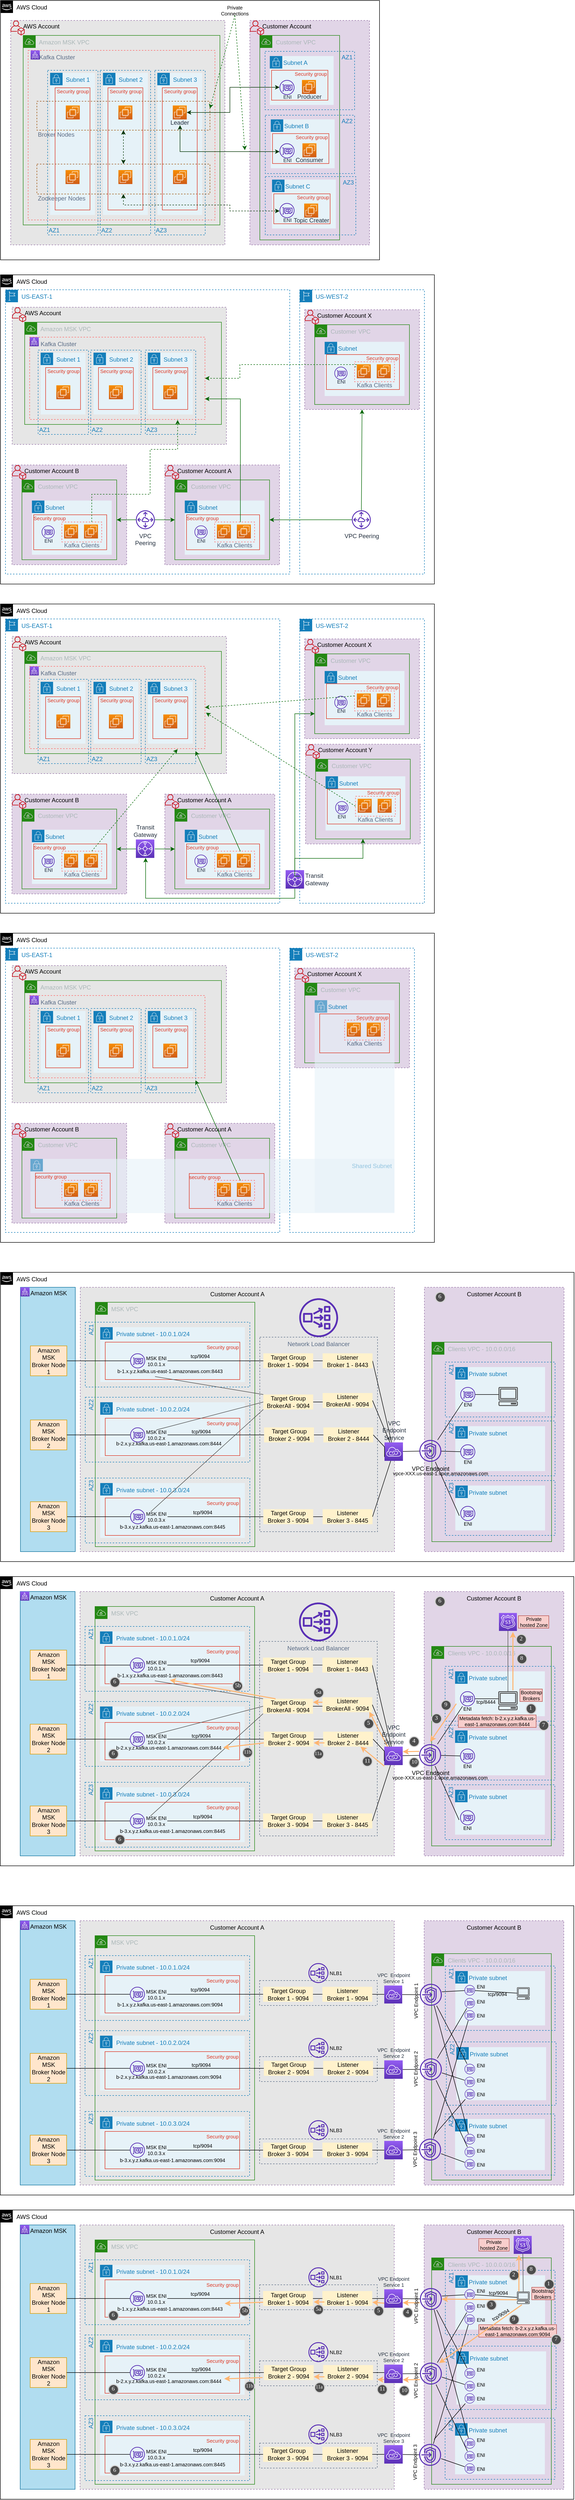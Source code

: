 <mxfile version="13.7.9" type="github">
  <diagram id="V1Vt3t-gvWR1uWZImgzx" name="Page-1">
    <mxGraphModel dx="1387" dy="724" grid="1" gridSize="10" guides="1" tooltips="1" connect="1" arrows="1" fold="1" page="1" pageScale="1" pageWidth="850" pageHeight="1100" math="0" shadow="0">
      <root>
        <mxCell id="0" />
        <mxCell id="1" parent="0" />
        <mxCell id="nCu4ia7cNSywYEdHrDN9-204" value="AWS Cloud" style="points=[[0,0],[0.25,0],[0.5,0],[0.75,0],[1,0],[1,0.25],[1,0.5],[1,0.75],[1,1],[0.75,1],[0.5,1],[0.25,1],[0,1],[0,0.75],[0,0.5],[0,0.25]];outlineConnect=0;html=1;whiteSpace=wrap;fontSize=12;fontStyle=0;shape=mxgraph.aws4.group;grIcon=mxgraph.aws4.group_aws_cloud_alt;verticalAlign=top;align=left;spacingLeft=30;dashed=0;" vertex="1" parent="1">
          <mxGeometry x="10" y="1880" width="870" height="620" as="geometry" />
        </mxCell>
        <mxCell id="nCu4ia7cNSywYEdHrDN9-206" value="US-EAST-1" style="points=[[0,0],[0.25,0],[0.5,0],[0.75,0],[1,0],[1,0.25],[1,0.5],[1,0.75],[1,1],[0.75,1],[0.5,1],[0.25,1],[0,1],[0,0.75],[0,0.5],[0,0.25]];outlineConnect=0;gradientColor=none;html=1;whiteSpace=wrap;fontSize=12;fontStyle=0;shape=mxgraph.aws4.group;grIcon=mxgraph.aws4.group_region;strokeColor=#147EBA;fillColor=none;verticalAlign=top;align=left;spacingLeft=30;fontColor=#147EBA;dashed=1;" vertex="1" parent="1">
          <mxGeometry x="20" y="1910" width="550" height="570" as="geometry" />
        </mxCell>
        <mxCell id="nCu4ia7cNSywYEdHrDN9-218" value="Customer Account B" style="fillColor=#e1d5e7;strokeColor=#9673a6;dashed=1;verticalAlign=top;fontStyle=0;align=left;spacingLeft=25;spacing=0;" vertex="1" parent="1">
          <mxGeometry x="33" y="2261.25" width="230" height="200" as="geometry" />
        </mxCell>
        <mxCell id="nCu4ia7cNSywYEdHrDN9-233" value="Customer Account A" style="fillColor=#e1d5e7;strokeColor=#9673a6;dashed=1;verticalAlign=top;fontStyle=0;align=left;spacingLeft=25;spacing=0;" vertex="1" parent="1">
          <mxGeometry x="339.52" y="2261.25" width="220.48" height="200" as="geometry" />
        </mxCell>
        <mxCell id="nCu4ia7cNSywYEdHrDN9-219" value="Customer VPC" style="points=[[0,0],[0.25,0],[0.5,0],[0.75,0],[1,0],[1,0.25],[1,0.5],[1,0.75],[1,1],[0.75,1],[0.5,1],[0.25,1],[0,1],[0,0.75],[0,0.5],[0,0.25]];outlineConnect=0;gradientColor=none;html=1;whiteSpace=wrap;fontSize=12;fontStyle=0;shape=mxgraph.aws4.group;grIcon=mxgraph.aws4.group_vpc;strokeColor=#248814;fillColor=none;verticalAlign=top;align=left;spacingLeft=30;fontColor=#AAB7B8;dashed=0;" vertex="1" parent="1">
          <mxGeometry x="53" y="2291.25" width="190" height="160" as="geometry" />
        </mxCell>
        <mxCell id="nCu4ia7cNSywYEdHrDN9-234" value="Customer VPC" style="points=[[0,0],[0.25,0],[0.5,0],[0.75,0],[1,0],[1,0.25],[1,0.5],[1,0.75],[1,1],[0.75,1],[0.5,1],[0.25,1],[0,1],[0,0.75],[0,0.5],[0,0.25]];outlineConnect=0;gradientColor=none;html=1;whiteSpace=wrap;fontSize=12;fontStyle=0;shape=mxgraph.aws4.group;grIcon=mxgraph.aws4.group_vpc;strokeColor=#248814;fillColor=none;verticalAlign=top;align=left;spacingLeft=30;fontColor=#AAB7B8;dashed=0;" vertex="1" parent="1">
          <mxGeometry x="359.52" y="2291.25" width="190" height="160" as="geometry" />
        </mxCell>
        <mxCell id="nCu4ia7cNSywYEdHrDN9-235" value="Shared Subnet&amp;nbsp;" style="points=[[0,0],[0.25,0],[0.5,0],[0.75,0],[1,0],[1,0.25],[1,0.5],[1,0.75],[1,1],[0.75,1],[0.5,1],[0.25,1],[0,1],[0,0.75],[0,0.5],[0,0.25]];outlineConnect=0;gradientColor=none;html=1;whiteSpace=wrap;fontSize=12;fontStyle=0;shape=mxgraph.aws4.group;grIcon=mxgraph.aws4.group_security_group;grStroke=0;strokeColor=#147EBA;fillColor=#E6F2F8;verticalAlign=top;align=right;spacingLeft=25;fontColor=#147EBA;dashed=0;opacity=60;" vertex="1" parent="1">
          <mxGeometry x="70" y="2332.63" width="730" height="108.62" as="geometry" />
        </mxCell>
        <mxCell id="nCu4ia7cNSywYEdHrDN9-47" value="AWS Cloud" style="points=[[0,0],[0.25,0],[0.5,0],[0.75,0],[1,0],[1,0.25],[1,0.5],[1,0.75],[1,1],[0.75,1],[0.5,1],[0.25,1],[0,1],[0,0.75],[0,0.5],[0,0.25]];outlineConnect=0;html=1;whiteSpace=wrap;fontSize=12;fontStyle=0;shape=mxgraph.aws4.group;grIcon=mxgraph.aws4.group_aws_cloud_alt;verticalAlign=top;align=left;spacingLeft=30;dashed=0;" vertex="1" parent="1">
          <mxGeometry x="10" y="560" width="870" height="620" as="geometry" />
        </mxCell>
        <mxCell id="nCu4ia7cNSywYEdHrDN9-111" value="US-WEST-2" style="points=[[0,0],[0.25,0],[0.5,0],[0.75,0],[1,0],[1,0.25],[1,0.5],[1,0.75],[1,1],[0.75,1],[0.5,1],[0.25,1],[0,1],[0,0.75],[0,0.5],[0,0.25]];outlineConnect=0;gradientColor=none;html=1;whiteSpace=wrap;fontSize=12;fontStyle=0;shape=mxgraph.aws4.group;grIcon=mxgraph.aws4.group_region;strokeColor=#147EBA;fillColor=none;verticalAlign=top;align=left;spacingLeft=30;fontColor=#147EBA;dashed=1;" vertex="1" parent="1">
          <mxGeometry x="610" y="590" width="250" height="570" as="geometry" />
        </mxCell>
        <mxCell id="nCu4ia7cNSywYEdHrDN9-101" value="US-EAST-1" style="points=[[0,0],[0.25,0],[0.5,0],[0.75,0],[1,0],[1,0.25],[1,0.5],[1,0.75],[1,1],[0.75,1],[0.5,1],[0.25,1],[0,1],[0,0.75],[0,0.5],[0,0.25]];outlineConnect=0;gradientColor=none;html=1;whiteSpace=wrap;fontSize=12;fontStyle=0;shape=mxgraph.aws4.group;grIcon=mxgraph.aws4.group_region;strokeColor=#147EBA;fillColor=none;verticalAlign=top;align=left;spacingLeft=30;fontColor=#147EBA;dashed=1;" vertex="1" parent="1">
          <mxGeometry x="20" y="590" width="570" height="570" as="geometry" />
        </mxCell>
        <mxCell id="1BtDdk1bDg7Nho7uQYB1-234" value="AWS Cloud" style="points=[[0,0],[0.25,0],[0.5,0],[0.75,0],[1,0],[1,0.25],[1,0.5],[1,0.75],[1,1],[0.75,1],[0.5,1],[0.25,1],[0,1],[0,0.75],[0,0.5],[0,0.25]];outlineConnect=0;html=1;whiteSpace=wrap;fontSize=12;fontStyle=0;shape=mxgraph.aws4.group;grIcon=mxgraph.aws4.group_aws_cloud_alt;verticalAlign=top;align=left;spacingLeft=30;dashed=0;" parent="1" vertex="1">
          <mxGeometry x="10" y="10" width="760" height="520" as="geometry" />
        </mxCell>
        <mxCell id="1BtDdk1bDg7Nho7uQYB1-235" value="AWS Account" style="strokeColor=#9673a6;dashed=1;verticalAlign=top;fontStyle=0;align=left;fillColor=#E6E6E6;spacingLeft=25;spacing=0;" parent="1" vertex="1">
          <mxGeometry x="30.46" y="50" width="429.54" height="450" as="geometry" />
        </mxCell>
        <mxCell id="1BtDdk1bDg7Nho7uQYB1-239" value="Amazon MSK VPC" style="points=[[0,0],[0.25,0],[0.5,0],[0.75,0],[1,0],[1,0.25],[1,0.5],[1,0.75],[1,1],[0.75,1],[0.5,1],[0.25,1],[0,1],[0,0.75],[0,0.5],[0,0.25]];outlineConnect=0;gradientColor=none;html=1;whiteSpace=wrap;fontSize=12;fontStyle=0;shape=mxgraph.aws4.group;grIcon=mxgraph.aws4.group_vpc;strokeColor=#248814;fillColor=none;verticalAlign=top;align=left;spacingLeft=30;fontColor=#AAB7B8;dashed=0;" parent="1" vertex="1">
          <mxGeometry x="55.46" y="80" width="394.54" height="380" as="geometry" />
        </mxCell>
        <mxCell id="nCu4ia7cNSywYEdHrDN9-13" value="Kafka Cluster" style="fillColor=none;verticalAlign=top;fontStyle=0;fontColor=#5A6C86;align=left;spacingLeft=20;strokeColor=#FF6666;dashed=1;" vertex="1" parent="1">
          <mxGeometry x="65.46" y="110" width="374.54" height="340" as="geometry" />
        </mxCell>
        <mxCell id="nCu4ia7cNSywYEdHrDN9-9" value="AZ3" style="fillColor=none;strokeColor=#147EBA;dashed=1;verticalAlign=bottom;fontStyle=0;fontColor=#147EBA;align=left;" vertex="1" parent="1">
          <mxGeometry x="319.46" y="150" width="101" height="330" as="geometry" />
        </mxCell>
        <mxCell id="nCu4ia7cNSywYEdHrDN9-5" value="AZ2" style="fillColor=none;strokeColor=#147EBA;dashed=1;verticalAlign=bottom;fontStyle=0;fontColor=#147EBA;align=left;" vertex="1" parent="1">
          <mxGeometry x="209.96" y="150" width="101" height="330" as="geometry" />
        </mxCell>
        <mxCell id="nCu4ia7cNSywYEdHrDN9-4" value="AZ1" style="fillColor=none;strokeColor=#147EBA;dashed=1;verticalAlign=bottom;fontStyle=0;fontColor=#147EBA;align=left;" vertex="1" parent="1">
          <mxGeometry x="104.46" y="150" width="101" height="330" as="geometry" />
        </mxCell>
        <mxCell id="nCu4ia7cNSywYEdHrDN9-10" value="Subnet 3" style="points=[[0,0],[0.25,0],[0.5,0],[0.75,0],[1,0],[1,0.25],[1,0.5],[1,0.75],[1,1],[0.75,1],[0.5,1],[0.25,1],[0,1],[0,0.75],[0,0.5],[0,0.25]];outlineConnect=0;gradientColor=none;html=1;whiteSpace=wrap;fontSize=12;fontStyle=0;shape=mxgraph.aws4.group;grIcon=mxgraph.aws4.group_security_group;grStroke=0;strokeColor=#147EBA;fillColor=#E6F2F8;verticalAlign=top;align=left;spacingLeft=30;fontColor=#147EBA;dashed=0;" vertex="1" parent="1">
          <mxGeometry x="324.46" y="155" width="90" height="285" as="geometry" />
        </mxCell>
        <mxCell id="nCu4ia7cNSywYEdHrDN9-6" value="Subnet 2" style="points=[[0,0],[0.25,0],[0.5,0],[0.75,0],[1,0],[1,0.25],[1,0.5],[1,0.75],[1,1],[0.75,1],[0.5,1],[0.25,1],[0,1],[0,0.75],[0,0.5],[0,0.25]];outlineConnect=0;gradientColor=none;html=1;whiteSpace=wrap;fontSize=12;fontStyle=0;shape=mxgraph.aws4.group;grIcon=mxgraph.aws4.group_security_group;grStroke=0;strokeColor=#147EBA;fillColor=#E6F2F8;verticalAlign=top;align=left;spacingLeft=30;fontColor=#147EBA;dashed=0;" vertex="1" parent="1">
          <mxGeometry x="215.46" y="155" width="90" height="285" as="geometry" />
        </mxCell>
        <mxCell id="1BtDdk1bDg7Nho7uQYB1-247" value="Subnet 1" style="points=[[0,0],[0.25,0],[0.5,0],[0.75,0],[1,0],[1,0.25],[1,0.5],[1,0.75],[1,1],[0.75,1],[0.5,1],[0.25,1],[0,1],[0,0.75],[0,0.5],[0,0.25]];outlineConnect=0;gradientColor=none;html=1;whiteSpace=wrap;fontSize=12;fontStyle=0;shape=mxgraph.aws4.group;grIcon=mxgraph.aws4.group_security_group;grStroke=0;strokeColor=#147EBA;fillColor=#E6F2F8;verticalAlign=top;align=left;spacingLeft=30;fontColor=#147EBA;dashed=0;" parent="1" vertex="1">
          <mxGeometry x="109.46" y="155" width="90" height="285" as="geometry" />
        </mxCell>
        <mxCell id="nCu4ia7cNSywYEdHrDN9-15" value="Zookeeper Nodes" style="fillColor=none;verticalAlign=bottom;fontStyle=0;fontColor=#5A6C86;align=left;spacingTop=0;spacingBottom=-18;dashed=1;strokeColor=#994C00;" vertex="1" parent="1">
          <mxGeometry x="82.96" y="338" width="347.04" height="60" as="geometry" />
        </mxCell>
        <mxCell id="nCu4ia7cNSywYEdHrDN9-11" value="Security group" style="fillColor=none;strokeColor=#DD3522;verticalAlign=top;fontStyle=0;fontColor=#DD3522;align=right;fontSize=10;spacing=0;spacingLeft=0;spacingRight=2;spacingTop=-3;" vertex="1" parent="1">
          <mxGeometry x="334.46" y="185" width="70" height="245" as="geometry" />
        </mxCell>
        <mxCell id="nCu4ia7cNSywYEdHrDN9-7" value="Security group" style="fillColor=none;strokeColor=#DD3522;verticalAlign=top;fontStyle=0;fontColor=#DD3522;align=right;fontSize=10;spacing=0;spacingLeft=0;spacingRight=2;spacingTop=-3;" vertex="1" parent="1">
          <mxGeometry x="225.46" y="185" width="70" height="245" as="geometry" />
        </mxCell>
        <mxCell id="1BtDdk1bDg7Nho7uQYB1-255" value="Security group" style="fillColor=none;strokeColor=#DD3522;verticalAlign=top;fontStyle=0;fontColor=#DD3522;align=right;fontSize=10;spacing=0;spacingLeft=0;spacingRight=2;spacingTop=-3;" parent="1" vertex="1">
          <mxGeometry x="119.46" y="185" width="70" height="245" as="geometry" />
        </mxCell>
        <mxCell id="nCu4ia7cNSywYEdHrDN9-14" value="Broker Nodes" style="fillColor=none;verticalAlign=bottom;fontStyle=0;fontColor=#5A6C86;align=left;spacingTop=0;spacingBottom=-18;dashed=1;strokeColor=#994C00;" vertex="1" parent="1">
          <mxGeometry x="82.96" y="212" width="347.04" height="58" as="geometry" />
        </mxCell>
        <mxCell id="1BtDdk1bDg7Nho7uQYB1-238" value="Customer Account" style="fillColor=#e1d5e7;strokeColor=#9673a6;dashed=1;verticalAlign=top;fontStyle=0;align=left;spacingLeft=25;spacing=0;" parent="1" vertex="1">
          <mxGeometry x="510.0" y="50" width="240" height="450" as="geometry" />
        </mxCell>
        <mxCell id="1BtDdk1bDg7Nho7uQYB1-243" value="Customer VPC" style="points=[[0,0],[0.25,0],[0.5,0],[0.75,0],[1,0],[1,0.25],[1,0.5],[1,0.75],[1,1],[0.75,1],[0.5,1],[0.25,1],[0,1],[0,0.75],[0,0.5],[0,0.25]];outlineConnect=0;gradientColor=none;html=1;whiteSpace=wrap;fontSize=12;fontStyle=0;shape=mxgraph.aws4.group;grIcon=mxgraph.aws4.group_vpc;strokeColor=#248814;fillColor=none;verticalAlign=top;align=left;spacingLeft=30;fontColor=#AAB7B8;dashed=0;" parent="1" vertex="1">
          <mxGeometry x="530" y="80" width="160" height="410" as="geometry" />
        </mxCell>
        <mxCell id="1BtDdk1bDg7Nho7uQYB1-244" value="AZ1" style="fillColor=none;strokeColor=#147EBA;dashed=1;verticalAlign=top;fontStyle=0;fontColor=#147EBA;align=right;horizontal=1;spacing=0;spacingRight=4;" parent="1" vertex="1">
          <mxGeometry x="540.5" y="112" width="179.5" height="117" as="geometry" />
        </mxCell>
        <mxCell id="1BtDdk1bDg7Nho7uQYB1-245" value="AZ2" style="fillColor=none;strokeColor=#147EBA;dashed=1;verticalAlign=top;fontStyle=0;fontColor=#147EBA;align=right;horizontal=1;spacing=0;spacingRight=4;" parent="1" vertex="1">
          <mxGeometry x="540.96" y="240" width="179.04" height="117" as="geometry" />
        </mxCell>
        <mxCell id="1BtDdk1bDg7Nho7uQYB1-246" value="AZ3" style="fillColor=none;strokeColor=#147EBA;dashed=1;verticalAlign=top;fontStyle=0;fontColor=#147EBA;align=right;horizontal=1;spacing=0;spacingRight=4;" parent="1" vertex="1">
          <mxGeometry x="540.96" y="363" width="181.54" height="117" as="geometry" />
        </mxCell>
        <mxCell id="1BtDdk1bDg7Nho7uQYB1-250" value="Subnet A" style="points=[[0,0],[0.25,0],[0.5,0],[0.75,0],[1,0],[1,0.25],[1,0.5],[1,0.75],[1,1],[0.75,1],[0.5,1],[0.25,1],[0,1],[0,0.75],[0,0.5],[0,0.25]];outlineConnect=0;gradientColor=none;html=1;whiteSpace=wrap;fontSize=12;fontStyle=0;shape=mxgraph.aws4.group;grIcon=mxgraph.aws4.group_security_group;grStroke=0;strokeColor=#147EBA;fillColor=#E6F2F8;verticalAlign=top;align=left;spacingLeft=25;fontColor=#147EBA;dashed=0;" parent="1" vertex="1">
          <mxGeometry x="550.02" y="121.38" width="128" height="98" as="geometry" />
        </mxCell>
        <mxCell id="1BtDdk1bDg7Nho7uQYB1-288" value="" style="outlineConnect=0;fontColor=#232F3E;gradientColor=#945DF2;gradientDirection=north;fillColor=#5A30B5;strokeColor=#ffffff;dashed=0;verticalLabelPosition=bottom;verticalAlign=top;align=left;html=1;fontSize=12;fontStyle=0;aspect=fixed;shape=mxgraph.aws4.resourceIcon;resIcon=mxgraph.aws4.managed_streaming_for_kafka;" parent="1" vertex="1">
          <mxGeometry x="70.459" y="110" width="18.261" height="18.261" as="geometry" />
        </mxCell>
        <mxCell id="1BtDdk1bDg7Nho7uQYB1-337" value="" style="outlineConnect=0;fontColor=#232F3E;gradientColor=none;fillColor=#C7131F;strokeColor=none;dashed=0;verticalLabelPosition=bottom;verticalAlign=top;align=center;html=1;fontSize=12;fontStyle=0;aspect=fixed;pointerEvents=1;shape=mxgraph.aws4.organizations_account;" parent="1" vertex="1">
          <mxGeometry x="30" y="50" width="28.46" height="30" as="geometry" />
        </mxCell>
        <mxCell id="1BtDdk1bDg7Nho7uQYB1-338" value="" style="outlineConnect=0;fontColor=#232F3E;gradientColor=none;fillColor=#C7131F;strokeColor=none;dashed=0;verticalLabelPosition=bottom;verticalAlign=top;align=center;html=1;fontSize=12;fontStyle=0;aspect=fixed;pointerEvents=1;shape=mxgraph.aws4.organizations_account;" parent="1" vertex="1">
          <mxGeometry x="510.0" y="50" width="28.46" height="30" as="geometry" />
        </mxCell>
        <mxCell id="nCu4ia7cNSywYEdHrDN9-1" value="" style="outlineConnect=0;fontColor=#232F3E;gradientColor=#F78E04;gradientDirection=north;fillColor=#D05C17;strokeColor=#ffffff;dashed=0;verticalLabelPosition=bottom;verticalAlign=top;align=center;html=1;fontSize=12;fontStyle=0;aspect=fixed;shape=mxgraph.aws4.resourceIcon;resIcon=mxgraph.aws4.ec2;" vertex="1" parent="1">
          <mxGeometry x="140.96" y="220.5" width="28" height="28" as="geometry" />
        </mxCell>
        <mxCell id="nCu4ia7cNSywYEdHrDN9-8" value="" style="outlineConnect=0;fontColor=#232F3E;gradientColor=#F78E04;gradientDirection=north;fillColor=#D05C17;strokeColor=#ffffff;dashed=0;verticalLabelPosition=bottom;verticalAlign=top;align=center;html=1;fontSize=12;fontStyle=0;aspect=fixed;shape=mxgraph.aws4.resourceIcon;resIcon=mxgraph.aws4.ec2;" vertex="1" parent="1">
          <mxGeometry x="246.46" y="220.5" width="28" height="28" as="geometry" />
        </mxCell>
        <mxCell id="nCu4ia7cNSywYEdHrDN9-42" value="" style="edgeStyle=orthogonalEdgeStyle;rounded=0;orthogonalLoop=1;jettySize=auto;html=1;startArrow=classic;startFill=1;strokeColor=#003300;strokeWidth=1;fontSize=10;" edge="1" parent="1" source="nCu4ia7cNSywYEdHrDN9-12" target="nCu4ia7cNSywYEdHrDN9-22">
          <mxGeometry relative="1" as="geometry">
            <Array as="points">
              <mxPoint x="470" y="235" />
              <mxPoint x="470" y="184" />
            </Array>
          </mxGeometry>
        </mxCell>
        <mxCell id="nCu4ia7cNSywYEdHrDN9-12" value="Leader" style="outlineConnect=0;fontColor=#232F3E;gradientColor=#F78E04;gradientDirection=north;fillColor=#D05C17;strokeColor=#ffffff;dashed=0;verticalLabelPosition=bottom;verticalAlign=top;align=center;html=1;fontSize=12;fontStyle=0;aspect=fixed;shape=mxgraph.aws4.resourceIcon;resIcon=mxgraph.aws4.ec2;spacing=0;spacingTop=-6;" vertex="1" parent="1">
          <mxGeometry x="355.46" y="220.5" width="28" height="28" as="geometry" />
        </mxCell>
        <mxCell id="nCu4ia7cNSywYEdHrDN9-16" value="" style="outlineConnect=0;fontColor=#232F3E;gradientColor=#F78E04;gradientDirection=north;fillColor=#D05C17;strokeColor=#ffffff;dashed=0;verticalLabelPosition=bottom;verticalAlign=top;align=center;html=1;fontSize=12;fontStyle=0;aspect=fixed;shape=mxgraph.aws4.resourceIcon;resIcon=mxgraph.aws4.ec2;" vertex="1" parent="1">
          <mxGeometry x="140.46" y="350" width="28" height="28" as="geometry" />
        </mxCell>
        <mxCell id="nCu4ia7cNSywYEdHrDN9-17" value="" style="outlineConnect=0;fontColor=#232F3E;gradientColor=#F78E04;gradientDirection=north;fillColor=#D05C17;strokeColor=#ffffff;dashed=0;verticalLabelPosition=bottom;verticalAlign=top;align=center;html=1;fontSize=12;fontStyle=0;aspect=fixed;shape=mxgraph.aws4.resourceIcon;resIcon=mxgraph.aws4.ec2;" vertex="1" parent="1">
          <mxGeometry x="246.46" y="350" width="28" height="28" as="geometry" />
        </mxCell>
        <mxCell id="nCu4ia7cNSywYEdHrDN9-18" value="" style="outlineConnect=0;fontColor=#232F3E;gradientColor=#F78E04;gradientDirection=north;fillColor=#D05C17;strokeColor=#ffffff;dashed=0;verticalLabelPosition=bottom;verticalAlign=top;align=center;html=1;fontSize=12;fontStyle=0;aspect=fixed;shape=mxgraph.aws4.resourceIcon;resIcon=mxgraph.aws4.ec2;" vertex="1" parent="1">
          <mxGeometry x="355.96" y="350" width="28" height="28" as="geometry" />
        </mxCell>
        <mxCell id="nCu4ia7cNSywYEdHrDN9-19" style="edgeStyle=orthogonalEdgeStyle;rounded=0;orthogonalLoop=1;jettySize=auto;html=1;exitX=0.5;exitY=1;exitDx=0;exitDy=0;" edge="1" parent="1">
          <mxGeometry relative="1" as="geometry">
            <mxPoint x="154.46" y="428" as="sourcePoint" />
            <mxPoint x="154.46" y="428" as="targetPoint" />
          </mxGeometry>
        </mxCell>
        <mxCell id="nCu4ia7cNSywYEdHrDN9-21" value="Security group" style="fillColor=none;strokeColor=#DD3522;verticalAlign=top;fontStyle=0;fontColor=#DD3522;align=right;fontSize=10;spacing=0;spacingLeft=0;spacingRight=2;spacingTop=-3;" vertex="1" parent="1">
          <mxGeometry x="553.52" y="149.88" width="113" height="60" as="geometry" />
        </mxCell>
        <mxCell id="nCu4ia7cNSywYEdHrDN9-22" value="ENI" style="outlineConnect=0;fontColor=#232F3E;gradientColor=none;fillColor=#5A30B5;strokeColor=none;dashed=0;verticalLabelPosition=bottom;verticalAlign=top;align=center;html=1;fontSize=10;fontStyle=0;aspect=fixed;pointerEvents=1;shape=mxgraph.aws4.elastic_network_interface;spacingTop=-8;" vertex="1" parent="1">
          <mxGeometry x="569.52" y="169.38" width="30" height="30" as="geometry" />
        </mxCell>
        <mxCell id="nCu4ia7cNSywYEdHrDN9-20" value="Producer" style="outlineConnect=0;fontColor=#232F3E;gradientColor=#F78E04;gradientDirection=north;fillColor=#D05C17;strokeColor=#ffffff;dashed=0;verticalLabelPosition=bottom;verticalAlign=top;align=center;html=1;fontSize=12;fontStyle=0;aspect=fixed;shape=mxgraph.aws4.resourceIcon;resIcon=mxgraph.aws4.ec2;spacing=0;spacingTop=-6;" vertex="1" parent="1">
          <mxGeometry x="614.52" y="169.38" width="28" height="28" as="geometry" />
        </mxCell>
        <mxCell id="nCu4ia7cNSywYEdHrDN9-23" value="Subnet B" style="points=[[0,0],[0.25,0],[0.5,0],[0.75,0],[1,0],[1,0.25],[1,0.5],[1,0.75],[1,1],[0.75,1],[0.5,1],[0.25,1],[0,1],[0,0.75],[0,0.5],[0,0.25]];outlineConnect=0;gradientColor=none;html=1;whiteSpace=wrap;fontSize=12;fontStyle=0;shape=mxgraph.aws4.group;grIcon=mxgraph.aws4.group_security_group;grStroke=0;strokeColor=#147EBA;fillColor=#E6F2F8;verticalAlign=top;align=left;spacingLeft=25;fontColor=#147EBA;dashed=0;" vertex="1" parent="1">
          <mxGeometry x="551.98" y="248.38" width="128" height="98" as="geometry" />
        </mxCell>
        <mxCell id="nCu4ia7cNSywYEdHrDN9-24" value="Security group" style="fillColor=none;strokeColor=#DD3522;verticalAlign=top;fontStyle=0;fontColor=#DD3522;align=right;fontSize=10;spacing=0;spacingLeft=0;spacingRight=2;spacingTop=-3;" vertex="1" parent="1">
          <mxGeometry x="555.48" y="276.88" width="113" height="60" as="geometry" />
        </mxCell>
        <mxCell id="nCu4ia7cNSywYEdHrDN9-26" value="Consumer" style="outlineConnect=0;fontColor=#232F3E;gradientColor=#F78E04;gradientDirection=north;fillColor=#D05C17;strokeColor=#ffffff;dashed=0;verticalLabelPosition=bottom;verticalAlign=top;align=center;html=1;fontSize=12;fontStyle=0;aspect=fixed;shape=mxgraph.aws4.resourceIcon;resIcon=mxgraph.aws4.ec2;spacing=0;spacingTop=-6;" vertex="1" parent="1">
          <mxGeometry x="615.48" y="296.38" width="28" height="28" as="geometry" />
        </mxCell>
        <mxCell id="nCu4ia7cNSywYEdHrDN9-27" value="Subnet C" style="points=[[0,0],[0.25,0],[0.5,0],[0.75,0],[1,0],[1,0.25],[1,0.5],[1,0.75],[1,1],[0.75,1],[0.5,1],[0.25,1],[0,1],[0,0.75],[0,0.5],[0,0.25]];outlineConnect=0;gradientColor=none;html=1;whiteSpace=wrap;fontSize=12;fontStyle=0;shape=mxgraph.aws4.group;grIcon=mxgraph.aws4.group_security_group;grStroke=0;strokeColor=#147EBA;fillColor=#E6F2F8;verticalAlign=top;align=left;spacingLeft=25;fontColor=#147EBA;dashed=0;" vertex="1" parent="1">
          <mxGeometry x="554.48" y="369.13" width="128" height="98" as="geometry" />
        </mxCell>
        <mxCell id="nCu4ia7cNSywYEdHrDN9-28" value="Security group" style="fillColor=none;strokeColor=#DD3522;verticalAlign=top;fontStyle=0;fontColor=#DD3522;align=right;fontSize=10;spacing=0;spacingLeft=0;spacingRight=2;spacingTop=-3;" vertex="1" parent="1">
          <mxGeometry x="557.98" y="397.63" width="113" height="60" as="geometry" />
        </mxCell>
        <mxCell id="nCu4ia7cNSywYEdHrDN9-30" value="Topic Creater" style="outlineConnect=0;fontColor=#232F3E;gradientColor=#F78E04;gradientDirection=north;fillColor=#D05C17;strokeColor=#ffffff;dashed=0;verticalLabelPosition=bottom;verticalAlign=top;align=center;html=1;fontSize=12;fontStyle=0;aspect=fixed;shape=mxgraph.aws4.resourceIcon;resIcon=mxgraph.aws4.ec2;spacing=0;spacingTop=-6;" vertex="1" parent="1">
          <mxGeometry x="618.98" y="417.13" width="28" height="28" as="geometry" />
        </mxCell>
        <mxCell id="nCu4ia7cNSywYEdHrDN9-35" value="" style="rounded=0;orthogonalLoop=1;jettySize=auto;html=1;startArrow=classic;startFill=1;dashed=1;strokeColor=#003300;" edge="1" parent="1" source="nCu4ia7cNSywYEdHrDN9-14" target="nCu4ia7cNSywYEdHrDN9-15">
          <mxGeometry relative="1" as="geometry">
            <mxPoint x="260.46" y="310" as="targetPoint" />
          </mxGeometry>
        </mxCell>
        <mxCell id="nCu4ia7cNSywYEdHrDN9-39" value="ENI" style="outlineConnect=0;fontColor=#232F3E;gradientColor=none;fillColor=#5A30B5;strokeColor=none;dashed=0;verticalLabelPosition=bottom;verticalAlign=top;align=center;html=1;fontSize=10;fontStyle=0;aspect=fixed;pointerEvents=1;shape=mxgraph.aws4.elastic_network_interface;spacingTop=-8;" vertex="1" parent="1">
          <mxGeometry x="569.52" y="296.38" width="30" height="30" as="geometry" />
        </mxCell>
        <mxCell id="nCu4ia7cNSywYEdHrDN9-40" value="ENI" style="outlineConnect=0;fontColor=#232F3E;gradientColor=none;fillColor=#5A30B5;strokeColor=none;dashed=0;verticalLabelPosition=bottom;verticalAlign=top;align=center;html=1;fontSize=10;fontStyle=0;aspect=fixed;pointerEvents=1;shape=mxgraph.aws4.elastic_network_interface;spacingTop=-8;" vertex="1" parent="1">
          <mxGeometry x="569.52" y="416.13" width="30" height="30" as="geometry" />
        </mxCell>
        <mxCell id="nCu4ia7cNSywYEdHrDN9-38" value="" style="edgeStyle=orthogonalEdgeStyle;rounded=0;orthogonalLoop=1;jettySize=auto;html=1;dashed=1;startArrow=classic;startFill=1;exitX=0.5;exitY=1;exitDx=0;exitDy=0;strokeWidth=1;strokeColor=#003300;" edge="1" parent="1" source="nCu4ia7cNSywYEdHrDN9-15" target="nCu4ia7cNSywYEdHrDN9-40">
          <mxGeometry relative="1" as="geometry">
            <mxPoint x="540" y="432" as="targetPoint" />
            <Array as="points">
              <mxPoint x="257" y="420" />
              <mxPoint x="470" y="420" />
              <mxPoint x="470" y="432" />
            </Array>
          </mxGeometry>
        </mxCell>
        <mxCell id="nCu4ia7cNSywYEdHrDN9-41" value="" style="edgeStyle=orthogonalEdgeStyle;rounded=0;orthogonalLoop=1;jettySize=auto;html=1;startArrow=classic;startFill=1;strokeColor=#003300;strokeWidth=1;fontSize=10;" edge="1" parent="1" target="nCu4ia7cNSywYEdHrDN9-39">
          <mxGeometry relative="1" as="geometry">
            <mxPoint x="370" y="260" as="sourcePoint" />
            <Array as="points">
              <mxPoint x="370" y="313" />
            </Array>
          </mxGeometry>
        </mxCell>
        <mxCell id="nCu4ia7cNSywYEdHrDN9-43" value="" style="endArrow=classic;html=1;strokeWidth=1;fontSize=10;entryX=1;entryY=0.25;entryDx=0;entryDy=0;dashed=1;strokeColor=#006600;exitX=0.5;exitY=1;exitDx=0;exitDy=0;" edge="1" parent="1" source="nCu4ia7cNSywYEdHrDN9-46" target="nCu4ia7cNSywYEdHrDN9-14">
          <mxGeometry width="50" height="50" relative="1" as="geometry">
            <mxPoint x="480" y="50" as="sourcePoint" />
            <mxPoint x="350" y="260" as="targetPoint" />
          </mxGeometry>
        </mxCell>
        <mxCell id="nCu4ia7cNSywYEdHrDN9-45" value="" style="endArrow=classic;html=1;strokeWidth=1;fontSize=10;exitX=0.5;exitY=1;exitDx=0;exitDy=0;dashed=1;strokeColor=#006600;" edge="1" parent="1" source="nCu4ia7cNSywYEdHrDN9-46">
          <mxGeometry width="50" height="50" relative="1" as="geometry">
            <mxPoint x="479.8" y="50.16" as="sourcePoint" />
            <mxPoint x="500" y="310" as="targetPoint" />
          </mxGeometry>
        </mxCell>
        <mxCell id="nCu4ia7cNSywYEdHrDN9-46" value="Private Connections" style="text;html=1;strokeColor=none;fillColor=none;align=center;verticalAlign=middle;whiteSpace=wrap;rounded=0;dashed=1;fontSize=10;" vertex="1" parent="1">
          <mxGeometry x="460" y="20" width="40" height="20" as="geometry" />
        </mxCell>
        <mxCell id="nCu4ia7cNSywYEdHrDN9-48" value="AWS Account" style="strokeColor=#9673a6;dashed=1;verticalAlign=top;fontStyle=0;align=left;fillColor=#E6E6E6;spacingLeft=25;spacing=0;" vertex="1" parent="1">
          <mxGeometry x="33.46" y="625" width="429.54" height="275" as="geometry" />
        </mxCell>
        <mxCell id="nCu4ia7cNSywYEdHrDN9-49" value="Amazon MSK VPC" style="points=[[0,0],[0.25,0],[0.5,0],[0.75,0],[1,0],[1,0.25],[1,0.5],[1,0.75],[1,1],[0.75,1],[0.5,1],[0.25,1],[0,1],[0,0.75],[0,0.5],[0,0.25]];outlineConnect=0;gradientColor=none;html=1;whiteSpace=wrap;fontSize=12;fontStyle=0;shape=mxgraph.aws4.group;grIcon=mxgraph.aws4.group_vpc;strokeColor=#248814;fillColor=none;verticalAlign=top;align=left;spacingLeft=30;fontColor=#AAB7B8;dashed=0;" vertex="1" parent="1">
          <mxGeometry x="58.46" y="655" width="394.54" height="205" as="geometry" />
        </mxCell>
        <mxCell id="nCu4ia7cNSywYEdHrDN9-51" value="AZ3" style="fillColor=none;strokeColor=#147EBA;dashed=1;verticalAlign=bottom;fontStyle=0;fontColor=#147EBA;align=left;" vertex="1" parent="1">
          <mxGeometry x="300.46" y="711" width="101" height="169" as="geometry" />
        </mxCell>
        <mxCell id="nCu4ia7cNSywYEdHrDN9-52" value="AZ2" style="fillColor=none;strokeColor=#147EBA;dashed=1;verticalAlign=bottom;fontStyle=0;fontColor=#147EBA;align=left;" vertex="1" parent="1">
          <mxGeometry x="190.96" y="711" width="101" height="169" as="geometry" />
        </mxCell>
        <mxCell id="nCu4ia7cNSywYEdHrDN9-53" value="AZ1" style="fillColor=none;strokeColor=#147EBA;dashed=1;verticalAlign=bottom;fontStyle=0;fontColor=#147EBA;align=left;" vertex="1" parent="1">
          <mxGeometry x="85.46" y="711" width="101" height="169" as="geometry" />
        </mxCell>
        <mxCell id="nCu4ia7cNSywYEdHrDN9-54" value="Subnet 3" style="points=[[0,0],[0.25,0],[0.5,0],[0.75,0],[1,0],[1,0.25],[1,0.5],[1,0.75],[1,1],[0.75,1],[0.5,1],[0.25,1],[0,1],[0,0.75],[0,0.5],[0,0.25]];outlineConnect=0;gradientColor=none;html=1;whiteSpace=wrap;fontSize=12;fontStyle=0;shape=mxgraph.aws4.group;grIcon=mxgraph.aws4.group_security_group;grStroke=0;strokeColor=#147EBA;fillColor=#E6F2F8;verticalAlign=top;align=left;spacingLeft=30;fontColor=#147EBA;dashed=0;" vertex="1" parent="1">
          <mxGeometry x="305.46" y="716" width="90" height="124" as="geometry" />
        </mxCell>
        <mxCell id="nCu4ia7cNSywYEdHrDN9-55" value="Subnet 2" style="points=[[0,0],[0.25,0],[0.5,0],[0.75,0],[1,0],[1,0.25],[1,0.5],[1,0.75],[1,1],[0.75,1],[0.5,1],[0.25,1],[0,1],[0,0.75],[0,0.5],[0,0.25]];outlineConnect=0;gradientColor=none;html=1;whiteSpace=wrap;fontSize=12;fontStyle=0;shape=mxgraph.aws4.group;grIcon=mxgraph.aws4.group_security_group;grStroke=0;strokeColor=#147EBA;fillColor=#E6F2F8;verticalAlign=top;align=left;spacingLeft=30;fontColor=#147EBA;dashed=0;" vertex="1" parent="1">
          <mxGeometry x="196.46" y="716" width="90" height="124" as="geometry" />
        </mxCell>
        <mxCell id="nCu4ia7cNSywYEdHrDN9-56" value="Subnet 1" style="points=[[0,0],[0.25,0],[0.5,0],[0.75,0],[1,0],[1,0.25],[1,0.5],[1,0.75],[1,1],[0.75,1],[0.5,1],[0.25,1],[0,1],[0,0.75],[0,0.5],[0,0.25]];outlineConnect=0;gradientColor=none;html=1;whiteSpace=wrap;fontSize=12;fontStyle=0;shape=mxgraph.aws4.group;grIcon=mxgraph.aws4.group_security_group;grStroke=0;strokeColor=#147EBA;fillColor=#E6F2F8;verticalAlign=top;align=left;spacingLeft=30;fontColor=#147EBA;dashed=0;" vertex="1" parent="1">
          <mxGeometry x="90.46" y="716" width="90" height="124" as="geometry" />
        </mxCell>
        <mxCell id="nCu4ia7cNSywYEdHrDN9-58" value="Security group" style="fillColor=none;strokeColor=#DD3522;verticalAlign=top;fontStyle=0;fontColor=#DD3522;align=right;fontSize=10;spacing=0;spacingLeft=0;spacingRight=2;spacingTop=-3;" vertex="1" parent="1">
          <mxGeometry x="315.46" y="746" width="70" height="84" as="geometry" />
        </mxCell>
        <mxCell id="nCu4ia7cNSywYEdHrDN9-59" value="Security group" style="fillColor=none;strokeColor=#DD3522;verticalAlign=top;fontStyle=0;fontColor=#DD3522;align=right;fontSize=10;spacing=0;spacingLeft=0;spacingRight=2;spacingTop=-3;" vertex="1" parent="1">
          <mxGeometry x="206.46" y="746" width="70" height="84" as="geometry" />
        </mxCell>
        <mxCell id="nCu4ia7cNSywYEdHrDN9-60" value="Security group" style="fillColor=none;strokeColor=#DD3522;verticalAlign=top;fontStyle=0;fontColor=#DD3522;align=right;fontSize=10;spacing=0;spacingLeft=0;spacingRight=2;spacingTop=-3;" vertex="1" parent="1">
          <mxGeometry x="100.46" y="746" width="70" height="84" as="geometry" />
        </mxCell>
        <mxCell id="nCu4ia7cNSywYEdHrDN9-62" value="Customer Account B" style="fillColor=#e1d5e7;strokeColor=#9673a6;dashed=1;verticalAlign=top;fontStyle=0;align=left;spacingLeft=25;spacing=0;" vertex="1" parent="1">
          <mxGeometry x="33" y="941.25" width="230" height="200" as="geometry" />
        </mxCell>
        <mxCell id="nCu4ia7cNSywYEdHrDN9-63" value="Customer VPC" style="points=[[0,0],[0.25,0],[0.5,0],[0.75,0],[1,0],[1,0.25],[1,0.5],[1,0.75],[1,1],[0.75,1],[0.5,1],[0.25,1],[0,1],[0,0.75],[0,0.5],[0,0.25]];outlineConnect=0;gradientColor=none;html=1;whiteSpace=wrap;fontSize=12;fontStyle=0;shape=mxgraph.aws4.group;grIcon=mxgraph.aws4.group_vpc;strokeColor=#248814;fillColor=none;verticalAlign=top;align=left;spacingLeft=30;fontColor=#AAB7B8;dashed=0;" vertex="1" parent="1">
          <mxGeometry x="53" y="971.25" width="190" height="160" as="geometry" />
        </mxCell>
        <mxCell id="nCu4ia7cNSywYEdHrDN9-67" value="Subnet&amp;nbsp;" style="points=[[0,0],[0.25,0],[0.5,0],[0.75,0],[1,0],[1,0.25],[1,0.5],[1,0.75],[1,1],[0.75,1],[0.5,1],[0.25,1],[0,1],[0,0.75],[0,0.5],[0,0.25]];outlineConnect=0;gradientColor=none;html=1;whiteSpace=wrap;fontSize=12;fontStyle=0;shape=mxgraph.aws4.group;grIcon=mxgraph.aws4.group_security_group;grStroke=0;strokeColor=#147EBA;fillColor=#E6F2F8;verticalAlign=top;align=left;spacingLeft=25;fontColor=#147EBA;dashed=0;" vertex="1" parent="1">
          <mxGeometry x="73.02" y="1012.63" width="159.98" height="108.62" as="geometry" />
        </mxCell>
        <mxCell id="nCu4ia7cNSywYEdHrDN9-68" value="" style="outlineConnect=0;fontColor=#232F3E;gradientColor=#945DF2;gradientDirection=north;fillColor=#5A30B5;strokeColor=#ffffff;dashed=0;verticalLabelPosition=bottom;verticalAlign=top;align=left;html=1;fontSize=12;fontStyle=0;aspect=fixed;shape=mxgraph.aws4.resourceIcon;resIcon=mxgraph.aws4.managed_streaming_for_kafka;" vertex="1" parent="1">
          <mxGeometry x="68.459" y="685" width="18.261" height="18.261" as="geometry" />
        </mxCell>
        <mxCell id="nCu4ia7cNSywYEdHrDN9-69" value="" style="outlineConnect=0;fontColor=#232F3E;gradientColor=none;fillColor=#C7131F;strokeColor=none;dashed=0;verticalLabelPosition=bottom;verticalAlign=top;align=center;html=1;fontSize=12;fontStyle=0;aspect=fixed;pointerEvents=1;shape=mxgraph.aws4.organizations_account;" vertex="1" parent="1">
          <mxGeometry x="33" y="625" width="28.46" height="30" as="geometry" />
        </mxCell>
        <mxCell id="nCu4ia7cNSywYEdHrDN9-70" value="" style="outlineConnect=0;fontColor=#232F3E;gradientColor=none;fillColor=#C7131F;strokeColor=none;dashed=0;verticalLabelPosition=bottom;verticalAlign=top;align=center;html=1;fontSize=12;fontStyle=0;aspect=fixed;pointerEvents=1;shape=mxgraph.aws4.organizations_account;" vertex="1" parent="1">
          <mxGeometry x="33" y="941.25" width="28.46" height="30" as="geometry" />
        </mxCell>
        <mxCell id="nCu4ia7cNSywYEdHrDN9-71" value="" style="outlineConnect=0;fontColor=#232F3E;gradientColor=#F78E04;gradientDirection=north;fillColor=#D05C17;strokeColor=#ffffff;dashed=0;verticalLabelPosition=bottom;verticalAlign=top;align=center;html=1;fontSize=12;fontStyle=0;aspect=fixed;shape=mxgraph.aws4.resourceIcon;resIcon=mxgraph.aws4.ec2;" vertex="1" parent="1">
          <mxGeometry x="121.96" y="781.5" width="28" height="28" as="geometry" />
        </mxCell>
        <mxCell id="nCu4ia7cNSywYEdHrDN9-72" value="" style="outlineConnect=0;fontColor=#232F3E;gradientColor=#F78E04;gradientDirection=north;fillColor=#D05C17;strokeColor=#ffffff;dashed=0;verticalLabelPosition=bottom;verticalAlign=top;align=center;html=1;fontSize=12;fontStyle=0;aspect=fixed;shape=mxgraph.aws4.resourceIcon;resIcon=mxgraph.aws4.ec2;" vertex="1" parent="1">
          <mxGeometry x="227.46" y="781.5" width="28" height="28" as="geometry" />
        </mxCell>
        <mxCell id="nCu4ia7cNSywYEdHrDN9-74" value="" style="outlineConnect=0;fontColor=#232F3E;gradientColor=#F78E04;gradientDirection=north;fillColor=#D05C17;strokeColor=#ffffff;dashed=0;verticalLabelPosition=bottom;verticalAlign=top;align=center;html=1;fontSize=12;fontStyle=0;aspect=fixed;shape=mxgraph.aws4.resourceIcon;resIcon=mxgraph.aws4.ec2;spacing=0;spacingTop=-6;" vertex="1" parent="1">
          <mxGeometry x="336.46" y="781.5" width="28" height="28" as="geometry" />
        </mxCell>
        <mxCell id="nCu4ia7cNSywYEdHrDN9-79" value="Security group" style="fillColor=none;strokeColor=#DD3522;verticalAlign=top;fontStyle=0;fontColor=#DD3522;align=left;fontSize=10;spacing=0;spacingLeft=0;spacingRight=2;spacingTop=-3;" vertex="1" parent="1">
          <mxGeometry x="76.52" y="1041.13" width="146.48" height="70.12" as="geometry" />
        </mxCell>
        <mxCell id="nCu4ia7cNSywYEdHrDN9-97" value="ENI" style="outlineConnect=0;fontColor=#232F3E;gradientColor=none;fillColor=#5A30B5;strokeColor=none;dashed=0;verticalLabelPosition=bottom;verticalAlign=top;align=center;html=1;fontSize=10;fontStyle=0;aspect=fixed;pointerEvents=1;shape=mxgraph.aws4.elastic_network_interface;spacingTop=-8;" vertex="1" parent="1">
          <mxGeometry x="92.52" y="1062.5" width="26.13" height="26.13" as="geometry" />
        </mxCell>
        <mxCell id="nCu4ia7cNSywYEdHrDN9-98" value="Kafka Clients" style="fillColor=none;verticalAlign=bottom;fontStyle=0;fontColor=#5A6C86;align=center;spacingLeft=0;strokeColor=#FF6666;dashed=1;spacingTop=0;spacingBottom=-16;" vertex="1" parent="1">
          <mxGeometry x="133" y="1055.57" width="80" height="40" as="geometry" />
        </mxCell>
        <mxCell id="nCu4ia7cNSywYEdHrDN9-81" value="" style="outlineConnect=0;fontColor=#232F3E;gradientColor=#F78E04;gradientDirection=north;fillColor=#D05C17;strokeColor=#ffffff;dashed=0;verticalLabelPosition=bottom;verticalAlign=top;align=center;html=1;fontSize=12;fontStyle=0;aspect=fixed;shape=mxgraph.aws4.resourceIcon;resIcon=mxgraph.aws4.ec2;spacing=0;spacingTop=-6;" vertex="1" parent="1">
          <mxGeometry x="137.52" y="1060.63" width="28" height="28" as="geometry" />
        </mxCell>
        <mxCell id="nCu4ia7cNSywYEdHrDN9-129" value="" style="edgeStyle=orthogonalEdgeStyle;rounded=0;orthogonalLoop=1;jettySize=auto;html=1;startArrow=none;startFill=0;endArrow=classic;endFill=1;strokeColor=#006600;strokeWidth=1;fontSize=10;exitX=0.75;exitY=0;exitDx=0;exitDy=0;entryX=0.844;entryY=1.006;entryDx=0;entryDy=0;entryPerimeter=0;dashed=1;" edge="1" parent="1" source="nCu4ia7cNSywYEdHrDN9-98" target="nCu4ia7cNSywYEdHrDN9-50">
          <mxGeometry relative="1" as="geometry">
            <mxPoint x="191.48" y="996.63" as="targetPoint" />
            <Array as="points">
              <mxPoint x="193" y="1000" />
              <mxPoint x="310" y="1000" />
              <mxPoint x="310" y="910" />
              <mxPoint x="365" y="910" />
            </Array>
          </mxGeometry>
        </mxCell>
        <mxCell id="nCu4ia7cNSywYEdHrDN9-99" value="" style="outlineConnect=0;fontColor=#232F3E;gradientColor=#F78E04;gradientDirection=north;fillColor=#D05C17;strokeColor=#ffffff;dashed=0;verticalLabelPosition=bottom;verticalAlign=top;align=center;html=1;fontSize=12;fontStyle=0;aspect=fixed;shape=mxgraph.aws4.resourceIcon;resIcon=mxgraph.aws4.ec2;spacing=0;spacingTop=-6;" vertex="1" parent="1">
          <mxGeometry x="177.48" y="1060.63" width="28" height="28" as="geometry" />
        </mxCell>
        <mxCell id="nCu4ia7cNSywYEdHrDN9-102" value="Customer Account A" style="fillColor=#e1d5e7;strokeColor=#9673a6;dashed=1;verticalAlign=top;fontStyle=0;align=left;spacingLeft=25;spacing=0;" vertex="1" parent="1">
          <mxGeometry x="339.52" y="941.25" width="230" height="200" as="geometry" />
        </mxCell>
        <mxCell id="nCu4ia7cNSywYEdHrDN9-103" value="Customer VPC" style="points=[[0,0],[0.25,0],[0.5,0],[0.75,0],[1,0],[1,0.25],[1,0.5],[1,0.75],[1,1],[0.75,1],[0.5,1],[0.25,1],[0,1],[0,0.75],[0,0.5],[0,0.25]];outlineConnect=0;gradientColor=none;html=1;whiteSpace=wrap;fontSize=12;fontStyle=0;shape=mxgraph.aws4.group;grIcon=mxgraph.aws4.group_vpc;strokeColor=#248814;fillColor=none;verticalAlign=top;align=left;spacingLeft=30;fontColor=#AAB7B8;dashed=0;" vertex="1" parent="1">
          <mxGeometry x="359.52" y="971.25" width="190" height="160" as="geometry" />
        </mxCell>
        <mxCell id="nCu4ia7cNSywYEdHrDN9-104" value="Subnet&amp;nbsp;" style="points=[[0,0],[0.25,0],[0.5,0],[0.75,0],[1,0],[1,0.25],[1,0.5],[1,0.75],[1,1],[0.75,1],[0.5,1],[0.25,1],[0,1],[0,0.75],[0,0.5],[0,0.25]];outlineConnect=0;gradientColor=none;html=1;whiteSpace=wrap;fontSize=12;fontStyle=0;shape=mxgraph.aws4.group;grIcon=mxgraph.aws4.group_security_group;grStroke=0;strokeColor=#147EBA;fillColor=#E6F2F8;verticalAlign=top;align=left;spacingLeft=25;fontColor=#147EBA;dashed=0;" vertex="1" parent="1">
          <mxGeometry x="379.54" y="1012.63" width="159.98" height="108.62" as="geometry" />
        </mxCell>
        <mxCell id="nCu4ia7cNSywYEdHrDN9-105" value="" style="outlineConnect=0;fontColor=#232F3E;gradientColor=none;fillColor=#C7131F;strokeColor=none;dashed=0;verticalLabelPosition=bottom;verticalAlign=top;align=center;html=1;fontSize=12;fontStyle=0;aspect=fixed;pointerEvents=1;shape=mxgraph.aws4.organizations_account;" vertex="1" parent="1">
          <mxGeometry x="339.52" y="941.25" width="28.46" height="30" as="geometry" />
        </mxCell>
        <mxCell id="nCu4ia7cNSywYEdHrDN9-106" value="Security group" style="fillColor=none;strokeColor=#DD3522;verticalAlign=top;fontStyle=0;fontColor=#DD3522;align=left;fontSize=10;spacing=0;spacingLeft=0;spacingRight=2;spacingTop=-3;" vertex="1" parent="1">
          <mxGeometry x="383.04" y="1041.13" width="146.48" height="70.12" as="geometry" />
        </mxCell>
        <mxCell id="nCu4ia7cNSywYEdHrDN9-107" value="ENI" style="outlineConnect=0;fontColor=#232F3E;gradientColor=none;fillColor=#5A30B5;strokeColor=none;dashed=0;verticalLabelPosition=bottom;verticalAlign=top;align=center;html=1;fontSize=10;fontStyle=0;aspect=fixed;pointerEvents=1;shape=mxgraph.aws4.elastic_network_interface;spacingTop=-8;" vertex="1" parent="1">
          <mxGeometry x="399.04" y="1062.5" width="26.13" height="26.13" as="geometry" />
        </mxCell>
        <mxCell id="nCu4ia7cNSywYEdHrDN9-108" value="Kafka Clients" style="fillColor=none;verticalAlign=bottom;fontStyle=0;fontColor=#5A6C86;align=center;spacingLeft=0;strokeColor=#FF6666;dashed=1;spacingTop=0;spacingBottom=-16;" vertex="1" parent="1">
          <mxGeometry x="439.52" y="1055.57" width="80" height="40" as="geometry" />
        </mxCell>
        <mxCell id="nCu4ia7cNSywYEdHrDN9-131" value="" style="edgeStyle=orthogonalEdgeStyle;rounded=0;orthogonalLoop=1;jettySize=auto;html=1;startArrow=none;startFill=0;endArrow=classic;endFill=1;strokeColor=#006600;strokeWidth=1;fontSize=10;entryX=1;entryY=0.75;entryDx=0;entryDy=0;exitX=0.644;exitY=0.011;exitDx=0;exitDy=0;exitPerimeter=0;" edge="1" parent="1" source="nCu4ia7cNSywYEdHrDN9-108" target="nCu4ia7cNSywYEdHrDN9-50">
          <mxGeometry relative="1" as="geometry">
            <mxPoint x="458.04" y="980.63" as="targetPoint" />
            <Array as="points">
              <mxPoint x="491" y="809" />
            </Array>
          </mxGeometry>
        </mxCell>
        <mxCell id="nCu4ia7cNSywYEdHrDN9-109" value="" style="outlineConnect=0;fontColor=#232F3E;gradientColor=#F78E04;gradientDirection=north;fillColor=#D05C17;strokeColor=#ffffff;dashed=0;verticalLabelPosition=bottom;verticalAlign=top;align=center;html=1;fontSize=12;fontStyle=0;aspect=fixed;shape=mxgraph.aws4.resourceIcon;resIcon=mxgraph.aws4.ec2;spacing=0;spacingTop=-6;" vertex="1" parent="1">
          <mxGeometry x="444.04" y="1060.63" width="28" height="28" as="geometry" />
        </mxCell>
        <mxCell id="nCu4ia7cNSywYEdHrDN9-110" value="" style="outlineConnect=0;fontColor=#232F3E;gradientColor=#F78E04;gradientDirection=north;fillColor=#D05C17;strokeColor=#ffffff;dashed=0;verticalLabelPosition=bottom;verticalAlign=top;align=center;html=1;fontSize=12;fontStyle=0;aspect=fixed;shape=mxgraph.aws4.resourceIcon;resIcon=mxgraph.aws4.ec2;spacing=0;spacingTop=-6;" vertex="1" parent="1">
          <mxGeometry x="484.0" y="1060.63" width="28" height="28" as="geometry" />
        </mxCell>
        <mxCell id="nCu4ia7cNSywYEdHrDN9-112" value="Customer Account X" style="fillColor=#e1d5e7;strokeColor=#9673a6;dashed=1;verticalAlign=top;fontStyle=0;align=left;spacingLeft=25;spacing=0;" vertex="1" parent="1">
          <mxGeometry x="620" y="630" width="230" height="200" as="geometry" />
        </mxCell>
        <mxCell id="nCu4ia7cNSywYEdHrDN9-113" value="Customer VPC" style="points=[[0,0],[0.25,0],[0.5,0],[0.75,0],[1,0],[1,0.25],[1,0.5],[1,0.75],[1,1],[0.75,1],[0.5,1],[0.25,1],[0,1],[0,0.75],[0,0.5],[0,0.25]];outlineConnect=0;gradientColor=none;html=1;whiteSpace=wrap;fontSize=12;fontStyle=0;shape=mxgraph.aws4.group;grIcon=mxgraph.aws4.group_vpc;strokeColor=#248814;fillColor=none;verticalAlign=top;align=left;spacingLeft=30;fontColor=#AAB7B8;dashed=0;" vertex="1" parent="1">
          <mxGeometry x="640" y="660" width="190" height="160" as="geometry" />
        </mxCell>
        <mxCell id="nCu4ia7cNSywYEdHrDN9-114" value="Subnet&amp;nbsp;" style="points=[[0,0],[0.25,0],[0.5,0],[0.75,0],[1,0],[1,0.25],[1,0.5],[1,0.75],[1,1],[0.75,1],[0.5,1],[0.25,1],[0,1],[0,0.75],[0,0.5],[0,0.25]];outlineConnect=0;gradientColor=none;html=1;whiteSpace=wrap;fontSize=12;fontStyle=0;shape=mxgraph.aws4.group;grIcon=mxgraph.aws4.group_security_group;grStroke=0;strokeColor=#147EBA;fillColor=#E6F2F8;verticalAlign=top;align=left;spacingLeft=25;fontColor=#147EBA;dashed=0;" vertex="1" parent="1">
          <mxGeometry x="660.02" y="694.38" width="159.98" height="108.62" as="geometry" />
        </mxCell>
        <mxCell id="nCu4ia7cNSywYEdHrDN9-115" value="" style="outlineConnect=0;fontColor=#232F3E;gradientColor=none;fillColor=#C7131F;strokeColor=none;dashed=0;verticalLabelPosition=bottom;verticalAlign=top;align=center;html=1;fontSize=12;fontStyle=0;aspect=fixed;pointerEvents=1;shape=mxgraph.aws4.organizations_account;" vertex="1" parent="1">
          <mxGeometry x="620" y="630" width="28.46" height="30" as="geometry" />
        </mxCell>
        <mxCell id="nCu4ia7cNSywYEdHrDN9-116" value="Security group" style="fillColor=none;strokeColor=#DD3522;verticalAlign=top;fontStyle=0;fontColor=#DD3522;align=right;fontSize=10;spacing=0;spacingLeft=0;spacingRight=2;spacingTop=-3;" vertex="1" parent="1">
          <mxGeometry x="663.52" y="719.88" width="146.48" height="70.12" as="geometry" />
        </mxCell>
        <mxCell id="nCu4ia7cNSywYEdHrDN9-117" value="ENI" style="outlineConnect=0;fontColor=#232F3E;gradientColor=none;fillColor=#5A30B5;strokeColor=none;dashed=0;verticalLabelPosition=bottom;verticalAlign=top;align=center;html=1;fontSize=10;fontStyle=0;aspect=fixed;pointerEvents=1;shape=mxgraph.aws4.elastic_network_interface;spacingTop=-8;" vertex="1" parent="1">
          <mxGeometry x="679.52" y="744.25" width="26.13" height="26.13" as="geometry" />
        </mxCell>
        <mxCell id="nCu4ia7cNSywYEdHrDN9-118" value="Kafka Clients" style="fillColor=none;verticalAlign=bottom;fontStyle=0;fontColor=#5A6C86;align=center;spacingLeft=0;strokeColor=#FF6666;dashed=1;spacingTop=0;spacingBottom=-16;" vertex="1" parent="1">
          <mxGeometry x="720" y="734.32" width="80" height="40" as="geometry" />
        </mxCell>
        <mxCell id="nCu4ia7cNSywYEdHrDN9-133" value="" style="edgeStyle=orthogonalEdgeStyle;rounded=0;orthogonalLoop=1;jettySize=auto;html=1;startArrow=none;startFill=0;endArrow=classic;endFill=1;strokeColor=#006600;strokeWidth=1;fontSize=10;entryX=1;entryY=0.5;entryDx=0;entryDy=0;exitX=0;exitY=0.25;exitDx=0;exitDy=0;dashed=1;" edge="1" parent="1" source="nCu4ia7cNSywYEdHrDN9-118" target="nCu4ia7cNSywYEdHrDN9-50">
          <mxGeometry relative="1" as="geometry">
            <mxPoint x="765.5" y="857.38" as="targetPoint" />
            <Array as="points">
              <mxPoint x="747" y="740" />
              <mxPoint x="490" y="740" />
              <mxPoint x="490" y="768" />
            </Array>
          </mxGeometry>
        </mxCell>
        <mxCell id="nCu4ia7cNSywYEdHrDN9-119" value="" style="outlineConnect=0;fontColor=#232F3E;gradientColor=#F78E04;gradientDirection=north;fillColor=#D05C17;strokeColor=#ffffff;dashed=0;verticalLabelPosition=bottom;verticalAlign=top;align=center;html=1;fontSize=12;fontStyle=0;aspect=fixed;shape=mxgraph.aws4.resourceIcon;resIcon=mxgraph.aws4.ec2;spacing=0;spacingTop=-6;" vertex="1" parent="1">
          <mxGeometry x="724.52" y="739.38" width="28" height="28" as="geometry" />
        </mxCell>
        <mxCell id="nCu4ia7cNSywYEdHrDN9-120" value="" style="outlineConnect=0;fontColor=#232F3E;gradientColor=#F78E04;gradientDirection=north;fillColor=#D05C17;strokeColor=#ffffff;dashed=0;verticalLabelPosition=bottom;verticalAlign=top;align=center;html=1;fontSize=12;fontStyle=0;aspect=fixed;shape=mxgraph.aws4.resourceIcon;resIcon=mxgraph.aws4.ec2;spacing=0;spacingTop=-6;" vertex="1" parent="1">
          <mxGeometry x="764.48" y="739.38" width="28" height="28" as="geometry" />
        </mxCell>
        <mxCell id="nCu4ia7cNSywYEdHrDN9-121" style="edgeStyle=none;rounded=0;orthogonalLoop=1;jettySize=auto;html=1;exitX=0.5;exitY=1;exitDx=0;exitDy=0;dashed=1;startArrow=classic;startFill=1;strokeColor=#006600;strokeWidth=1;fontSize=10;" edge="1" parent="1" source="nCu4ia7cNSywYEdHrDN9-60" target="nCu4ia7cNSywYEdHrDN9-60">
          <mxGeometry relative="1" as="geometry" />
        </mxCell>
        <mxCell id="nCu4ia7cNSywYEdHrDN9-124" value="" style="edgeStyle=none;rounded=0;orthogonalLoop=1;jettySize=auto;html=1;startArrow=none;startFill=0;strokeColor=#006600;strokeWidth=1;fontSize=10;entryX=0;entryY=0.5;entryDx=0;entryDy=0;" edge="1" parent="1" source="nCu4ia7cNSywYEdHrDN9-122" target="nCu4ia7cNSywYEdHrDN9-103">
          <mxGeometry relative="1" as="geometry" />
        </mxCell>
        <mxCell id="nCu4ia7cNSywYEdHrDN9-125" value="" style="edgeStyle=none;rounded=0;orthogonalLoop=1;jettySize=auto;html=1;startArrow=none;startFill=0;strokeColor=#006600;strokeWidth=1;fontSize=10;entryX=1;entryY=0.5;entryDx=0;entryDy=0;" edge="1" parent="1" source="nCu4ia7cNSywYEdHrDN9-122" target="nCu4ia7cNSywYEdHrDN9-63">
          <mxGeometry relative="1" as="geometry" />
        </mxCell>
        <mxCell id="nCu4ia7cNSywYEdHrDN9-122" value="&lt;span style=&quot;font-weight: normal&quot;&gt;VPC&lt;br&gt;Peering&lt;/span&gt;" style="outlineConnect=0;fontColor=#232F3E;gradientColor=none;fillColor=#5A30B5;strokeColor=none;dashed=0;verticalLabelPosition=bottom;verticalAlign=top;align=center;html=1;fontSize=12;fontStyle=1;aspect=fixed;pointerEvents=1;shape=mxgraph.aws4.peering;" vertex="1" parent="1">
          <mxGeometry x="281.46" y="1032.13" width="38" height="38" as="geometry" />
        </mxCell>
        <mxCell id="nCu4ia7cNSywYEdHrDN9-126" value="" style="edgeStyle=none;rounded=0;orthogonalLoop=1;jettySize=auto;html=1;startArrow=none;startFill=0;endArrow=classic;endFill=1;strokeColor=#006600;strokeWidth=1;fontSize=10;entryX=0.5;entryY=1;entryDx=0;entryDy=0;" edge="1" parent="1" source="nCu4ia7cNSywYEdHrDN9-123" target="nCu4ia7cNSywYEdHrDN9-112">
          <mxGeometry relative="1" as="geometry" />
        </mxCell>
        <mxCell id="nCu4ia7cNSywYEdHrDN9-127" value="" style="edgeStyle=none;rounded=0;orthogonalLoop=1;jettySize=auto;html=1;startArrow=none;startFill=0;endArrow=classic;endFill=1;strokeColor=#006600;strokeWidth=1;fontSize=10;entryX=1;entryY=0.5;entryDx=0;entryDy=0;" edge="1" parent="1" source="nCu4ia7cNSywYEdHrDN9-123" target="nCu4ia7cNSywYEdHrDN9-103">
          <mxGeometry relative="1" as="geometry" />
        </mxCell>
        <mxCell id="nCu4ia7cNSywYEdHrDN9-123" value="VPC Peering" style="outlineConnect=0;fontColor=#232F3E;gradientColor=none;fillColor=#5A30B5;strokeColor=none;dashed=0;verticalLabelPosition=bottom;verticalAlign=top;align=center;html=1;fontSize=12;fontStyle=0;aspect=fixed;pointerEvents=1;shape=mxgraph.aws4.peering;" vertex="1" parent="1">
          <mxGeometry x="714.52" y="1032.13" width="38" height="38" as="geometry" />
        </mxCell>
        <mxCell id="nCu4ia7cNSywYEdHrDN9-50" value="Kafka Cluster" style="fillColor=none;verticalAlign=top;fontStyle=0;fontColor=#5A6C86;align=left;spacingLeft=20;strokeColor=#FF6666;dashed=1;" vertex="1" parent="1">
          <mxGeometry x="68.46" y="685" width="351.54" height="165" as="geometry" />
        </mxCell>
        <mxCell id="nCu4ia7cNSywYEdHrDN9-134" value="AWS Cloud" style="points=[[0,0],[0.25,0],[0.5,0],[0.75,0],[1,0],[1,0.25],[1,0.5],[1,0.75],[1,1],[0.75,1],[0.5,1],[0.25,1],[0,1],[0,0.75],[0,0.5],[0,0.25]];outlineConnect=0;html=1;whiteSpace=wrap;fontSize=12;fontStyle=0;shape=mxgraph.aws4.group;grIcon=mxgraph.aws4.group_aws_cloud_alt;verticalAlign=top;align=left;spacingLeft=30;dashed=0;" vertex="1" parent="1">
          <mxGeometry x="10" y="1220" width="870" height="620" as="geometry" />
        </mxCell>
        <mxCell id="nCu4ia7cNSywYEdHrDN9-135" value="US-WEST-2" style="points=[[0,0],[0.25,0],[0.5,0],[0.75,0],[1,0],[1,0.25],[1,0.5],[1,0.75],[1,1],[0.75,1],[0.5,1],[0.25,1],[0,1],[0,0.75],[0,0.5],[0,0.25]];outlineConnect=0;gradientColor=none;html=1;whiteSpace=wrap;fontSize=12;fontStyle=0;shape=mxgraph.aws4.group;grIcon=mxgraph.aws4.group_region;strokeColor=#147EBA;fillColor=none;verticalAlign=top;align=left;spacingLeft=30;fontColor=#147EBA;dashed=1;" vertex="1" parent="1">
          <mxGeometry x="610" y="1250" width="250" height="570" as="geometry" />
        </mxCell>
        <mxCell id="nCu4ia7cNSywYEdHrDN9-136" value="US-EAST-1" style="points=[[0,0],[0.25,0],[0.5,0],[0.75,0],[1,0],[1,0.25],[1,0.5],[1,0.75],[1,1],[0.75,1],[0.5,1],[0.25,1],[0,1],[0,0.75],[0,0.5],[0,0.25]];outlineConnect=0;gradientColor=none;html=1;whiteSpace=wrap;fontSize=12;fontStyle=0;shape=mxgraph.aws4.group;grIcon=mxgraph.aws4.group_region;strokeColor=#147EBA;fillColor=none;verticalAlign=top;align=left;spacingLeft=30;fontColor=#147EBA;dashed=1;" vertex="1" parent="1">
          <mxGeometry x="20" y="1250" width="550" height="570" as="geometry" />
        </mxCell>
        <mxCell id="nCu4ia7cNSywYEdHrDN9-137" value="AWS Account" style="strokeColor=#9673a6;dashed=1;verticalAlign=top;fontStyle=0;align=left;fillColor=#E6E6E6;spacingLeft=25;spacing=0;" vertex="1" parent="1">
          <mxGeometry x="33.46" y="1285" width="429.54" height="275" as="geometry" />
        </mxCell>
        <mxCell id="nCu4ia7cNSywYEdHrDN9-138" value="Amazon MSK VPC" style="points=[[0,0],[0.25,0],[0.5,0],[0.75,0],[1,0],[1,0.25],[1,0.5],[1,0.75],[1,1],[0.75,1],[0.5,1],[0.25,1],[0,1],[0,0.75],[0,0.5],[0,0.25]];outlineConnect=0;gradientColor=none;html=1;whiteSpace=wrap;fontSize=12;fontStyle=0;shape=mxgraph.aws4.group;grIcon=mxgraph.aws4.group_vpc;strokeColor=#248814;fillColor=none;verticalAlign=top;align=left;spacingLeft=30;fontColor=#AAB7B8;dashed=0;" vertex="1" parent="1">
          <mxGeometry x="58.46" y="1315" width="394.54" height="205" as="geometry" />
        </mxCell>
        <mxCell id="nCu4ia7cNSywYEdHrDN9-139" value="AZ3" style="fillColor=none;strokeColor=#147EBA;dashed=1;verticalAlign=bottom;fontStyle=0;fontColor=#147EBA;align=left;" vertex="1" parent="1">
          <mxGeometry x="300.46" y="1371" width="101" height="169" as="geometry" />
        </mxCell>
        <mxCell id="nCu4ia7cNSywYEdHrDN9-140" value="AZ2" style="fillColor=none;strokeColor=#147EBA;dashed=1;verticalAlign=bottom;fontStyle=0;fontColor=#147EBA;align=left;" vertex="1" parent="1">
          <mxGeometry x="190.96" y="1371" width="101" height="169" as="geometry" />
        </mxCell>
        <mxCell id="nCu4ia7cNSywYEdHrDN9-141" value="AZ1" style="fillColor=none;strokeColor=#147EBA;dashed=1;verticalAlign=bottom;fontStyle=0;fontColor=#147EBA;align=left;" vertex="1" parent="1">
          <mxGeometry x="85.46" y="1371" width="101" height="169" as="geometry" />
        </mxCell>
        <mxCell id="nCu4ia7cNSywYEdHrDN9-142" value="Subnet 3" style="points=[[0,0],[0.25,0],[0.5,0],[0.75,0],[1,0],[1,0.25],[1,0.5],[1,0.75],[1,1],[0.75,1],[0.5,1],[0.25,1],[0,1],[0,0.75],[0,0.5],[0,0.25]];outlineConnect=0;gradientColor=none;html=1;whiteSpace=wrap;fontSize=12;fontStyle=0;shape=mxgraph.aws4.group;grIcon=mxgraph.aws4.group_security_group;grStroke=0;strokeColor=#147EBA;fillColor=#E6F2F8;verticalAlign=top;align=left;spacingLeft=30;fontColor=#147EBA;dashed=0;" vertex="1" parent="1">
          <mxGeometry x="305.46" y="1376" width="90" height="124" as="geometry" />
        </mxCell>
        <mxCell id="nCu4ia7cNSywYEdHrDN9-143" value="Subnet 2" style="points=[[0,0],[0.25,0],[0.5,0],[0.75,0],[1,0],[1,0.25],[1,0.5],[1,0.75],[1,1],[0.75,1],[0.5,1],[0.25,1],[0,1],[0,0.75],[0,0.5],[0,0.25]];outlineConnect=0;gradientColor=none;html=1;whiteSpace=wrap;fontSize=12;fontStyle=0;shape=mxgraph.aws4.group;grIcon=mxgraph.aws4.group_security_group;grStroke=0;strokeColor=#147EBA;fillColor=#E6F2F8;verticalAlign=top;align=left;spacingLeft=30;fontColor=#147EBA;dashed=0;" vertex="1" parent="1">
          <mxGeometry x="196.46" y="1376" width="90" height="124" as="geometry" />
        </mxCell>
        <mxCell id="nCu4ia7cNSywYEdHrDN9-144" value="Subnet 1" style="points=[[0,0],[0.25,0],[0.5,0],[0.75,0],[1,0],[1,0.25],[1,0.5],[1,0.75],[1,1],[0.75,1],[0.5,1],[0.25,1],[0,1],[0,0.75],[0,0.5],[0,0.25]];outlineConnect=0;gradientColor=none;html=1;whiteSpace=wrap;fontSize=12;fontStyle=0;shape=mxgraph.aws4.group;grIcon=mxgraph.aws4.group_security_group;grStroke=0;strokeColor=#147EBA;fillColor=#E6F2F8;verticalAlign=top;align=left;spacingLeft=30;fontColor=#147EBA;dashed=0;" vertex="1" parent="1">
          <mxGeometry x="90.46" y="1376" width="90" height="124" as="geometry" />
        </mxCell>
        <mxCell id="nCu4ia7cNSywYEdHrDN9-145" value="Security group" style="fillColor=none;strokeColor=#DD3522;verticalAlign=top;fontStyle=0;fontColor=#DD3522;align=right;fontSize=10;spacing=0;spacingLeft=0;spacingRight=2;spacingTop=-3;" vertex="1" parent="1">
          <mxGeometry x="315.46" y="1406" width="70" height="84" as="geometry" />
        </mxCell>
        <mxCell id="nCu4ia7cNSywYEdHrDN9-146" value="Security group" style="fillColor=none;strokeColor=#DD3522;verticalAlign=top;fontStyle=0;fontColor=#DD3522;align=right;fontSize=10;spacing=0;spacingLeft=0;spacingRight=2;spacingTop=-3;" vertex="1" parent="1">
          <mxGeometry x="206.46" y="1406" width="70" height="84" as="geometry" />
        </mxCell>
        <mxCell id="nCu4ia7cNSywYEdHrDN9-147" value="Security group" style="fillColor=none;strokeColor=#DD3522;verticalAlign=top;fontStyle=0;fontColor=#DD3522;align=right;fontSize=10;spacing=0;spacingLeft=0;spacingRight=2;spacingTop=-3;" vertex="1" parent="1">
          <mxGeometry x="100.46" y="1406" width="70" height="84" as="geometry" />
        </mxCell>
        <mxCell id="nCu4ia7cNSywYEdHrDN9-148" value="Customer Account B" style="fillColor=#e1d5e7;strokeColor=#9673a6;dashed=1;verticalAlign=top;fontStyle=0;align=left;spacingLeft=25;spacing=0;" vertex="1" parent="1">
          <mxGeometry x="33" y="1601.25" width="230" height="200" as="geometry" />
        </mxCell>
        <mxCell id="nCu4ia7cNSywYEdHrDN9-149" value="Customer VPC" style="points=[[0,0],[0.25,0],[0.5,0],[0.75,0],[1,0],[1,0.25],[1,0.5],[1,0.75],[1,1],[0.75,1],[0.5,1],[0.25,1],[0,1],[0,0.75],[0,0.5],[0,0.25]];outlineConnect=0;gradientColor=none;html=1;whiteSpace=wrap;fontSize=12;fontStyle=0;shape=mxgraph.aws4.group;grIcon=mxgraph.aws4.group_vpc;strokeColor=#248814;fillColor=none;verticalAlign=top;align=left;spacingLeft=30;fontColor=#AAB7B8;dashed=0;" vertex="1" parent="1">
          <mxGeometry x="53" y="1631.25" width="190" height="160" as="geometry" />
        </mxCell>
        <mxCell id="nCu4ia7cNSywYEdHrDN9-150" value="Subnet&amp;nbsp;" style="points=[[0,0],[0.25,0],[0.5,0],[0.75,0],[1,0],[1,0.25],[1,0.5],[1,0.75],[1,1],[0.75,1],[0.5,1],[0.25,1],[0,1],[0,0.75],[0,0.5],[0,0.25]];outlineConnect=0;gradientColor=none;html=1;whiteSpace=wrap;fontSize=12;fontStyle=0;shape=mxgraph.aws4.group;grIcon=mxgraph.aws4.group_security_group;grStroke=0;strokeColor=#147EBA;fillColor=#E6F2F8;verticalAlign=top;align=left;spacingLeft=25;fontColor=#147EBA;dashed=0;" vertex="1" parent="1">
          <mxGeometry x="73.02" y="1672.63" width="159.98" height="108.62" as="geometry" />
        </mxCell>
        <mxCell id="nCu4ia7cNSywYEdHrDN9-151" value="" style="outlineConnect=0;fontColor=#232F3E;gradientColor=#945DF2;gradientDirection=north;fillColor=#5A30B5;strokeColor=#ffffff;dashed=0;verticalLabelPosition=bottom;verticalAlign=top;align=left;html=1;fontSize=12;fontStyle=0;aspect=fixed;shape=mxgraph.aws4.resourceIcon;resIcon=mxgraph.aws4.managed_streaming_for_kafka;" vertex="1" parent="1">
          <mxGeometry x="68.459" y="1345" width="18.261" height="18.261" as="geometry" />
        </mxCell>
        <mxCell id="nCu4ia7cNSywYEdHrDN9-152" value="" style="outlineConnect=0;fontColor=#232F3E;gradientColor=none;fillColor=#C7131F;strokeColor=none;dashed=0;verticalLabelPosition=bottom;verticalAlign=top;align=center;html=1;fontSize=12;fontStyle=0;aspect=fixed;pointerEvents=1;shape=mxgraph.aws4.organizations_account;" vertex="1" parent="1">
          <mxGeometry x="33" y="1285" width="28.46" height="30" as="geometry" />
        </mxCell>
        <mxCell id="nCu4ia7cNSywYEdHrDN9-153" value="" style="outlineConnect=0;fontColor=#232F3E;gradientColor=none;fillColor=#C7131F;strokeColor=none;dashed=0;verticalLabelPosition=bottom;verticalAlign=top;align=center;html=1;fontSize=12;fontStyle=0;aspect=fixed;pointerEvents=1;shape=mxgraph.aws4.organizations_account;" vertex="1" parent="1">
          <mxGeometry x="33" y="1601.25" width="28.46" height="30" as="geometry" />
        </mxCell>
        <mxCell id="nCu4ia7cNSywYEdHrDN9-154" value="" style="outlineConnect=0;fontColor=#232F3E;gradientColor=#F78E04;gradientDirection=north;fillColor=#D05C17;strokeColor=#ffffff;dashed=0;verticalLabelPosition=bottom;verticalAlign=top;align=center;html=1;fontSize=12;fontStyle=0;aspect=fixed;shape=mxgraph.aws4.resourceIcon;resIcon=mxgraph.aws4.ec2;" vertex="1" parent="1">
          <mxGeometry x="121.96" y="1441.5" width="28" height="28" as="geometry" />
        </mxCell>
        <mxCell id="nCu4ia7cNSywYEdHrDN9-155" value="" style="outlineConnect=0;fontColor=#232F3E;gradientColor=#F78E04;gradientDirection=north;fillColor=#D05C17;strokeColor=#ffffff;dashed=0;verticalLabelPosition=bottom;verticalAlign=top;align=center;html=1;fontSize=12;fontStyle=0;aspect=fixed;shape=mxgraph.aws4.resourceIcon;resIcon=mxgraph.aws4.ec2;" vertex="1" parent="1">
          <mxGeometry x="227.46" y="1441.5" width="28" height="28" as="geometry" />
        </mxCell>
        <mxCell id="nCu4ia7cNSywYEdHrDN9-156" value="" style="outlineConnect=0;fontColor=#232F3E;gradientColor=#F78E04;gradientDirection=north;fillColor=#D05C17;strokeColor=#ffffff;dashed=0;verticalLabelPosition=bottom;verticalAlign=top;align=center;html=1;fontSize=12;fontStyle=0;aspect=fixed;shape=mxgraph.aws4.resourceIcon;resIcon=mxgraph.aws4.ec2;spacing=0;spacingTop=-6;" vertex="1" parent="1">
          <mxGeometry x="336.46" y="1441.5" width="28" height="28" as="geometry" />
        </mxCell>
        <mxCell id="nCu4ia7cNSywYEdHrDN9-157" value="Security group" style="fillColor=none;strokeColor=#DD3522;verticalAlign=top;fontStyle=0;fontColor=#DD3522;align=left;fontSize=10;spacing=0;spacingLeft=0;spacingRight=2;spacingTop=-3;" vertex="1" parent="1">
          <mxGeometry x="76.52" y="1701.13" width="146.48" height="70.12" as="geometry" />
        </mxCell>
        <mxCell id="nCu4ia7cNSywYEdHrDN9-158" value="ENI" style="outlineConnect=0;fontColor=#232F3E;gradientColor=none;fillColor=#5A30B5;strokeColor=none;dashed=0;verticalLabelPosition=bottom;verticalAlign=top;align=center;html=1;fontSize=10;fontStyle=0;aspect=fixed;pointerEvents=1;shape=mxgraph.aws4.elastic_network_interface;spacingTop=-8;" vertex="1" parent="1">
          <mxGeometry x="92.52" y="1722.5" width="26.13" height="26.13" as="geometry" />
        </mxCell>
        <mxCell id="nCu4ia7cNSywYEdHrDN9-159" value="Kafka Clients" style="fillColor=none;verticalAlign=bottom;fontStyle=0;fontColor=#5A6C86;align=center;spacingLeft=0;strokeColor=#FF6666;dashed=1;spacingTop=0;spacingBottom=-16;" vertex="1" parent="1">
          <mxGeometry x="133" y="1715.57" width="80" height="40" as="geometry" />
        </mxCell>
        <mxCell id="nCu4ia7cNSywYEdHrDN9-160" value="" style="outlineConnect=0;fontColor=#232F3E;gradientColor=#F78E04;gradientDirection=north;fillColor=#D05C17;strokeColor=#ffffff;dashed=0;verticalLabelPosition=bottom;verticalAlign=top;align=center;html=1;fontSize=12;fontStyle=0;aspect=fixed;shape=mxgraph.aws4.resourceIcon;resIcon=mxgraph.aws4.ec2;spacing=0;spacingTop=-6;" vertex="1" parent="1">
          <mxGeometry x="137.52" y="1720.63" width="28" height="28" as="geometry" />
        </mxCell>
        <mxCell id="nCu4ia7cNSywYEdHrDN9-161" value="" style="rounded=0;orthogonalLoop=1;jettySize=auto;html=1;startArrow=none;startFill=0;endArrow=classic;endFill=1;strokeColor=#006600;strokeWidth=1;fontSize=10;exitX=0.75;exitY=0;exitDx=0;exitDy=0;entryX=0.844;entryY=1.006;entryDx=0;entryDy=0;entryPerimeter=0;dashed=1;" edge="1" parent="1" source="nCu4ia7cNSywYEdHrDN9-159" target="nCu4ia7cNSywYEdHrDN9-190">
          <mxGeometry relative="1" as="geometry">
            <mxPoint x="191.48" y="1656.63" as="targetPoint" />
          </mxGeometry>
        </mxCell>
        <mxCell id="nCu4ia7cNSywYEdHrDN9-162" value="" style="outlineConnect=0;fontColor=#232F3E;gradientColor=#F78E04;gradientDirection=north;fillColor=#D05C17;strokeColor=#ffffff;dashed=0;verticalLabelPosition=bottom;verticalAlign=top;align=center;html=1;fontSize=12;fontStyle=0;aspect=fixed;shape=mxgraph.aws4.resourceIcon;resIcon=mxgraph.aws4.ec2;spacing=0;spacingTop=-6;" vertex="1" parent="1">
          <mxGeometry x="177.48" y="1720.63" width="28" height="28" as="geometry" />
        </mxCell>
        <mxCell id="nCu4ia7cNSywYEdHrDN9-163" value="Customer Account A" style="fillColor=#e1d5e7;strokeColor=#9673a6;dashed=1;verticalAlign=top;fontStyle=0;align=left;spacingLeft=25;spacing=0;" vertex="1" parent="1">
          <mxGeometry x="339.52" y="1601.25" width="220.48" height="200" as="geometry" />
        </mxCell>
        <mxCell id="nCu4ia7cNSywYEdHrDN9-164" value="Customer VPC" style="points=[[0,0],[0.25,0],[0.5,0],[0.75,0],[1,0],[1,0.25],[1,0.5],[1,0.75],[1,1],[0.75,1],[0.5,1],[0.25,1],[0,1],[0,0.75],[0,0.5],[0,0.25]];outlineConnect=0;gradientColor=none;html=1;whiteSpace=wrap;fontSize=12;fontStyle=0;shape=mxgraph.aws4.group;grIcon=mxgraph.aws4.group_vpc;strokeColor=#248814;fillColor=none;verticalAlign=top;align=left;spacingLeft=30;fontColor=#AAB7B8;dashed=0;" vertex="1" parent="1">
          <mxGeometry x="359.52" y="1631.25" width="190" height="160" as="geometry" />
        </mxCell>
        <mxCell id="nCu4ia7cNSywYEdHrDN9-165" value="Subnet&amp;nbsp;" style="points=[[0,0],[0.25,0],[0.5,0],[0.75,0],[1,0],[1,0.25],[1,0.5],[1,0.75],[1,1],[0.75,1],[0.5,1],[0.25,1],[0,1],[0,0.75],[0,0.5],[0,0.25]];outlineConnect=0;gradientColor=none;html=1;whiteSpace=wrap;fontSize=12;fontStyle=0;shape=mxgraph.aws4.group;grIcon=mxgraph.aws4.group_security_group;grStroke=0;strokeColor=#147EBA;fillColor=#E6F2F8;verticalAlign=top;align=left;spacingLeft=25;fontColor=#147EBA;dashed=0;" vertex="1" parent="1">
          <mxGeometry x="379.54" y="1672.63" width="159.98" height="108.62" as="geometry" />
        </mxCell>
        <mxCell id="nCu4ia7cNSywYEdHrDN9-166" value="" style="outlineConnect=0;fontColor=#232F3E;gradientColor=none;fillColor=#C7131F;strokeColor=none;dashed=0;verticalLabelPosition=bottom;verticalAlign=top;align=center;html=1;fontSize=12;fontStyle=0;aspect=fixed;pointerEvents=1;shape=mxgraph.aws4.organizations_account;" vertex="1" parent="1">
          <mxGeometry x="339.52" y="1601.25" width="28.46" height="30" as="geometry" />
        </mxCell>
        <mxCell id="nCu4ia7cNSywYEdHrDN9-167" value="Security group" style="fillColor=none;strokeColor=#DD3522;verticalAlign=top;fontStyle=0;fontColor=#DD3522;align=left;fontSize=10;spacing=0;spacingLeft=0;spacingRight=2;spacingTop=-3;" vertex="1" parent="1">
          <mxGeometry x="383.04" y="1701.13" width="146.48" height="70.12" as="geometry" />
        </mxCell>
        <mxCell id="nCu4ia7cNSywYEdHrDN9-168" value="ENI" style="outlineConnect=0;fontColor=#232F3E;gradientColor=none;fillColor=#5A30B5;strokeColor=none;dashed=0;verticalLabelPosition=bottom;verticalAlign=top;align=center;html=1;fontSize=10;fontStyle=0;aspect=fixed;pointerEvents=1;shape=mxgraph.aws4.elastic_network_interface;spacingTop=-8;" vertex="1" parent="1">
          <mxGeometry x="399.04" y="1722.5" width="26.13" height="26.13" as="geometry" />
        </mxCell>
        <mxCell id="nCu4ia7cNSywYEdHrDN9-169" value="Kafka Clients" style="fillColor=none;verticalAlign=bottom;fontStyle=0;fontColor=#5A6C86;align=center;spacingLeft=0;strokeColor=#FF6666;dashed=1;spacingTop=0;spacingBottom=-16;" vertex="1" parent="1">
          <mxGeometry x="439.52" y="1715.57" width="80" height="40" as="geometry" />
        </mxCell>
        <mxCell id="nCu4ia7cNSywYEdHrDN9-170" value="" style="rounded=0;orthogonalLoop=1;jettySize=auto;html=1;startArrow=none;startFill=0;endArrow=classic;endFill=1;strokeColor=#006600;strokeWidth=1;fontSize=10;entryX=0.946;entryY=1.03;entryDx=0;entryDy=0;exitX=0.644;exitY=0.011;exitDx=0;exitDy=0;exitPerimeter=0;entryPerimeter=0;" edge="1" parent="1" source="nCu4ia7cNSywYEdHrDN9-169" target="nCu4ia7cNSywYEdHrDN9-190">
          <mxGeometry relative="1" as="geometry">
            <mxPoint x="458.04" y="1640.63" as="targetPoint" />
          </mxGeometry>
        </mxCell>
        <mxCell id="nCu4ia7cNSywYEdHrDN9-171" value="" style="outlineConnect=0;fontColor=#232F3E;gradientColor=#F78E04;gradientDirection=north;fillColor=#D05C17;strokeColor=#ffffff;dashed=0;verticalLabelPosition=bottom;verticalAlign=top;align=center;html=1;fontSize=12;fontStyle=0;aspect=fixed;shape=mxgraph.aws4.resourceIcon;resIcon=mxgraph.aws4.ec2;spacing=0;spacingTop=-6;" vertex="1" parent="1">
          <mxGeometry x="444.04" y="1720.63" width="28" height="28" as="geometry" />
        </mxCell>
        <mxCell id="nCu4ia7cNSywYEdHrDN9-172" value="" style="outlineConnect=0;fontColor=#232F3E;gradientColor=#F78E04;gradientDirection=north;fillColor=#D05C17;strokeColor=#ffffff;dashed=0;verticalLabelPosition=bottom;verticalAlign=top;align=center;html=1;fontSize=12;fontStyle=0;aspect=fixed;shape=mxgraph.aws4.resourceIcon;resIcon=mxgraph.aws4.ec2;spacing=0;spacingTop=-6;" vertex="1" parent="1">
          <mxGeometry x="484.0" y="1720.63" width="28" height="28" as="geometry" />
        </mxCell>
        <mxCell id="nCu4ia7cNSywYEdHrDN9-173" value="Customer Account X" style="fillColor=#e1d5e7;strokeColor=#9673a6;dashed=1;verticalAlign=top;fontStyle=0;align=left;spacingLeft=25;spacing=0;" vertex="1" parent="1">
          <mxGeometry x="620" y="1290" width="230" height="200" as="geometry" />
        </mxCell>
        <mxCell id="nCu4ia7cNSywYEdHrDN9-174" value="Customer VPC" style="points=[[0,0],[0.25,0],[0.5,0],[0.75,0],[1,0],[1,0.25],[1,0.5],[1,0.75],[1,1],[0.75,1],[0.5,1],[0.25,1],[0,1],[0,0.75],[0,0.5],[0,0.25]];outlineConnect=0;gradientColor=none;html=1;whiteSpace=wrap;fontSize=12;fontStyle=0;shape=mxgraph.aws4.group;grIcon=mxgraph.aws4.group_vpc;strokeColor=#248814;fillColor=none;verticalAlign=top;align=left;spacingLeft=30;fontColor=#AAB7B8;dashed=0;" vertex="1" parent="1">
          <mxGeometry x="640" y="1320" width="190" height="160" as="geometry" />
        </mxCell>
        <mxCell id="nCu4ia7cNSywYEdHrDN9-175" value="Subnet&amp;nbsp;" style="points=[[0,0],[0.25,0],[0.5,0],[0.75,0],[1,0],[1,0.25],[1,0.5],[1,0.75],[1,1],[0.75,1],[0.5,1],[0.25,1],[0,1],[0,0.75],[0,0.5],[0,0.25]];outlineConnect=0;gradientColor=none;html=1;whiteSpace=wrap;fontSize=12;fontStyle=0;shape=mxgraph.aws4.group;grIcon=mxgraph.aws4.group_security_group;grStroke=0;strokeColor=#147EBA;fillColor=#E6F2F8;verticalAlign=top;align=left;spacingLeft=25;fontColor=#147EBA;dashed=0;" vertex="1" parent="1">
          <mxGeometry x="660.02" y="1354.38" width="159.98" height="108.62" as="geometry" />
        </mxCell>
        <mxCell id="nCu4ia7cNSywYEdHrDN9-176" value="" style="outlineConnect=0;fontColor=#232F3E;gradientColor=none;fillColor=#C7131F;strokeColor=none;dashed=0;verticalLabelPosition=bottom;verticalAlign=top;align=center;html=1;fontSize=12;fontStyle=0;aspect=fixed;pointerEvents=1;shape=mxgraph.aws4.organizations_account;" vertex="1" parent="1">
          <mxGeometry x="620" y="1290" width="28.46" height="30" as="geometry" />
        </mxCell>
        <mxCell id="nCu4ia7cNSywYEdHrDN9-177" value="Security group" style="fillColor=none;strokeColor=#DD3522;verticalAlign=top;fontStyle=0;fontColor=#DD3522;align=right;fontSize=10;spacing=0;spacingLeft=0;spacingRight=2;spacingTop=-3;" vertex="1" parent="1">
          <mxGeometry x="663.52" y="1379.88" width="146.48" height="70.12" as="geometry" />
        </mxCell>
        <mxCell id="nCu4ia7cNSywYEdHrDN9-178" value="ENI" style="outlineConnect=0;fontColor=#232F3E;gradientColor=none;fillColor=#5A30B5;strokeColor=none;dashed=0;verticalLabelPosition=bottom;verticalAlign=top;align=center;html=1;fontSize=10;fontStyle=0;aspect=fixed;pointerEvents=1;shape=mxgraph.aws4.elastic_network_interface;spacingTop=-8;" vertex="1" parent="1">
          <mxGeometry x="679.52" y="1404.25" width="26.13" height="26.13" as="geometry" />
        </mxCell>
        <mxCell id="nCu4ia7cNSywYEdHrDN9-179" value="Kafka Clients" style="fillColor=none;verticalAlign=bottom;fontStyle=0;fontColor=#5A6C86;align=center;spacingLeft=0;strokeColor=#FF6666;dashed=1;spacingTop=0;spacingBottom=-16;" vertex="1" parent="1">
          <mxGeometry x="720" y="1394.32" width="80" height="40" as="geometry" />
        </mxCell>
        <mxCell id="nCu4ia7cNSywYEdHrDN9-180" value="" style="rounded=0;orthogonalLoop=1;jettySize=auto;html=1;startArrow=none;startFill=0;endArrow=classic;endFill=1;strokeColor=#006600;strokeWidth=1;fontSize=10;entryX=1;entryY=0.5;entryDx=0;entryDy=0;exitX=0;exitY=0.25;exitDx=0;exitDy=0;dashed=1;" edge="1" parent="1" source="nCu4ia7cNSywYEdHrDN9-179" target="nCu4ia7cNSywYEdHrDN9-190">
          <mxGeometry relative="1" as="geometry">
            <mxPoint x="765.5" y="1517.38" as="targetPoint" />
          </mxGeometry>
        </mxCell>
        <mxCell id="nCu4ia7cNSywYEdHrDN9-181" value="" style="outlineConnect=0;fontColor=#232F3E;gradientColor=#F78E04;gradientDirection=north;fillColor=#D05C17;strokeColor=#ffffff;dashed=0;verticalLabelPosition=bottom;verticalAlign=top;align=center;html=1;fontSize=12;fontStyle=0;aspect=fixed;shape=mxgraph.aws4.resourceIcon;resIcon=mxgraph.aws4.ec2;spacing=0;spacingTop=-6;" vertex="1" parent="1">
          <mxGeometry x="724.52" y="1399.38" width="28" height="28" as="geometry" />
        </mxCell>
        <mxCell id="nCu4ia7cNSywYEdHrDN9-182" value="" style="outlineConnect=0;fontColor=#232F3E;gradientColor=#F78E04;gradientDirection=north;fillColor=#D05C17;strokeColor=#ffffff;dashed=0;verticalLabelPosition=bottom;verticalAlign=top;align=center;html=1;fontSize=12;fontStyle=0;aspect=fixed;shape=mxgraph.aws4.resourceIcon;resIcon=mxgraph.aws4.ec2;spacing=0;spacingTop=-6;" vertex="1" parent="1">
          <mxGeometry x="764.48" y="1399.38" width="28" height="28" as="geometry" />
        </mxCell>
        <mxCell id="nCu4ia7cNSywYEdHrDN9-183" style="edgeStyle=none;rounded=0;orthogonalLoop=1;jettySize=auto;html=1;exitX=0.5;exitY=1;exitDx=0;exitDy=0;dashed=1;startArrow=classic;startFill=1;strokeColor=#006600;strokeWidth=1;fontSize=10;" edge="1" parent="1" source="nCu4ia7cNSywYEdHrDN9-147" target="nCu4ia7cNSywYEdHrDN9-147">
          <mxGeometry relative="1" as="geometry" />
        </mxCell>
        <mxCell id="nCu4ia7cNSywYEdHrDN9-184" value="" style="edgeStyle=none;rounded=0;orthogonalLoop=1;jettySize=auto;html=1;startArrow=none;startFill=0;strokeColor=#006600;strokeWidth=1;fontSize=10;entryX=0;entryY=0.5;entryDx=0;entryDy=0;" edge="1" parent="1" target="nCu4ia7cNSywYEdHrDN9-164">
          <mxGeometry relative="1" as="geometry">
            <mxPoint x="319.46" y="1711.169" as="sourcePoint" />
          </mxGeometry>
        </mxCell>
        <mxCell id="nCu4ia7cNSywYEdHrDN9-185" value="" style="edgeStyle=none;rounded=0;orthogonalLoop=1;jettySize=auto;html=1;startArrow=none;startFill=0;strokeColor=#006600;strokeWidth=1;fontSize=10;entryX=1;entryY=0.5;entryDx=0;entryDy=0;" edge="1" parent="1" target="nCu4ia7cNSywYEdHrDN9-149">
          <mxGeometry relative="1" as="geometry">
            <mxPoint x="281.46" y="1711.17" as="sourcePoint" />
          </mxGeometry>
        </mxCell>
        <mxCell id="nCu4ia7cNSywYEdHrDN9-187" value="" style="edgeStyle=orthogonalEdgeStyle;rounded=0;orthogonalLoop=1;jettySize=auto;html=1;startArrow=none;startFill=0;endArrow=classic;endFill=1;strokeColor=#006600;strokeWidth=1;fontSize=10;entryX=0;entryY=0.75;entryDx=0;entryDy=0;" edge="1" parent="1" source="nCu4ia7cNSywYEdHrDN9-192" target="nCu4ia7cNSywYEdHrDN9-174">
          <mxGeometry relative="1" as="geometry">
            <mxPoint x="735" y="1680" as="sourcePoint" />
            <Array as="points">
              <mxPoint x="600" y="1440" />
            </Array>
          </mxGeometry>
        </mxCell>
        <mxCell id="nCu4ia7cNSywYEdHrDN9-188" value="" style="rounded=0;orthogonalLoop=1;jettySize=auto;html=1;startArrow=none;startFill=0;endArrow=classic;endFill=1;strokeColor=#006600;strokeWidth=1;fontSize=10;edgeStyle=orthogonalEdgeStyle;" edge="1" parent="1" source="nCu4ia7cNSywYEdHrDN9-192" target="nCu4ia7cNSywYEdHrDN9-191">
          <mxGeometry relative="1" as="geometry">
            <mxPoint x="680" y="1711" as="sourcePoint" />
            <Array as="points">
              <mxPoint x="601" y="1810" />
              <mxPoint x="301" y="1810" />
            </Array>
          </mxGeometry>
        </mxCell>
        <mxCell id="nCu4ia7cNSywYEdHrDN9-190" value="Kafka Cluster" style="fillColor=none;verticalAlign=top;fontStyle=0;fontColor=#5A6C86;align=left;spacingLeft=20;strokeColor=#FF6666;dashed=1;" vertex="1" parent="1">
          <mxGeometry x="68.46" y="1345" width="351.54" height="165" as="geometry" />
        </mxCell>
        <mxCell id="nCu4ia7cNSywYEdHrDN9-191" value="Transit&lt;br&gt;Gateway" style="outlineConnect=0;fontColor=#232F3E;gradientColor=#945DF2;gradientDirection=north;fillColor=#5A30B5;strokeColor=#ffffff;dashed=0;verticalLabelPosition=top;verticalAlign=bottom;align=center;html=1;fontSize=12;fontStyle=0;aspect=fixed;shape=mxgraph.aws4.resourceIcon;resIcon=mxgraph.aws4.transit_gateway;labelPosition=center;" vertex="1" parent="1">
          <mxGeometry x="281.46" y="1692.13" width="37" height="37" as="geometry" />
        </mxCell>
        <mxCell id="nCu4ia7cNSywYEdHrDN9-192" value="Transit &lt;br&gt;Gateway" style="outlineConnect=0;fontColor=#232F3E;gradientColor=#945DF2;gradientDirection=north;fillColor=#5A30B5;strokeColor=#ffffff;dashed=0;verticalLabelPosition=middle;verticalAlign=middle;align=left;html=1;fontSize=12;fontStyle=0;aspect=fixed;shape=mxgraph.aws4.resourceIcon;resIcon=mxgraph.aws4.transit_gateway;labelPosition=right;" vertex="1" parent="1">
          <mxGeometry x="581.73" y="1753.57" width="37" height="37" as="geometry" />
        </mxCell>
        <mxCell id="nCu4ia7cNSywYEdHrDN9-193" value="Customer Account Y" style="fillColor=#e1d5e7;strokeColor=#9673a6;dashed=1;verticalAlign=top;fontStyle=0;align=left;spacingLeft=25;spacing=0;" vertex="1" parent="1">
          <mxGeometry x="621.76" y="1501.13" width="230" height="200" as="geometry" />
        </mxCell>
        <mxCell id="nCu4ia7cNSywYEdHrDN9-194" value="Customer VPC" style="points=[[0,0],[0.25,0],[0.5,0],[0.75,0],[1,0],[1,0.25],[1,0.5],[1,0.75],[1,1],[0.75,1],[0.5,1],[0.25,1],[0,1],[0,0.75],[0,0.5],[0,0.25]];outlineConnect=0;gradientColor=none;html=1;whiteSpace=wrap;fontSize=12;fontStyle=0;shape=mxgraph.aws4.group;grIcon=mxgraph.aws4.group_vpc;strokeColor=#248814;fillColor=none;verticalAlign=top;align=left;spacingLeft=30;fontColor=#AAB7B8;dashed=0;" vertex="1" parent="1">
          <mxGeometry x="641.76" y="1531.13" width="190" height="160" as="geometry" />
        </mxCell>
        <mxCell id="nCu4ia7cNSywYEdHrDN9-195" value="Subnet&amp;nbsp;" style="points=[[0,0],[0.25,0],[0.5,0],[0.75,0],[1,0],[1,0.25],[1,0.5],[1,0.75],[1,1],[0.75,1],[0.5,1],[0.25,1],[0,1],[0,0.75],[0,0.5],[0,0.25]];outlineConnect=0;gradientColor=none;html=1;whiteSpace=wrap;fontSize=12;fontStyle=0;shape=mxgraph.aws4.group;grIcon=mxgraph.aws4.group_security_group;grStroke=0;strokeColor=#147EBA;fillColor=#E6F2F8;verticalAlign=top;align=left;spacingLeft=25;fontColor=#147EBA;dashed=0;" vertex="1" parent="1">
          <mxGeometry x="661.78" y="1565.51" width="159.98" height="108.62" as="geometry" />
        </mxCell>
        <mxCell id="nCu4ia7cNSywYEdHrDN9-196" value="" style="outlineConnect=0;fontColor=#232F3E;gradientColor=none;fillColor=#C7131F;strokeColor=none;dashed=0;verticalLabelPosition=bottom;verticalAlign=top;align=center;html=1;fontSize=12;fontStyle=0;aspect=fixed;pointerEvents=1;shape=mxgraph.aws4.organizations_account;" vertex="1" parent="1">
          <mxGeometry x="621.76" y="1501.13" width="28.46" height="30" as="geometry" />
        </mxCell>
        <mxCell id="nCu4ia7cNSywYEdHrDN9-197" value="Security group" style="fillColor=none;strokeColor=#DD3522;verticalAlign=top;fontStyle=0;fontColor=#DD3522;align=right;fontSize=10;spacing=0;spacingLeft=0;spacingRight=2;spacingTop=-3;" vertex="1" parent="1">
          <mxGeometry x="665.28" y="1591.01" width="146.48" height="70.12" as="geometry" />
        </mxCell>
        <mxCell id="nCu4ia7cNSywYEdHrDN9-198" value="ENI" style="outlineConnect=0;fontColor=#232F3E;gradientColor=none;fillColor=#5A30B5;strokeColor=none;dashed=0;verticalLabelPosition=bottom;verticalAlign=top;align=center;html=1;fontSize=10;fontStyle=0;aspect=fixed;pointerEvents=1;shape=mxgraph.aws4.elastic_network_interface;spacingTop=-8;" vertex="1" parent="1">
          <mxGeometry x="681.28" y="1615.38" width="26.13" height="26.13" as="geometry" />
        </mxCell>
        <mxCell id="nCu4ia7cNSywYEdHrDN9-199" value="Kafka Clients" style="fillColor=none;verticalAlign=bottom;fontStyle=0;fontColor=#5A6C86;align=center;spacingLeft=0;strokeColor=#FF6666;dashed=1;spacingTop=0;spacingBottom=-16;" vertex="1" parent="1">
          <mxGeometry x="721.76" y="1605.45" width="80" height="40" as="geometry" />
        </mxCell>
        <mxCell id="nCu4ia7cNSywYEdHrDN9-200" value="" style="outlineConnect=0;fontColor=#232F3E;gradientColor=#F78E04;gradientDirection=north;fillColor=#D05C17;strokeColor=#ffffff;dashed=0;verticalLabelPosition=bottom;verticalAlign=top;align=center;html=1;fontSize=12;fontStyle=0;aspect=fixed;shape=mxgraph.aws4.resourceIcon;resIcon=mxgraph.aws4.ec2;spacing=0;spacingTop=-6;" vertex="1" parent="1">
          <mxGeometry x="726.28" y="1610.51" width="28" height="28" as="geometry" />
        </mxCell>
        <mxCell id="nCu4ia7cNSywYEdHrDN9-201" value="" style="outlineConnect=0;fontColor=#232F3E;gradientColor=#F78E04;gradientDirection=north;fillColor=#D05C17;strokeColor=#ffffff;dashed=0;verticalLabelPosition=bottom;verticalAlign=top;align=center;html=1;fontSize=12;fontStyle=0;aspect=fixed;shape=mxgraph.aws4.resourceIcon;resIcon=mxgraph.aws4.ec2;spacing=0;spacingTop=-6;" vertex="1" parent="1">
          <mxGeometry x="766.24" y="1610.51" width="28" height="28" as="geometry" />
        </mxCell>
        <mxCell id="nCu4ia7cNSywYEdHrDN9-202" value="" style="edgeStyle=orthogonalEdgeStyle;rounded=0;orthogonalLoop=1;jettySize=auto;html=1;startArrow=none;startFill=0;endArrow=classic;endFill=1;strokeColor=#006600;strokeWidth=1;fontSize=10;entryX=0.5;entryY=1;entryDx=0;entryDy=0;" edge="1" parent="1" target="nCu4ia7cNSywYEdHrDN9-194">
          <mxGeometry relative="1" as="geometry">
            <mxPoint x="610" y="1765.57" as="sourcePoint" />
            <mxPoint x="630" y="1450" as="targetPoint" />
            <Array as="points">
              <mxPoint x="600" y="1766" />
              <mxPoint x="600" y="1730" />
              <mxPoint x="737" y="1730" />
            </Array>
          </mxGeometry>
        </mxCell>
        <mxCell id="nCu4ia7cNSywYEdHrDN9-203" value="" style="rounded=0;orthogonalLoop=1;jettySize=auto;html=1;startArrow=none;startFill=0;endArrow=classic;endFill=1;strokeColor=#006600;strokeWidth=1;fontSize=10;entryX=1.006;entryY=0.564;entryDx=0;entryDy=0;exitX=0;exitY=0.5;exitDx=0;exitDy=0;dashed=1;entryPerimeter=0;" edge="1" parent="1" source="nCu4ia7cNSywYEdHrDN9-199" target="nCu4ia7cNSywYEdHrDN9-190">
          <mxGeometry relative="1" as="geometry">
            <mxPoint x="430" y="1437.5" as="targetPoint" />
            <mxPoint x="730" y="1414.32" as="sourcePoint" />
          </mxGeometry>
        </mxCell>
        <mxCell id="nCu4ia7cNSywYEdHrDN9-205" value="US-WEST-2" style="points=[[0,0],[0.25,0],[0.5,0],[0.75,0],[1,0],[1,0.25],[1,0.5],[1,0.75],[1,1],[0.75,1],[0.5,1],[0.25,1],[0,1],[0,0.75],[0,0.5],[0,0.25]];outlineConnect=0;gradientColor=none;html=1;whiteSpace=wrap;fontSize=12;fontStyle=0;shape=mxgraph.aws4.group;grIcon=mxgraph.aws4.group_region;strokeColor=#147EBA;fillColor=none;verticalAlign=top;align=left;spacingLeft=30;fontColor=#147EBA;dashed=1;" vertex="1" parent="1">
          <mxGeometry x="590" y="1910" width="250" height="570" as="geometry" />
        </mxCell>
        <mxCell id="nCu4ia7cNSywYEdHrDN9-207" value="AWS Account" style="strokeColor=#9673a6;dashed=1;verticalAlign=top;fontStyle=0;align=left;fillColor=#E6E6E6;spacingLeft=25;spacing=0;" vertex="1" parent="1">
          <mxGeometry x="33.46" y="1945" width="429.54" height="275" as="geometry" />
        </mxCell>
        <mxCell id="nCu4ia7cNSywYEdHrDN9-208" value="Amazon MSK VPC" style="points=[[0,0],[0.25,0],[0.5,0],[0.75,0],[1,0],[1,0.25],[1,0.5],[1,0.75],[1,1],[0.75,1],[0.5,1],[0.25,1],[0,1],[0,0.75],[0,0.5],[0,0.25]];outlineConnect=0;gradientColor=none;html=1;whiteSpace=wrap;fontSize=12;fontStyle=0;shape=mxgraph.aws4.group;grIcon=mxgraph.aws4.group_vpc;strokeColor=#248814;fillColor=none;verticalAlign=top;align=left;spacingLeft=30;fontColor=#AAB7B8;dashed=0;" vertex="1" parent="1">
          <mxGeometry x="58.46" y="1975" width="394.54" height="205" as="geometry" />
        </mxCell>
        <mxCell id="nCu4ia7cNSywYEdHrDN9-209" value="AZ3" style="fillColor=none;strokeColor=#147EBA;dashed=1;verticalAlign=bottom;fontStyle=0;fontColor=#147EBA;align=left;" vertex="1" parent="1">
          <mxGeometry x="300.46" y="2031" width="101" height="169" as="geometry" />
        </mxCell>
        <mxCell id="nCu4ia7cNSywYEdHrDN9-210" value="AZ2" style="fillColor=none;strokeColor=#147EBA;dashed=1;verticalAlign=bottom;fontStyle=0;fontColor=#147EBA;align=left;" vertex="1" parent="1">
          <mxGeometry x="190.96" y="2031" width="101" height="169" as="geometry" />
        </mxCell>
        <mxCell id="nCu4ia7cNSywYEdHrDN9-211" value="AZ1" style="fillColor=none;strokeColor=#147EBA;dashed=1;verticalAlign=bottom;fontStyle=0;fontColor=#147EBA;align=left;" vertex="1" parent="1">
          <mxGeometry x="85.46" y="2031" width="101" height="169" as="geometry" />
        </mxCell>
        <mxCell id="nCu4ia7cNSywYEdHrDN9-212" value="Subnet 3" style="points=[[0,0],[0.25,0],[0.5,0],[0.75,0],[1,0],[1,0.25],[1,0.5],[1,0.75],[1,1],[0.75,1],[0.5,1],[0.25,1],[0,1],[0,0.75],[0,0.5],[0,0.25]];outlineConnect=0;gradientColor=none;html=1;whiteSpace=wrap;fontSize=12;fontStyle=0;shape=mxgraph.aws4.group;grIcon=mxgraph.aws4.group_security_group;grStroke=0;strokeColor=#147EBA;fillColor=#E6F2F8;verticalAlign=top;align=left;spacingLeft=30;fontColor=#147EBA;dashed=0;" vertex="1" parent="1">
          <mxGeometry x="305.46" y="2036" width="90" height="124" as="geometry" />
        </mxCell>
        <mxCell id="nCu4ia7cNSywYEdHrDN9-213" value="Subnet 2" style="points=[[0,0],[0.25,0],[0.5,0],[0.75,0],[1,0],[1,0.25],[1,0.5],[1,0.75],[1,1],[0.75,1],[0.5,1],[0.25,1],[0,1],[0,0.75],[0,0.5],[0,0.25]];outlineConnect=0;gradientColor=none;html=1;whiteSpace=wrap;fontSize=12;fontStyle=0;shape=mxgraph.aws4.group;grIcon=mxgraph.aws4.group_security_group;grStroke=0;strokeColor=#147EBA;fillColor=#E6F2F8;verticalAlign=top;align=left;spacingLeft=30;fontColor=#147EBA;dashed=0;" vertex="1" parent="1">
          <mxGeometry x="196.46" y="2036" width="90" height="124" as="geometry" />
        </mxCell>
        <mxCell id="nCu4ia7cNSywYEdHrDN9-214" value="Subnet 1" style="points=[[0,0],[0.25,0],[0.5,0],[0.75,0],[1,0],[1,0.25],[1,0.5],[1,0.75],[1,1],[0.75,1],[0.5,1],[0.25,1],[0,1],[0,0.75],[0,0.5],[0,0.25]];outlineConnect=0;gradientColor=none;html=1;whiteSpace=wrap;fontSize=12;fontStyle=0;shape=mxgraph.aws4.group;grIcon=mxgraph.aws4.group_security_group;grStroke=0;strokeColor=#147EBA;fillColor=#E6F2F8;verticalAlign=top;align=left;spacingLeft=30;fontColor=#147EBA;dashed=0;" vertex="1" parent="1">
          <mxGeometry x="90.46" y="2036" width="90" height="124" as="geometry" />
        </mxCell>
        <mxCell id="nCu4ia7cNSywYEdHrDN9-215" value="Security group" style="fillColor=none;strokeColor=#DD3522;verticalAlign=top;fontStyle=0;fontColor=#DD3522;align=right;fontSize=10;spacing=0;spacingLeft=0;spacingRight=2;spacingTop=-3;" vertex="1" parent="1">
          <mxGeometry x="315.46" y="2066" width="70" height="84" as="geometry" />
        </mxCell>
        <mxCell id="nCu4ia7cNSywYEdHrDN9-216" value="Security group" style="fillColor=none;strokeColor=#DD3522;verticalAlign=top;fontStyle=0;fontColor=#DD3522;align=right;fontSize=10;spacing=0;spacingLeft=0;spacingRight=2;spacingTop=-3;" vertex="1" parent="1">
          <mxGeometry x="206.46" y="2066" width="70" height="84" as="geometry" />
        </mxCell>
        <mxCell id="nCu4ia7cNSywYEdHrDN9-217" value="Security group" style="fillColor=none;strokeColor=#DD3522;verticalAlign=top;fontStyle=0;fontColor=#DD3522;align=right;fontSize=10;spacing=0;spacingLeft=0;spacingRight=2;spacingTop=-3;" vertex="1" parent="1">
          <mxGeometry x="100.46" y="2066" width="70" height="84" as="geometry" />
        </mxCell>
        <mxCell id="nCu4ia7cNSywYEdHrDN9-221" value="" style="outlineConnect=0;fontColor=#232F3E;gradientColor=#945DF2;gradientDirection=north;fillColor=#5A30B5;strokeColor=#ffffff;dashed=0;verticalLabelPosition=bottom;verticalAlign=top;align=left;html=1;fontSize=12;fontStyle=0;aspect=fixed;shape=mxgraph.aws4.resourceIcon;resIcon=mxgraph.aws4.managed_streaming_for_kafka;" vertex="1" parent="1">
          <mxGeometry x="68.459" y="2005" width="18.261" height="18.261" as="geometry" />
        </mxCell>
        <mxCell id="nCu4ia7cNSywYEdHrDN9-222" value="" style="outlineConnect=0;fontColor=#232F3E;gradientColor=none;fillColor=#C7131F;strokeColor=none;dashed=0;verticalLabelPosition=bottom;verticalAlign=top;align=center;html=1;fontSize=12;fontStyle=0;aspect=fixed;pointerEvents=1;shape=mxgraph.aws4.organizations_account;" vertex="1" parent="1">
          <mxGeometry x="33" y="1945" width="28.46" height="30" as="geometry" />
        </mxCell>
        <mxCell id="nCu4ia7cNSywYEdHrDN9-223" value="" style="outlineConnect=0;fontColor=#232F3E;gradientColor=none;fillColor=#C7131F;strokeColor=none;dashed=0;verticalLabelPosition=bottom;verticalAlign=top;align=center;html=1;fontSize=12;fontStyle=0;aspect=fixed;pointerEvents=1;shape=mxgraph.aws4.organizations_account;" vertex="1" parent="1">
          <mxGeometry x="33" y="2261.25" width="28.46" height="30" as="geometry" />
        </mxCell>
        <mxCell id="nCu4ia7cNSywYEdHrDN9-224" value="" style="outlineConnect=0;fontColor=#232F3E;gradientColor=#F78E04;gradientDirection=north;fillColor=#D05C17;strokeColor=#ffffff;dashed=0;verticalLabelPosition=bottom;verticalAlign=top;align=center;html=1;fontSize=12;fontStyle=0;aspect=fixed;shape=mxgraph.aws4.resourceIcon;resIcon=mxgraph.aws4.ec2;" vertex="1" parent="1">
          <mxGeometry x="121.96" y="2101.5" width="28" height="28" as="geometry" />
        </mxCell>
        <mxCell id="nCu4ia7cNSywYEdHrDN9-225" value="" style="outlineConnect=0;fontColor=#232F3E;gradientColor=#F78E04;gradientDirection=north;fillColor=#D05C17;strokeColor=#ffffff;dashed=0;verticalLabelPosition=bottom;verticalAlign=top;align=center;html=1;fontSize=12;fontStyle=0;aspect=fixed;shape=mxgraph.aws4.resourceIcon;resIcon=mxgraph.aws4.ec2;" vertex="1" parent="1">
          <mxGeometry x="227.46" y="2101.5" width="28" height="28" as="geometry" />
        </mxCell>
        <mxCell id="nCu4ia7cNSywYEdHrDN9-226" value="" style="outlineConnect=0;fontColor=#232F3E;gradientColor=#F78E04;gradientDirection=north;fillColor=#D05C17;strokeColor=#ffffff;dashed=0;verticalLabelPosition=bottom;verticalAlign=top;align=center;html=1;fontSize=12;fontStyle=0;aspect=fixed;shape=mxgraph.aws4.resourceIcon;resIcon=mxgraph.aws4.ec2;spacing=0;spacingTop=-6;" vertex="1" parent="1">
          <mxGeometry x="336.46" y="2101.5" width="28" height="28" as="geometry" />
        </mxCell>
        <mxCell id="nCu4ia7cNSywYEdHrDN9-229" value="Kafka Clients" style="fillColor=none;verticalAlign=bottom;fontStyle=0;fontColor=#5A6C86;align=center;spacingLeft=0;strokeColor=#FF6666;dashed=1;spacingTop=0;spacingBottom=-16;" vertex="1" parent="1">
          <mxGeometry x="133" y="2375.57" width="80" height="40" as="geometry" />
        </mxCell>
        <mxCell id="nCu4ia7cNSywYEdHrDN9-230" value="" style="outlineConnect=0;fontColor=#232F3E;gradientColor=#F78E04;gradientDirection=north;fillColor=#D05C17;strokeColor=#ffffff;dashed=0;verticalLabelPosition=bottom;verticalAlign=top;align=center;html=1;fontSize=12;fontStyle=0;aspect=fixed;shape=mxgraph.aws4.resourceIcon;resIcon=mxgraph.aws4.ec2;spacing=0;spacingTop=-6;" vertex="1" parent="1">
          <mxGeometry x="137.52" y="2380.63" width="28" height="28" as="geometry" />
        </mxCell>
        <mxCell id="nCu4ia7cNSywYEdHrDN9-232" value="" style="outlineConnect=0;fontColor=#232F3E;gradientColor=#F78E04;gradientDirection=north;fillColor=#D05C17;strokeColor=#ffffff;dashed=0;verticalLabelPosition=bottom;verticalAlign=top;align=center;html=1;fontSize=12;fontStyle=0;aspect=fixed;shape=mxgraph.aws4.resourceIcon;resIcon=mxgraph.aws4.ec2;spacing=0;spacingTop=-6;" vertex="1" parent="1">
          <mxGeometry x="177.48" y="2380.63" width="28" height="28" as="geometry" />
        </mxCell>
        <mxCell id="nCu4ia7cNSywYEdHrDN9-236" value="" style="outlineConnect=0;fontColor=#232F3E;gradientColor=none;fillColor=#C7131F;strokeColor=none;dashed=0;verticalLabelPosition=bottom;verticalAlign=top;align=center;html=1;fontSize=12;fontStyle=0;aspect=fixed;pointerEvents=1;shape=mxgraph.aws4.organizations_account;" vertex="1" parent="1">
          <mxGeometry x="339.52" y="2261.25" width="28.46" height="30" as="geometry" />
        </mxCell>
        <mxCell id="nCu4ia7cNSywYEdHrDN9-237" value="security group" style="fillColor=none;strokeColor=#DD3522;verticalAlign=top;fontStyle=0;fontColor=#DD3522;align=left;fontSize=10;spacing=0;spacingLeft=0;spacingRight=2;spacingTop=-3;" vertex="1" parent="1">
          <mxGeometry x="80" y="2361.13" width="150" height="70.12" as="geometry" />
        </mxCell>
        <mxCell id="nCu4ia7cNSywYEdHrDN9-239" value="Kafka Clients" style="fillColor=none;verticalAlign=bottom;fontStyle=0;fontColor=#5A6C86;align=center;spacingLeft=0;strokeColor=#FF6666;dashed=1;spacingTop=0;spacingBottom=-16;" vertex="1" parent="1">
          <mxGeometry x="439.52" y="2375.57" width="80" height="40" as="geometry" />
        </mxCell>
        <mxCell id="nCu4ia7cNSywYEdHrDN9-240" value="" style="rounded=0;orthogonalLoop=1;jettySize=auto;html=1;startArrow=none;startFill=0;endArrow=classic;endFill=1;strokeColor=#006600;strokeWidth=1;fontSize=10;entryX=0.946;entryY=1.03;entryDx=0;entryDy=0;exitX=0.644;exitY=0.011;exitDx=0;exitDy=0;exitPerimeter=0;entryPerimeter=0;" edge="1" parent="1" source="nCu4ia7cNSywYEdHrDN9-239" target="nCu4ia7cNSywYEdHrDN9-258">
          <mxGeometry relative="1" as="geometry">
            <mxPoint x="458.04" y="2300.63" as="targetPoint" />
          </mxGeometry>
        </mxCell>
        <mxCell id="nCu4ia7cNSywYEdHrDN9-241" value="" style="outlineConnect=0;fontColor=#232F3E;gradientColor=#F78E04;gradientDirection=north;fillColor=#D05C17;strokeColor=#ffffff;dashed=0;verticalLabelPosition=bottom;verticalAlign=top;align=center;html=1;fontSize=12;fontStyle=0;aspect=fixed;shape=mxgraph.aws4.resourceIcon;resIcon=mxgraph.aws4.ec2;spacing=0;spacingTop=-6;" vertex="1" parent="1">
          <mxGeometry x="444.04" y="2380.63" width="28" height="28" as="geometry" />
        </mxCell>
        <mxCell id="nCu4ia7cNSywYEdHrDN9-242" value="" style="outlineConnect=0;fontColor=#232F3E;gradientColor=#F78E04;gradientDirection=north;fillColor=#D05C17;strokeColor=#ffffff;dashed=0;verticalLabelPosition=bottom;verticalAlign=top;align=center;html=1;fontSize=12;fontStyle=0;aspect=fixed;shape=mxgraph.aws4.resourceIcon;resIcon=mxgraph.aws4.ec2;spacing=0;spacingTop=-6;" vertex="1" parent="1">
          <mxGeometry x="484.0" y="2380.63" width="28" height="28" as="geometry" />
        </mxCell>
        <mxCell id="nCu4ia7cNSywYEdHrDN9-243" value="Customer Account X" style="fillColor=#e1d5e7;strokeColor=#9673a6;dashed=1;verticalAlign=top;fontStyle=0;align=left;spacingLeft=25;spacing=0;" vertex="1" parent="1">
          <mxGeometry x="600" y="1950" width="230" height="200" as="geometry" />
        </mxCell>
        <mxCell id="nCu4ia7cNSywYEdHrDN9-244" value="Customer VPC" style="points=[[0,0],[0.25,0],[0.5,0],[0.75,0],[1,0],[1,0.25],[1,0.5],[1,0.75],[1,1],[0.75,1],[0.5,1],[0.25,1],[0,1],[0,0.75],[0,0.5],[0,0.25]];outlineConnect=0;gradientColor=none;html=1;whiteSpace=wrap;fontSize=12;fontStyle=0;shape=mxgraph.aws4.group;grIcon=mxgraph.aws4.group_vpc;strokeColor=#248814;fillColor=none;verticalAlign=top;align=left;spacingLeft=30;fontColor=#AAB7B8;dashed=0;" vertex="1" parent="1">
          <mxGeometry x="620" y="1980" width="190" height="160" as="geometry" />
        </mxCell>
        <mxCell id="nCu4ia7cNSywYEdHrDN9-245" value="Subnet&amp;nbsp;" style="points=[[0,0],[0.25,0],[0.5,0],[0.75,0],[1,0],[1,0.25],[1,0.5],[1,0.75],[1,1],[0.75,1],[0.5,1],[0.25,1],[0,1],[0,0.75],[0,0.5],[0,0.25]];outlineConnect=0;gradientColor=none;html=1;whiteSpace=wrap;fontSize=12;fontStyle=0;shape=mxgraph.aws4.group;grIcon=mxgraph.aws4.group_security_group;grStroke=0;strokeColor=#147EBA;fillColor=#E6F2F8;verticalAlign=top;align=left;spacingLeft=25;fontColor=#147EBA;dashed=0;opacity=60;" vertex="1" parent="1">
          <mxGeometry x="640.02" y="2014.38" width="159.98" height="425.62" as="geometry" />
        </mxCell>
        <mxCell id="nCu4ia7cNSywYEdHrDN9-246" value="" style="outlineConnect=0;fontColor=#232F3E;gradientColor=none;fillColor=#C7131F;strokeColor=none;dashed=0;verticalLabelPosition=bottom;verticalAlign=top;align=center;html=1;fontSize=12;fontStyle=0;aspect=fixed;pointerEvents=1;shape=mxgraph.aws4.organizations_account;" vertex="1" parent="1">
          <mxGeometry x="600" y="1950" width="28.46" height="30" as="geometry" />
        </mxCell>
        <mxCell id="nCu4ia7cNSywYEdHrDN9-247" value="Security group" style="fillColor=none;strokeColor=#DD3522;verticalAlign=top;fontStyle=0;fontColor=#DD3522;align=right;fontSize=10;spacing=0;spacingLeft=0;spacingRight=2;spacingTop=-3;" vertex="1" parent="1">
          <mxGeometry x="650" y="2041.88" width="140" height="78.12" as="geometry" />
        </mxCell>
        <mxCell id="nCu4ia7cNSywYEdHrDN9-249" value="Kafka Clients" style="fillColor=none;verticalAlign=bottom;fontStyle=0;fontColor=#5A6C86;align=center;spacingLeft=0;strokeColor=#FF6666;dashed=1;spacingTop=0;spacingBottom=-16;" vertex="1" parent="1">
          <mxGeometry x="700" y="2054.32" width="80" height="40" as="geometry" />
        </mxCell>
        <mxCell id="nCu4ia7cNSywYEdHrDN9-251" value="" style="outlineConnect=0;fontColor=#232F3E;gradientColor=#F78E04;gradientDirection=north;fillColor=#D05C17;strokeColor=#ffffff;dashed=0;verticalLabelPosition=bottom;verticalAlign=top;align=center;html=1;fontSize=12;fontStyle=0;aspect=fixed;shape=mxgraph.aws4.resourceIcon;resIcon=mxgraph.aws4.ec2;spacing=0;spacingTop=-6;" vertex="1" parent="1">
          <mxGeometry x="704.52" y="2059.38" width="28" height="28" as="geometry" />
        </mxCell>
        <mxCell id="nCu4ia7cNSywYEdHrDN9-252" value="" style="outlineConnect=0;fontColor=#232F3E;gradientColor=#F78E04;gradientDirection=north;fillColor=#D05C17;strokeColor=#ffffff;dashed=0;verticalLabelPosition=bottom;verticalAlign=top;align=center;html=1;fontSize=12;fontStyle=0;aspect=fixed;shape=mxgraph.aws4.resourceIcon;resIcon=mxgraph.aws4.ec2;spacing=0;spacingTop=-6;" vertex="1" parent="1">
          <mxGeometry x="744.48" y="2059.38" width="28" height="28" as="geometry" />
        </mxCell>
        <mxCell id="nCu4ia7cNSywYEdHrDN9-253" style="edgeStyle=none;rounded=0;orthogonalLoop=1;jettySize=auto;html=1;exitX=0.5;exitY=1;exitDx=0;exitDy=0;dashed=1;startArrow=classic;startFill=1;strokeColor=#006600;strokeWidth=1;fontSize=10;" edge="1" parent="1" source="nCu4ia7cNSywYEdHrDN9-217" target="nCu4ia7cNSywYEdHrDN9-217">
          <mxGeometry relative="1" as="geometry" />
        </mxCell>
        <mxCell id="nCu4ia7cNSywYEdHrDN9-258" value="Kafka Cluster" style="fillColor=none;verticalAlign=top;fontStyle=0;fontColor=#5A6C86;align=left;spacingLeft=20;strokeColor=#FF6666;dashed=1;" vertex="1" parent="1">
          <mxGeometry x="68.46" y="2005" width="351.54" height="165" as="geometry" />
        </mxCell>
        <mxCell id="nCu4ia7cNSywYEdHrDN9-273" value="security group" style="fillColor=none;strokeColor=#DD3522;verticalAlign=top;fontStyle=0;fontColor=#DD3522;align=left;fontSize=10;spacing=0;spacingLeft=0;spacingRight=2;spacingTop=-3;" vertex="1" parent="1">
          <mxGeometry x="388.46" y="2361.88" width="150" height="70.12" as="geometry" />
        </mxCell>
        <mxCell id="nCu4ia7cNSywYEdHrDN9-274" value="AWS Cloud" style="points=[[0,0],[0.25,0],[0.5,0],[0.75,0],[1,0],[1,0.25],[1,0.5],[1,0.75],[1,1],[0.75,1],[0.5,1],[0.25,1],[0,1],[0,0.75],[0,0.5],[0,0.25]];outlineConnect=0;html=1;whiteSpace=wrap;fontSize=12;fontStyle=0;shape=mxgraph.aws4.group;grIcon=mxgraph.aws4.group_aws_cloud_alt;verticalAlign=top;align=left;spacingLeft=30;dashed=0;" vertex="1" parent="1">
          <mxGeometry x="10" y="2560" width="1150" height="580" as="geometry" />
        </mxCell>
        <mxCell id="nCu4ia7cNSywYEdHrDN9-275" value="Amazon MSK" style="group;spacingRight=0;spacingLeft=20;align=left;fillColor=#b1ddf0;strokeColor=#10739e;container=0;spacing=0;" vertex="1" connectable="0" parent="1">
          <mxGeometry x="50" y="2590" width="110" height="530" as="geometry" />
        </mxCell>
        <mxCell id="nCu4ia7cNSywYEdHrDN9-276" value="Customer Account A" style="strokeColor=#9673a6;dashed=1;verticalAlign=top;fontStyle=0;align=center;fillColor=#E6E6E6;" vertex="1" parent="1">
          <mxGeometry x="170" y="2590" width="630" height="530" as="geometry" />
        </mxCell>
        <mxCell id="nCu4ia7cNSywYEdHrDN9-277" value="Customer Account B" style="fillColor=#e1d5e7;strokeColor=#9673a6;dashed=1;verticalAlign=top;fontStyle=0;align=center;" vertex="1" parent="1">
          <mxGeometry x="860" y="2590" width="280" height="530" as="geometry" />
        </mxCell>
        <mxCell id="nCu4ia7cNSywYEdHrDN9-278" value="MSK VPC" style="points=[[0,0],[0.25,0],[0.5,0],[0.75,0],[1,0],[1,0.25],[1,0.5],[1,0.75],[1,1],[0.75,1],[0.5,1],[0.25,1],[0,1],[0,0.75],[0,0.5],[0,0.25]];outlineConnect=0;gradientColor=none;html=1;whiteSpace=wrap;fontSize=12;fontStyle=0;shape=mxgraph.aws4.group;grIcon=mxgraph.aws4.group_vpc;strokeColor=#248814;fillColor=none;verticalAlign=top;align=left;spacingLeft=30;fontColor=#AAB7B8;dashed=0;" vertex="1" parent="1">
          <mxGeometry x="200" y="2620" width="320" height="490" as="geometry" />
        </mxCell>
        <mxCell id="nCu4ia7cNSywYEdHrDN9-279" value="AZ1" style="fillColor=none;strokeColor=#147EBA;dashed=1;verticalAlign=top;fontStyle=0;fontColor=#147EBA;align=right;horizontal=0;spacing=0;spacingRight=4;" vertex="1" parent="1">
          <mxGeometry x="180" y="2660" width="330" height="130" as="geometry" />
        </mxCell>
        <mxCell id="nCu4ia7cNSywYEdHrDN9-280" value="AZ2" style="fillColor=none;strokeColor=#147EBA;dashed=1;verticalAlign=top;fontStyle=0;fontColor=#147EBA;align=right;horizontal=0;spacing=0;spacingRight=4;" vertex="1" parent="1">
          <mxGeometry x="180" y="2810.5" width="330" height="130" as="geometry" />
        </mxCell>
        <mxCell id="nCu4ia7cNSywYEdHrDN9-281" value="AZ3" style="fillColor=none;strokeColor=#147EBA;dashed=1;verticalAlign=top;fontStyle=0;fontColor=#147EBA;align=right;horizontal=0;spacing=0;spacingRight=4;" vertex="1" parent="1">
          <mxGeometry x="180" y="2972.5" width="330" height="130" as="geometry" />
        </mxCell>
        <mxCell id="nCu4ia7cNSywYEdHrDN9-282" value="Clients VPC - 10.0.0.0/16" style="points=[[0,0],[0.25,0],[0.5,0],[0.75,0],[1,0],[1,0.25],[1,0.5],[1,0.75],[1,1],[0.75,1],[0.5,1],[0.25,1],[0,1],[0,0.75],[0,0.5],[0,0.25]];outlineConnect=0;gradientColor=none;html=1;whiteSpace=wrap;fontSize=12;fontStyle=0;shape=mxgraph.aws4.group;grIcon=mxgraph.aws4.group_vpc;strokeColor=#248814;fillColor=none;verticalAlign=top;align=left;spacingLeft=30;fontColor=#AAB7B8;dashed=0;" vertex="1" parent="1">
          <mxGeometry x="875" y="2700" width="240" height="400" as="geometry" />
        </mxCell>
        <mxCell id="nCu4ia7cNSywYEdHrDN9-283" value="AZ1" style="fillColor=none;strokeColor=#147EBA;dashed=1;verticalAlign=top;fontStyle=0;fontColor=#147EBA;align=right;horizontal=0;spacing=0;spacingRight=4;" vertex="1" parent="1">
          <mxGeometry x="902" y="2740" width="220" height="110" as="geometry" />
        </mxCell>
        <mxCell id="nCu4ia7cNSywYEdHrDN9-284" value="AZ2" style="fillColor=none;strokeColor=#147EBA;dashed=1;verticalAlign=top;fontStyle=0;fontColor=#147EBA;align=right;horizontal=0;spacing=0;spacingRight=4;" vertex="1" parent="1">
          <mxGeometry x="902" y="2858" width="220" height="110" as="geometry" />
        </mxCell>
        <mxCell id="nCu4ia7cNSywYEdHrDN9-285" value="AZ3" style="fillColor=none;strokeColor=#147EBA;dashed=1;verticalAlign=top;fontStyle=0;fontColor=#147EBA;align=right;horizontal=0;spacing=0;spacingRight=4;" vertex="1" parent="1">
          <mxGeometry x="902" y="2977.5" width="220" height="110" as="geometry" />
        </mxCell>
        <mxCell id="nCu4ia7cNSywYEdHrDN9-286" value="Private subnet - 10.0.1.0/24" style="points=[[0,0],[0.25,0],[0.5,0],[0.75,0],[1,0],[1,0.25],[1,0.5],[1,0.75],[1,1],[0.75,1],[0.5,1],[0.25,1],[0,1],[0,0.75],[0,0.5],[0,0.25]];outlineConnect=0;gradientColor=none;html=1;whiteSpace=wrap;fontSize=12;fontStyle=0;shape=mxgraph.aws4.group;grIcon=mxgraph.aws4.group_security_group;grStroke=0;strokeColor=#147EBA;fillColor=#E6F2F8;verticalAlign=top;align=left;spacingLeft=30;fontColor=#147EBA;dashed=0;" vertex="1" parent="1">
          <mxGeometry x="210" y="2670" width="290" height="110" as="geometry" />
        </mxCell>
        <mxCell id="nCu4ia7cNSywYEdHrDN9-287" value="Private subnet - 10.0.2.0/24" style="points=[[0,0],[0.25,0],[0.5,0],[0.75,0],[1,0],[1,0.25],[1,0.5],[1,0.75],[1,1],[0.75,1],[0.5,1],[0.25,1],[0,1],[0,0.75],[0,0.5],[0,0.25]];outlineConnect=0;gradientColor=none;html=1;whiteSpace=wrap;fontSize=12;fontStyle=0;shape=mxgraph.aws4.group;grIcon=mxgraph.aws4.group_security_group;grStroke=0;strokeColor=#147EBA;fillColor=#E6F2F8;verticalAlign=top;align=left;spacingLeft=30;fontColor=#147EBA;dashed=0;" vertex="1" parent="1">
          <mxGeometry x="210" y="2820.5" width="290" height="110" as="geometry" />
        </mxCell>
        <mxCell id="nCu4ia7cNSywYEdHrDN9-288" value="Private subnet - 10.0.3.0/24" style="points=[[0,0],[0.25,0],[0.5,0],[0.75,0],[1,0],[1,0.25],[1,0.5],[1,0.75],[1,1],[0.75,1],[0.5,1],[0.25,1],[0,1],[0,0.75],[0,0.5],[0,0.25]];outlineConnect=0;gradientColor=none;html=1;whiteSpace=wrap;fontSize=12;fontStyle=0;shape=mxgraph.aws4.group;grIcon=mxgraph.aws4.group_security_group;grStroke=0;strokeColor=#147EBA;fillColor=#E6F2F8;verticalAlign=top;align=left;spacingLeft=30;fontColor=#147EBA;dashed=0;" vertex="1" parent="1">
          <mxGeometry x="210" y="2982.5" width="290" height="110" as="geometry" />
        </mxCell>
        <mxCell id="nCu4ia7cNSywYEdHrDN9-289" value="Private subnet" style="points=[[0,0],[0.25,0],[0.5,0],[0.75,0],[1,0],[1,0.25],[1,0.5],[1,0.75],[1,1],[0.75,1],[0.5,1],[0.25,1],[0,1],[0,0.75],[0,0.5],[0,0.25]];outlineConnect=0;gradientColor=none;html=1;whiteSpace=wrap;fontSize=12;fontStyle=0;shape=mxgraph.aws4.group;grIcon=mxgraph.aws4.group_security_group;grStroke=0;strokeColor=#147EBA;fillColor=#E6F2F8;verticalAlign=top;align=left;spacingLeft=25;fontColor=#147EBA;dashed=0;" vertex="1" parent="1">
          <mxGeometry x="922" y="2750" width="180" height="90" as="geometry" />
        </mxCell>
        <mxCell id="nCu4ia7cNSywYEdHrDN9-290" value="Private subnet" style="points=[[0,0],[0.25,0],[0.5,0],[0.75,0],[1,0],[1,0.25],[1,0.5],[1,0.75],[1,1],[0.75,1],[0.5,1],[0.25,1],[0,1],[0,0.75],[0,0.5],[0,0.25]];outlineConnect=0;gradientColor=none;html=1;whiteSpace=wrap;fontSize=12;fontStyle=0;shape=mxgraph.aws4.group;grIcon=mxgraph.aws4.group_security_group;grStroke=0;strokeColor=#147EBA;fillColor=#E6F2F8;verticalAlign=top;align=left;spacingLeft=25;fontColor=#147EBA;dashed=0;" vertex="1" parent="1">
          <mxGeometry x="922" y="2868.5" width="180" height="90" as="geometry" />
        </mxCell>
        <mxCell id="nCu4ia7cNSywYEdHrDN9-291" value="Private subnet" style="points=[[0,0],[0.25,0],[0.5,0],[0.75,0],[1,0],[1,0.25],[1,0.5],[1,0.75],[1,1],[0.75,1],[0.5,1],[0.25,1],[0,1],[0,0.75],[0,0.5],[0,0.25]];outlineConnect=0;gradientColor=none;html=1;whiteSpace=wrap;fontSize=12;fontStyle=0;shape=mxgraph.aws4.group;grIcon=mxgraph.aws4.group_security_group;grStroke=0;strokeColor=#147EBA;fillColor=#E6F2F8;verticalAlign=top;align=left;spacingLeft=25;fontColor=#147EBA;dashed=0;" vertex="1" parent="1">
          <mxGeometry x="922" y="2987.5" width="180" height="90" as="geometry" />
        </mxCell>
        <mxCell id="nCu4ia7cNSywYEdHrDN9-292" value="Security group" style="fillColor=none;strokeColor=#DD3522;verticalAlign=top;fontStyle=0;fontColor=#DD3522;align=right;fontSize=10;spacing=0;spacingRight=2;" vertex="1" parent="1">
          <mxGeometry x="220" y="2852.5" width="270" height="75" as="geometry" />
        </mxCell>
        <mxCell id="nCu4ia7cNSywYEdHrDN9-293" value="Security group" style="fillColor=none;strokeColor=#DD3522;verticalAlign=top;fontStyle=0;fontColor=#DD3522;align=right;fontSize=10;spacing=0;spacingRight=2;" vertex="1" parent="1">
          <mxGeometry x="220" y="3012.5" width="270" height="75" as="geometry" />
        </mxCell>
        <mxCell id="nCu4ia7cNSywYEdHrDN9-294" value="Security group" style="fillColor=none;strokeColor=#DD3522;verticalAlign=top;fontStyle=0;fontColor=#DD3522;align=right;fontSize=10;spacing=0;spacingLeft=0;spacingRight=2;" vertex="1" parent="1">
          <mxGeometry x="220" y="2700" width="270" height="75" as="geometry" />
        </mxCell>
        <mxCell id="nCu4ia7cNSywYEdHrDN9-295" value="" style="outlineConnect=0;fontColor=#232F3E;gradientColor=none;fillColor=#5A30B5;strokeColor=none;dashed=0;verticalLabelPosition=bottom;verticalAlign=top;align=center;html=1;fontSize=12;fontStyle=0;aspect=fixed;pointerEvents=1;shape=mxgraph.aws4.elastic_network_interface;" vertex="1" parent="1">
          <mxGeometry x="270" y="2871" width="30" height="30" as="geometry" />
        </mxCell>
        <mxCell id="nCu4ia7cNSywYEdHrDN9-296" value="" style="outlineConnect=0;fontColor=#232F3E;gradientColor=none;fillColor=#5A30B5;strokeColor=none;dashed=0;verticalLabelPosition=bottom;verticalAlign=top;align=center;html=1;fontSize=12;fontStyle=0;aspect=fixed;pointerEvents=1;shape=mxgraph.aws4.elastic_network_interface;" vertex="1" parent="1">
          <mxGeometry x="270" y="3035" width="30" height="30" as="geometry" />
        </mxCell>
        <mxCell id="nCu4ia7cNSywYEdHrDN9-297" value="" style="outlineConnect=0;fontColor=#232F3E;gradientColor=none;fillColor=#5A30B5;strokeColor=none;dashed=0;verticalLabelPosition=bottom;verticalAlign=top;align=center;html=1;fontSize=12;fontStyle=0;aspect=fixed;pointerEvents=1;shape=mxgraph.aws4.elastic_network_interface;" vertex="1" parent="1">
          <mxGeometry x="270" y="2722.5" width="30" height="30" as="geometry" />
        </mxCell>
        <mxCell id="nCu4ia7cNSywYEdHrDN9-298" value="" style="edgeStyle=orthogonalEdgeStyle;rounded=0;orthogonalLoop=1;jettySize=auto;html=1;endArrow=none;endFill=0;fontSize=10;exitX=1;exitY=0.5;exitDx=0;exitDy=0;entryX=0;entryY=0.5;entryDx=0;entryDy=0;" edge="1" parent="1" source="nCu4ia7cNSywYEdHrDN9-300" target="nCu4ia7cNSywYEdHrDN9-319">
          <mxGeometry relative="1" as="geometry">
            <Array as="points">
              <mxPoint x="650" y="2738" />
            </Array>
          </mxGeometry>
        </mxCell>
        <mxCell id="nCu4ia7cNSywYEdHrDN9-299" value="tcp/9094" style="edgeLabel;html=1;align=center;verticalAlign=middle;resizable=0;points=[];fontSize=10;labelBackgroundColor=none;" vertex="1" connectable="0" parent="nCu4ia7cNSywYEdHrDN9-298">
          <mxGeometry x="1" y="-245" relative="1" as="geometry">
            <mxPoint x="-127" y="235" as="offset" />
          </mxGeometry>
        </mxCell>
        <mxCell id="nCu4ia7cNSywYEdHrDN9-300" value="MSK ENI&lt;br&gt;10.0.1.x&lt;font style=&quot;font-size: 10px&quot;&gt;&lt;br style=&quot;font-size: 10px&quot;&gt;&lt;/font&gt;" style="text;html=1;strokeColor=none;fillColor=none;align=center;verticalAlign=middle;whiteSpace=wrap;rounded=0;fontSize=10;" vertex="1" parent="1">
          <mxGeometry x="300" y="2727.5" width="45" height="20" as="geometry" />
        </mxCell>
        <mxCell id="nCu4ia7cNSywYEdHrDN9-301" value="" style="edgeStyle=orthogonalEdgeStyle;rounded=0;orthogonalLoop=1;jettySize=auto;html=1;endArrow=none;endFill=0;fontSize=10;entryX=0;entryY=0.5;entryDx=0;entryDy=0;" edge="1" parent="1" source="nCu4ia7cNSywYEdHrDN9-302" target="nCu4ia7cNSywYEdHrDN9-323">
          <mxGeometry relative="1" as="geometry" />
        </mxCell>
        <mxCell id="nCu4ia7cNSywYEdHrDN9-302" value="MSK ENI&lt;br&gt;10.0.2.x&lt;font style=&quot;font-size: 10px&quot;&gt;&lt;br style=&quot;font-size: 10px&quot;&gt;&lt;/font&gt;" style="text;html=1;strokeColor=none;fillColor=none;align=center;verticalAlign=middle;whiteSpace=wrap;rounded=0;fontSize=10;" vertex="1" parent="1">
          <mxGeometry x="300" y="2876" width="45" height="20" as="geometry" />
        </mxCell>
        <mxCell id="nCu4ia7cNSywYEdHrDN9-303" value="" style="edgeStyle=orthogonalEdgeStyle;rounded=0;orthogonalLoop=1;jettySize=auto;html=1;endArrow=none;endFill=0;fontSize=10;entryX=0;entryY=0.5;entryDx=0;entryDy=0;" edge="1" parent="1" source="nCu4ia7cNSywYEdHrDN9-304" target="nCu4ia7cNSywYEdHrDN9-325">
          <mxGeometry relative="1" as="geometry" />
        </mxCell>
        <mxCell id="nCu4ia7cNSywYEdHrDN9-304" value="MSK ENI&lt;br&gt;10.0.3.x&lt;font style=&quot;font-size: 10px&quot;&gt;&lt;br style=&quot;font-size: 10px&quot;&gt;&lt;/font&gt;" style="text;html=1;strokeColor=none;fillColor=none;align=center;verticalAlign=middle;whiteSpace=wrap;rounded=0;fontSize=10;" vertex="1" parent="1">
          <mxGeometry x="300" y="3040" width="45" height="20" as="geometry" />
        </mxCell>
        <mxCell id="nCu4ia7cNSywYEdHrDN9-305" value="b-1.x.y.z.kafka.us-east-1.amazonaws.com:8443" style="text;html=1;strokeColor=none;fillColor=none;align=center;verticalAlign=middle;whiteSpace=wrap;rounded=0;fontSize=10;" vertex="1" parent="1">
          <mxGeometry x="240" y="2747.5" width="220" height="20" as="geometry" />
        </mxCell>
        <mxCell id="nCu4ia7cNSywYEdHrDN9-306" value="b-2.x.y.z.kafka.us-east-1.amazonaws.com:8444" style="text;html=1;strokeColor=none;fillColor=none;align=center;verticalAlign=middle;whiteSpace=wrap;rounded=0;fontSize=10;" vertex="1" parent="1">
          <mxGeometry x="238" y="2896" width="219" height="14" as="geometry" />
        </mxCell>
        <mxCell id="nCu4ia7cNSywYEdHrDN9-307" value="b-3.x.y.z.kafka.us-east-1.amazonaws.com:8445" style="text;html=1;strokeColor=none;fillColor=none;align=center;verticalAlign=middle;whiteSpace=wrap;rounded=0;fontSize=10;" vertex="1" parent="1">
          <mxGeometry x="235" y="3060" width="240" height="20" as="geometry" />
        </mxCell>
        <mxCell id="nCu4ia7cNSywYEdHrDN9-308" value="" style="outlineConnect=0;fontColor=#232F3E;gradientColor=none;fillColor=#5A30B5;strokeColor=none;dashed=0;verticalLabelPosition=bottom;verticalAlign=top;align=center;html=1;fontSize=12;fontStyle=0;aspect=fixed;pointerEvents=1;shape=mxgraph.aws4.network_load_balancer;" vertex="1" parent="1">
          <mxGeometry x="609" y="2612" width="78" height="78" as="geometry" />
        </mxCell>
        <mxCell id="nCu4ia7cNSywYEdHrDN9-309" value="VPC Endpoint&lt;br&gt;&lt;p style=&quot;margin-top: 0pt ; margin-bottom: 0pt ; margin-left: 0in ; text-align: left ; direction: ltr ; unicode-bidi: embed ; word-break: normal&quot;&gt;&lt;/p&gt;" style="outlineConnect=0;gradientColor=none;fillColor=#5A30B5;strokeColor=none;dashed=0;verticalLabelPosition=bottom;verticalAlign=top;align=center;html=1;fontSize=12;fontStyle=0;aspect=fixed;pointerEvents=1;shape=mxgraph.aws4.endpoints;" vertex="1" parent="1">
          <mxGeometry x="850" y="2896" width="44" height="44" as="geometry" />
        </mxCell>
        <mxCell id="nCu4ia7cNSywYEdHrDN9-310" value="" style="edgeStyle=none;rounded=0;orthogonalLoop=1;jettySize=auto;html=1;endArrow=none;endFill=0;fontSize=10;" edge="1" parent="1" source="nCu4ia7cNSywYEdHrDN9-311" target="nCu4ia7cNSywYEdHrDN9-309">
          <mxGeometry relative="1" as="geometry" />
        </mxCell>
        <mxCell id="nCu4ia7cNSywYEdHrDN9-311" value="VPC &lt;br&gt;Endpoint&lt;br&gt;Service" style="outlineConnect=0;fontColor=#232F3E;gradientColor=#945DF2;gradientDirection=north;fillColor=#5A30B5;strokeColor=#ffffff;dashed=0;verticalLabelPosition=top;verticalAlign=bottom;align=center;html=1;fontSize=12;fontStyle=0;aspect=fixed;shape=mxgraph.aws4.resourceIcon;resIcon=mxgraph.aws4.vpc_privatelink;horizontal=1;labelPosition=center;" vertex="1" parent="1">
          <mxGeometry x="780" y="2901" width="37" height="37" as="geometry" />
        </mxCell>
        <mxCell id="nCu4ia7cNSywYEdHrDN9-312" value="" style="edgeStyle=orthogonalEdgeStyle;rounded=0;orthogonalLoop=1;jettySize=auto;html=1;endArrow=none;endFill=0;fontSize=10;" edge="1" parent="1" source="nCu4ia7cNSywYEdHrDN9-313">
          <mxGeometry relative="1" as="geometry">
            <mxPoint x="1010" y="2805" as="targetPoint" />
          </mxGeometry>
        </mxCell>
        <mxCell id="nCu4ia7cNSywYEdHrDN9-313" value="" style="outlineConnect=0;fontColor=#232F3E;gradientColor=none;fillColor=#5A30B5;strokeColor=none;dashed=0;verticalLabelPosition=bottom;verticalAlign=top;align=center;html=1;fontSize=12;fontStyle=0;aspect=fixed;pointerEvents=1;shape=mxgraph.aws4.elastic_network_interface;" vertex="1" parent="1">
          <mxGeometry x="932" y="2790" width="30" height="30" as="geometry" />
        </mxCell>
        <mxCell id="nCu4ia7cNSywYEdHrDN9-314" value="" style="edgeStyle=none;rounded=0;orthogonalLoop=1;jettySize=auto;html=1;endArrow=none;endFill=0;fontSize=10;" edge="1" parent="1" source="nCu4ia7cNSywYEdHrDN9-315" target="nCu4ia7cNSywYEdHrDN9-309">
          <mxGeometry relative="1" as="geometry" />
        </mxCell>
        <mxCell id="nCu4ia7cNSywYEdHrDN9-315" value="" style="outlineConnect=0;fontColor=#232F3E;gradientColor=none;fillColor=#5A30B5;strokeColor=none;dashed=0;verticalLabelPosition=bottom;verticalAlign=top;align=center;html=1;fontSize=12;fontStyle=0;aspect=fixed;pointerEvents=1;shape=mxgraph.aws4.elastic_network_interface;" vertex="1" parent="1">
          <mxGeometry x="932" y="2905" width="30" height="30" as="geometry" />
        </mxCell>
        <mxCell id="nCu4ia7cNSywYEdHrDN9-316" value="" style="outlineConnect=0;fontColor=#232F3E;gradientColor=none;fillColor=#5A30B5;strokeColor=none;dashed=0;verticalLabelPosition=bottom;verticalAlign=top;align=center;html=1;fontSize=12;fontStyle=0;aspect=fixed;pointerEvents=1;shape=mxgraph.aws4.elastic_network_interface;" vertex="1" parent="1">
          <mxGeometry x="932" y="3028.5" width="30" height="30" as="geometry" />
        </mxCell>
        <mxCell id="nCu4ia7cNSywYEdHrDN9-317" value="Network Load Balancer" style="fillColor=none;strokeColor=#5A6C86;dashed=1;verticalAlign=top;fontStyle=0;fontColor=#5A6C86;align=center;" vertex="1" parent="1">
          <mxGeometry x="530" y="2690" width="236" height="390" as="geometry" />
        </mxCell>
        <mxCell id="nCu4ia7cNSywYEdHrDN9-318" value="" style="edgeStyle=orthogonalEdgeStyle;rounded=0;orthogonalLoop=1;jettySize=auto;html=1;endArrow=none;endFill=0;fontSize=10;" edge="1" parent="1" source="nCu4ia7cNSywYEdHrDN9-319" target="nCu4ia7cNSywYEdHrDN9-321">
          <mxGeometry relative="1" as="geometry" />
        </mxCell>
        <mxCell id="nCu4ia7cNSywYEdHrDN9-319" value="Target Group Broker 1 - 9094" style="rounded=0;whiteSpace=wrap;html=1;align=center;fillColor=#fff2cc;strokeColor=none;" vertex="1" parent="1">
          <mxGeometry x="537" y="2722.5" width="100" height="30" as="geometry" />
        </mxCell>
        <mxCell id="nCu4ia7cNSywYEdHrDN9-320" style="rounded=0;orthogonalLoop=1;jettySize=auto;html=1;exitX=1;exitY=0.5;exitDx=0;exitDy=0;endArrow=none;endFill=0;fontSize=10;" edge="1" parent="1" source="nCu4ia7cNSywYEdHrDN9-321" target="nCu4ia7cNSywYEdHrDN9-311">
          <mxGeometry relative="1" as="geometry" />
        </mxCell>
        <mxCell id="nCu4ia7cNSywYEdHrDN9-321" value="Listener &lt;br&gt;Broker 1 - 8443" style="rounded=0;whiteSpace=wrap;html=1;align=center;fillColor=#fff2cc;strokeColor=none;" vertex="1" parent="1">
          <mxGeometry x="656" y="2722.5" width="100" height="30" as="geometry" />
        </mxCell>
        <mxCell id="nCu4ia7cNSywYEdHrDN9-322" value="" style="edgeStyle=orthogonalEdgeStyle;rounded=0;orthogonalLoop=1;jettySize=auto;html=1;endArrow=none;endFill=0;fontSize=10;" edge="1" parent="1" source="nCu4ia7cNSywYEdHrDN9-323" target="nCu4ia7cNSywYEdHrDN9-326">
          <mxGeometry relative="1" as="geometry" />
        </mxCell>
        <mxCell id="nCu4ia7cNSywYEdHrDN9-323" value="Target Group Broker 2 - 9094" style="rounded=0;whiteSpace=wrap;html=1;align=center;fillColor=#fff2cc;strokeColor=none;" vertex="1" parent="1">
          <mxGeometry x="538.5" y="2871" width="100" height="30" as="geometry" />
        </mxCell>
        <mxCell id="nCu4ia7cNSywYEdHrDN9-324" value="" style="edgeStyle=orthogonalEdgeStyle;rounded=0;orthogonalLoop=1;jettySize=auto;html=1;endArrow=none;endFill=0;fontSize=10;" edge="1" parent="1" source="nCu4ia7cNSywYEdHrDN9-325" target="nCu4ia7cNSywYEdHrDN9-327">
          <mxGeometry relative="1" as="geometry" />
        </mxCell>
        <mxCell id="nCu4ia7cNSywYEdHrDN9-325" value="Target Group Broker 3 - 9094" style="rounded=0;whiteSpace=wrap;html=1;align=center;fillColor=#fff2cc;strokeColor=none;" vertex="1" parent="1">
          <mxGeometry x="537" y="3035" width="100" height="30" as="geometry" />
        </mxCell>
        <mxCell id="nCu4ia7cNSywYEdHrDN9-326" value="Listener &lt;br&gt;Broker 2 - 8444" style="rounded=0;whiteSpace=wrap;html=1;align=center;fillColor=#fff2cc;strokeColor=none;" vertex="1" parent="1">
          <mxGeometry x="657.5" y="2871" width="100" height="30" as="geometry" />
        </mxCell>
        <mxCell id="nCu4ia7cNSywYEdHrDN9-327" value="Listener &lt;br&gt;Broker 3 - 8445" style="rounded=0;whiteSpace=wrap;html=1;align=center;fillColor=#fff2cc;strokeColor=none;" vertex="1" parent="1">
          <mxGeometry x="656" y="3035" width="100" height="30" as="geometry" />
        </mxCell>
        <mxCell id="nCu4ia7cNSywYEdHrDN9-328" value="" style="edgeStyle=orthogonalEdgeStyle;rounded=0;orthogonalLoop=1;jettySize=auto;html=1;endArrow=none;endFill=0;fontSize=10;" edge="1" parent="1" source="nCu4ia7cNSywYEdHrDN9-329" target="nCu4ia7cNSywYEdHrDN9-330">
          <mxGeometry relative="1" as="geometry" />
        </mxCell>
        <mxCell id="nCu4ia7cNSywYEdHrDN9-329" value="Target Group BrokerAll - 9094" style="rounded=0;whiteSpace=wrap;html=1;align=center;fillColor=#fff2cc;strokeColor=none;" vertex="1" parent="1">
          <mxGeometry x="537" y="2805" width="100" height="30" as="geometry" />
        </mxCell>
        <mxCell id="nCu4ia7cNSywYEdHrDN9-330" value="Listener &lt;br&gt;BrokerAll - 9094" style="rounded=0;whiteSpace=wrap;html=1;align=center;fillColor=#fff2cc;strokeColor=none;" vertex="1" parent="1">
          <mxGeometry x="656" y="2802" width="100" height="30" as="geometry" />
        </mxCell>
        <mxCell id="nCu4ia7cNSywYEdHrDN9-331" value="" style="outlineConnect=0;fontColor=#232F3E;gradientColor=#945DF2;gradientDirection=north;fillColor=#5A30B5;strokeColor=#ffffff;dashed=0;verticalLabelPosition=bottom;verticalAlign=top;align=left;html=1;fontSize=12;fontStyle=0;aspect=fixed;shape=mxgraph.aws4.resourceIcon;resIcon=mxgraph.aws4.managed_streaming_for_kafka;" vertex="1" parent="1">
          <mxGeometry x="49.999" y="2590" width="18.261" height="18.261" as="geometry" />
        </mxCell>
        <mxCell id="nCu4ia7cNSywYEdHrDN9-332" value="Amazon MSK&lt;br&gt;Broker Node 1" style="rounded=0;whiteSpace=wrap;html=1;align=center;fillColor=#ffe6cc;strokeColor=#d79b00;" vertex="1" parent="1">
          <mxGeometry x="69.998" y="2707.5" width="73.043" height="60" as="geometry" />
        </mxCell>
        <mxCell id="nCu4ia7cNSywYEdHrDN9-333" value="Amazon MSK&lt;br&gt;Broker Node 2" style="rounded=0;whiteSpace=wrap;html=1;align=center;fillColor=#ffe6cc;strokeColor=#d79b00;" vertex="1" parent="1">
          <mxGeometry x="69.998" y="2856" width="73.043" height="60" as="geometry" />
        </mxCell>
        <mxCell id="nCu4ia7cNSywYEdHrDN9-334" value="" style="edgeStyle=orthogonalEdgeStyle;rounded=0;orthogonalLoop=1;jettySize=auto;html=1;fontSize=10;endArrow=none;endFill=0;" edge="1" parent="1" source="nCu4ia7cNSywYEdHrDN9-335" target="nCu4ia7cNSywYEdHrDN9-296">
          <mxGeometry relative="1" as="geometry">
            <mxPoint x="227.391" y="3042.5" as="targetPoint" />
          </mxGeometry>
        </mxCell>
        <mxCell id="nCu4ia7cNSywYEdHrDN9-335" value="Amazon MSK&lt;br&gt;Broker Node 3" style="rounded=0;whiteSpace=wrap;html=1;align=center;fillColor=#ffe6cc;strokeColor=#d79b00;" vertex="1" parent="1">
          <mxGeometry x="69.998" y="3020" width="73.043" height="60" as="geometry" />
        </mxCell>
        <mxCell id="nCu4ia7cNSywYEdHrDN9-336" value="" style="edgeStyle=orthogonalEdgeStyle;rounded=0;orthogonalLoop=1;jettySize=auto;html=1;fontSize=10;endArrow=none;endFill=0;" edge="1" parent="1" source="nCu4ia7cNSywYEdHrDN9-333" target="nCu4ia7cNSywYEdHrDN9-295">
          <mxGeometry relative="1" as="geometry" />
        </mxCell>
        <mxCell id="nCu4ia7cNSywYEdHrDN9-337" value="" style="edgeStyle=orthogonalEdgeStyle;rounded=0;orthogonalLoop=1;jettySize=auto;html=1;fontSize=10;endArrow=none;endFill=0;" edge="1" parent="1" source="nCu4ia7cNSywYEdHrDN9-332" target="nCu4ia7cNSywYEdHrDN9-297">
          <mxGeometry relative="1" as="geometry" />
        </mxCell>
        <mxCell id="nCu4ia7cNSywYEdHrDN9-338" value="" style="outlineConnect=0;fontColor=#232F3E;gradientColor=none;strokeColor=none;dashed=0;verticalLabelPosition=bottom;verticalAlign=top;align=center;html=1;fontSize=12;fontStyle=0;aspect=fixed;pointerEvents=1;shape=mxgraph.aws4.client;strokeWidth=1;fillColor=#4D4D4D;" vertex="1" parent="1">
          <mxGeometry x="1008.5" y="2790" width="39" height="38" as="geometry" />
        </mxCell>
        <mxCell id="nCu4ia7cNSywYEdHrDN9-339" value="&lt;font style=&quot;font-size: 10px&quot;&gt;ENI&lt;br style=&quot;font-size: 10px&quot;&gt;&lt;/font&gt;" style="text;html=1;strokeColor=none;fillColor=none;align=center;verticalAlign=middle;whiteSpace=wrap;rounded=0;fontSize=10;" vertex="1" parent="1">
          <mxGeometry x="924.5" y="2815" width="45" height="20" as="geometry" />
        </mxCell>
        <mxCell id="nCu4ia7cNSywYEdHrDN9-340" value="&lt;font style=&quot;font-size: 10px&quot;&gt;ENI&lt;br style=&quot;font-size: 10px&quot;&gt;&lt;/font&gt;" style="text;html=1;strokeColor=none;fillColor=none;align=center;verticalAlign=middle;whiteSpace=wrap;rounded=0;fontSize=10;" vertex="1" parent="1">
          <mxGeometry x="924.5" y="2930" width="45" height="20" as="geometry" />
        </mxCell>
        <mxCell id="nCu4ia7cNSywYEdHrDN9-341" value="&lt;font style=&quot;font-size: 10px&quot;&gt;ENI&lt;br style=&quot;font-size: 10px&quot;&gt;&lt;/font&gt;" style="text;html=1;strokeColor=none;fillColor=none;align=center;verticalAlign=middle;whiteSpace=wrap;rounded=0;fontSize=10;" vertex="1" parent="1">
          <mxGeometry x="924.5" y="3053.5" width="45" height="20" as="geometry" />
        </mxCell>
        <mxCell id="nCu4ia7cNSywYEdHrDN9-342" value="tcp/9094" style="edgeLabel;html=1;align=center;verticalAlign=middle;resizable=0;points=[];fontSize=10;labelBackgroundColor=none;" vertex="1" connectable="0" parent="1">
          <mxGeometry x="430" y="2737.5" as="geometry">
            <mxPoint x="-18" y="141" as="offset" />
          </mxGeometry>
        </mxCell>
        <mxCell id="nCu4ia7cNSywYEdHrDN9-343" value="tcp/9094" style="edgeLabel;html=1;align=center;verticalAlign=middle;resizable=0;points=[];fontSize=10;labelBackgroundColor=none;" vertex="1" connectable="0" parent="1">
          <mxGeometry x="430" y="2906" as="geometry">
            <mxPoint x="-15" y="135" as="offset" />
          </mxGeometry>
        </mxCell>
        <mxCell id="nCu4ia7cNSywYEdHrDN9-344" style="rounded=0;orthogonalLoop=1;jettySize=auto;html=1;exitX=1;exitY=0.5;exitDx=0;exitDy=0;endArrow=none;endFill=0;fontSize=10;" edge="1" parent="1" source="nCu4ia7cNSywYEdHrDN9-327" target="nCu4ia7cNSywYEdHrDN9-311">
          <mxGeometry relative="1" as="geometry">
            <mxPoint x="766" y="2747.5" as="sourcePoint" />
            <mxPoint x="810.316" y="2895.5" as="targetPoint" />
          </mxGeometry>
        </mxCell>
        <mxCell id="nCu4ia7cNSywYEdHrDN9-345" style="rounded=0;orthogonalLoop=1;jettySize=auto;html=1;endArrow=none;endFill=0;fontSize=10;exitX=1;exitY=0.5;exitDx=0;exitDy=0;entryX=0;entryY=0.784;entryDx=0;entryDy=0;entryPerimeter=0;" edge="1" parent="1" source="nCu4ia7cNSywYEdHrDN9-326" target="nCu4ia7cNSywYEdHrDN9-311">
          <mxGeometry relative="1" as="geometry">
            <mxPoint x="766" y="2747.5" as="sourcePoint" />
            <mxPoint x="810.316" y="2895.5" as="targetPoint" />
            <Array as="points">
              <mxPoint x="780" y="2910" />
            </Array>
          </mxGeometry>
        </mxCell>
        <mxCell id="nCu4ia7cNSywYEdHrDN9-346" style="rounded=0;orthogonalLoop=1;jettySize=auto;html=1;endArrow=none;endFill=0;fontSize=10;exitX=1;exitY=0.5;exitDx=0;exitDy=0;" edge="1" parent="1" source="nCu4ia7cNSywYEdHrDN9-330" target="nCu4ia7cNSywYEdHrDN9-311">
          <mxGeometry relative="1" as="geometry">
            <mxPoint x="767.5" y="2896" as="sourcePoint" />
            <mxPoint x="780" y="2920" as="targetPoint" />
          </mxGeometry>
        </mxCell>
        <mxCell id="nCu4ia7cNSywYEdHrDN9-347" style="rounded=0;orthogonalLoop=1;jettySize=auto;html=1;endArrow=none;endFill=0;fontSize=10;" edge="1" parent="1" source="nCu4ia7cNSywYEdHrDN9-313" target="nCu4ia7cNSywYEdHrDN9-309">
          <mxGeometry relative="1" as="geometry">
            <mxPoint x="766" y="2747.5" as="sourcePoint" />
            <mxPoint x="804.18" y="2911" as="targetPoint" />
          </mxGeometry>
        </mxCell>
        <mxCell id="nCu4ia7cNSywYEdHrDN9-348" style="rounded=0;orthogonalLoop=1;jettySize=auto;html=1;endArrow=none;endFill=0;fontSize=10;exitX=0.122;exitY=-0.275;exitDx=0;exitDy=0;exitPerimeter=0;" edge="1" parent="1" source="nCu4ia7cNSywYEdHrDN9-341" target="nCu4ia7cNSywYEdHrDN9-309">
          <mxGeometry relative="1" as="geometry">
            <mxPoint x="947.045" y="2830.0" as="sourcePoint" />
            <mxPoint x="896.602" y="2906" as="targetPoint" />
          </mxGeometry>
        </mxCell>
        <mxCell id="nCu4ia7cNSywYEdHrDN9-349" style="rounded=0;orthogonalLoop=1;jettySize=auto;html=1;exitX=0.363;exitY=1.075;exitDx=0;exitDy=0;endArrow=none;endFill=0;fontSize=10;entryX=0;entryY=0;entryDx=0;entryDy=0;strokeColor=#4D4D4D;exitPerimeter=0;" edge="1" parent="1" source="nCu4ia7cNSywYEdHrDN9-305" target="nCu4ia7cNSywYEdHrDN9-329">
          <mxGeometry relative="1" as="geometry">
            <mxPoint x="766" y="2747.5" as="sourcePoint" />
            <mxPoint x="804.18" y="2911" as="targetPoint" />
          </mxGeometry>
        </mxCell>
        <mxCell id="nCu4ia7cNSywYEdHrDN9-350" style="rounded=0;orthogonalLoop=1;jettySize=auto;html=1;exitX=0.5;exitY=0;exitDx=0;exitDy=0;endArrow=none;endFill=0;fontSize=10;entryX=0;entryY=0.5;entryDx=0;entryDy=0;strokeColor=#4D4D4D;" edge="1" parent="1" source="nCu4ia7cNSywYEdHrDN9-302" target="nCu4ia7cNSywYEdHrDN9-329">
          <mxGeometry relative="1" as="geometry">
            <mxPoint x="300" y="2757.5" as="sourcePoint" />
            <mxPoint x="547" y="2965" as="targetPoint" />
          </mxGeometry>
        </mxCell>
        <mxCell id="nCu4ia7cNSywYEdHrDN9-351" style="rounded=0;orthogonalLoop=1;jettySize=auto;html=1;exitX=0.25;exitY=0;exitDx=0;exitDy=0;endArrow=none;endFill=0;fontSize=10;entryX=0;entryY=1;entryDx=0;entryDy=0;strokeColor=#4D4D4D;" edge="1" parent="1" source="nCu4ia7cNSywYEdHrDN9-304" target="nCu4ia7cNSywYEdHrDN9-329">
          <mxGeometry relative="1" as="geometry">
            <mxPoint x="340" y="2926" as="sourcePoint" />
            <mxPoint x="547" y="2980" as="targetPoint" />
          </mxGeometry>
        </mxCell>
        <mxCell id="nCu4ia7cNSywYEdHrDN9-352" value="6" style="ellipse;whiteSpace=wrap;html=1;aspect=fixed;strokeWidth=2;fontFamily=Tahoma;spacingBottom=4;spacingRight=2;strokeColor=#d3d3d3;labelBackgroundColor=none;fillColor=#4D4D4D;align=left;fontColor=#FFFFFF;spacingLeft=4;" vertex="1" parent="1">
          <mxGeometry x="882" y="2600" width="20" height="20" as="geometry" />
        </mxCell>
        <mxCell id="nCu4ia7cNSywYEdHrDN9-353" value="&lt;font style=&quot;font-size: 10px&quot;&gt;vpce-XXX.us-east-1.vpce.amazonaws.com&lt;br style=&quot;font-size: 10px&quot;&gt;&lt;/font&gt;" style="text;html=1;strokeColor=none;fillColor=none;align=center;verticalAlign=middle;whiteSpace=wrap;rounded=0;fontSize=10;" vertex="1" parent="1">
          <mxGeometry x="775.5" y="2952.5" width="233" height="20" as="geometry" />
        </mxCell>
        <mxCell id="nCu4ia7cNSywYEdHrDN9-354" value="AWS Cloud" style="points=[[0,0],[0.25,0],[0.5,0],[0.75,0],[1,0],[1,0.25],[1,0.5],[1,0.75],[1,1],[0.75,1],[0.5,1],[0.25,1],[0,1],[0,0.75],[0,0.5],[0,0.25]];outlineConnect=0;html=1;whiteSpace=wrap;fontSize=12;fontStyle=0;shape=mxgraph.aws4.group;grIcon=mxgraph.aws4.group_aws_cloud_alt;verticalAlign=top;align=left;spacingLeft=30;dashed=0;" vertex="1" parent="1">
          <mxGeometry x="9.52" y="3170" width="1150" height="580" as="geometry" />
        </mxCell>
        <mxCell id="nCu4ia7cNSywYEdHrDN9-355" value="Amazon MSK" style="group;spacingRight=0;spacingLeft=20;align=left;fillColor=#b1ddf0;strokeColor=#10739e;container=0;spacing=0;" vertex="1" connectable="0" parent="1">
          <mxGeometry x="49.52" y="3200" width="110" height="530" as="geometry" />
        </mxCell>
        <mxCell id="nCu4ia7cNSywYEdHrDN9-356" value="Customer Account A" style="strokeColor=#9673a6;dashed=1;verticalAlign=top;fontStyle=0;align=center;fillColor=#E6E6E6;" vertex="1" parent="1">
          <mxGeometry x="169.52" y="3200" width="630" height="530" as="geometry" />
        </mxCell>
        <mxCell id="nCu4ia7cNSywYEdHrDN9-357" value="Customer Account B" style="fillColor=#e1d5e7;strokeColor=#9673a6;dashed=1;verticalAlign=top;fontStyle=0;align=center;" vertex="1" parent="1">
          <mxGeometry x="859.52" y="3200" width="280" height="530" as="geometry" />
        </mxCell>
        <mxCell id="nCu4ia7cNSywYEdHrDN9-358" value="MSK VPC" style="points=[[0,0],[0.25,0],[0.5,0],[0.75,0],[1,0],[1,0.25],[1,0.5],[1,0.75],[1,1],[0.75,1],[0.5,1],[0.25,1],[0,1],[0,0.75],[0,0.5],[0,0.25]];outlineConnect=0;gradientColor=none;html=1;whiteSpace=wrap;fontSize=12;fontStyle=0;shape=mxgraph.aws4.group;grIcon=mxgraph.aws4.group_vpc;strokeColor=#248814;fillColor=none;verticalAlign=top;align=left;spacingLeft=30;fontColor=#AAB7B8;dashed=0;" vertex="1" parent="1">
          <mxGeometry x="199.52" y="3230" width="320" height="490" as="geometry" />
        </mxCell>
        <mxCell id="nCu4ia7cNSywYEdHrDN9-359" value="AZ1" style="fillColor=none;strokeColor=#147EBA;dashed=1;verticalAlign=top;fontStyle=0;fontColor=#147EBA;align=right;horizontal=0;spacing=0;spacingRight=4;" vertex="1" parent="1">
          <mxGeometry x="179.52" y="3270" width="330" height="130" as="geometry" />
        </mxCell>
        <mxCell id="nCu4ia7cNSywYEdHrDN9-360" value="AZ2" style="fillColor=none;strokeColor=#147EBA;dashed=1;verticalAlign=top;fontStyle=0;fontColor=#147EBA;align=right;horizontal=0;spacing=0;spacingRight=4;" vertex="1" parent="1">
          <mxGeometry x="179.52" y="3420.5" width="330" height="130" as="geometry" />
        </mxCell>
        <mxCell id="nCu4ia7cNSywYEdHrDN9-361" value="AZ3" style="fillColor=none;strokeColor=#147EBA;dashed=1;verticalAlign=top;fontStyle=0;fontColor=#147EBA;align=right;horizontal=0;spacing=0;spacingRight=4;" vertex="1" parent="1">
          <mxGeometry x="179.52" y="3582.5" width="330" height="130" as="geometry" />
        </mxCell>
        <mxCell id="nCu4ia7cNSywYEdHrDN9-362" value="Clients VPC - 10.0.0.0/16" style="points=[[0,0],[0.25,0],[0.5,0],[0.75,0],[1,0],[1,0.25],[1,0.5],[1,0.75],[1,1],[0.75,1],[0.5,1],[0.25,1],[0,1],[0,0.75],[0,0.5],[0,0.25]];outlineConnect=0;gradientColor=none;html=1;whiteSpace=wrap;fontSize=12;fontStyle=0;shape=mxgraph.aws4.group;grIcon=mxgraph.aws4.group_vpc;strokeColor=#248814;fillColor=none;verticalAlign=top;align=left;spacingLeft=30;fontColor=#AAB7B8;dashed=0;" vertex="1" parent="1">
          <mxGeometry x="874.52" y="3310" width="240" height="400" as="geometry" />
        </mxCell>
        <mxCell id="nCu4ia7cNSywYEdHrDN9-363" value="AZ1" style="fillColor=none;strokeColor=#147EBA;dashed=1;verticalAlign=top;fontStyle=0;fontColor=#147EBA;align=right;horizontal=0;spacing=0;spacingRight=4;" vertex="1" parent="1">
          <mxGeometry x="901.52" y="3350" width="220" height="110" as="geometry" />
        </mxCell>
        <mxCell id="nCu4ia7cNSywYEdHrDN9-364" value="AZ2" style="fillColor=none;strokeColor=#147EBA;dashed=1;verticalAlign=top;fontStyle=0;fontColor=#147EBA;align=right;horizontal=0;spacing=0;spacingRight=4;" vertex="1" parent="1">
          <mxGeometry x="901.52" y="3468" width="220" height="110" as="geometry" />
        </mxCell>
        <mxCell id="nCu4ia7cNSywYEdHrDN9-365" value="AZ3" style="fillColor=none;strokeColor=#147EBA;dashed=1;verticalAlign=top;fontStyle=0;fontColor=#147EBA;align=right;horizontal=0;spacing=0;spacingRight=4;" vertex="1" parent="1">
          <mxGeometry x="901.52" y="3587.5" width="220" height="110" as="geometry" />
        </mxCell>
        <mxCell id="nCu4ia7cNSywYEdHrDN9-366" value="Private subnet - 10.0.1.0/24" style="points=[[0,0],[0.25,0],[0.5,0],[0.75,0],[1,0],[1,0.25],[1,0.5],[1,0.75],[1,1],[0.75,1],[0.5,1],[0.25,1],[0,1],[0,0.75],[0,0.5],[0,0.25]];outlineConnect=0;gradientColor=none;html=1;whiteSpace=wrap;fontSize=12;fontStyle=0;shape=mxgraph.aws4.group;grIcon=mxgraph.aws4.group_security_group;grStroke=0;strokeColor=#147EBA;fillColor=#E6F2F8;verticalAlign=top;align=left;spacingLeft=30;fontColor=#147EBA;dashed=0;" vertex="1" parent="1">
          <mxGeometry x="209.52" y="3280" width="290" height="110" as="geometry" />
        </mxCell>
        <mxCell id="nCu4ia7cNSywYEdHrDN9-367" value="Private subnet - 10.0.2.0/24" style="points=[[0,0],[0.25,0],[0.5,0],[0.75,0],[1,0],[1,0.25],[1,0.5],[1,0.75],[1,1],[0.75,1],[0.5,1],[0.25,1],[0,1],[0,0.75],[0,0.5],[0,0.25]];outlineConnect=0;gradientColor=none;html=1;whiteSpace=wrap;fontSize=12;fontStyle=0;shape=mxgraph.aws4.group;grIcon=mxgraph.aws4.group_security_group;grStroke=0;strokeColor=#147EBA;fillColor=#E6F2F8;verticalAlign=top;align=left;spacingLeft=30;fontColor=#147EBA;dashed=0;" vertex="1" parent="1">
          <mxGeometry x="209.52" y="3430.5" width="290" height="110" as="geometry" />
        </mxCell>
        <mxCell id="nCu4ia7cNSywYEdHrDN9-368" value="Private subnet - 10.0.3.0/24" style="points=[[0,0],[0.25,0],[0.5,0],[0.75,0],[1,0],[1,0.25],[1,0.5],[1,0.75],[1,1],[0.75,1],[0.5,1],[0.25,1],[0,1],[0,0.75],[0,0.5],[0,0.25]];outlineConnect=0;gradientColor=none;html=1;whiteSpace=wrap;fontSize=12;fontStyle=0;shape=mxgraph.aws4.group;grIcon=mxgraph.aws4.group_security_group;grStroke=0;strokeColor=#147EBA;fillColor=#E6F2F8;verticalAlign=top;align=left;spacingLeft=30;fontColor=#147EBA;dashed=0;" vertex="1" parent="1">
          <mxGeometry x="209.52" y="3592.5" width="290" height="110" as="geometry" />
        </mxCell>
        <mxCell id="nCu4ia7cNSywYEdHrDN9-369" value="Private subnet" style="points=[[0,0],[0.25,0],[0.5,0],[0.75,0],[1,0],[1,0.25],[1,0.5],[1,0.75],[1,1],[0.75,1],[0.5,1],[0.25,1],[0,1],[0,0.75],[0,0.5],[0,0.25]];outlineConnect=0;gradientColor=none;html=1;whiteSpace=wrap;fontSize=12;fontStyle=0;shape=mxgraph.aws4.group;grIcon=mxgraph.aws4.group_security_group;grStroke=0;strokeColor=#147EBA;fillColor=#E6F2F8;verticalAlign=top;align=left;spacingLeft=25;fontColor=#147EBA;dashed=0;" vertex="1" parent="1">
          <mxGeometry x="921.52" y="3360" width="180" height="90" as="geometry" />
        </mxCell>
        <mxCell id="nCu4ia7cNSywYEdHrDN9-370" value="Private subnet" style="points=[[0,0],[0.25,0],[0.5,0],[0.75,0],[1,0],[1,0.25],[1,0.5],[1,0.75],[1,1],[0.75,1],[0.5,1],[0.25,1],[0,1],[0,0.75],[0,0.5],[0,0.25]];outlineConnect=0;gradientColor=none;html=1;whiteSpace=wrap;fontSize=12;fontStyle=0;shape=mxgraph.aws4.group;grIcon=mxgraph.aws4.group_security_group;grStroke=0;strokeColor=#147EBA;fillColor=#E6F2F8;verticalAlign=top;align=left;spacingLeft=25;fontColor=#147EBA;dashed=0;" vertex="1" parent="1">
          <mxGeometry x="921.52" y="3478.5" width="180" height="90" as="geometry" />
        </mxCell>
        <mxCell id="nCu4ia7cNSywYEdHrDN9-371" value="Private subnet" style="points=[[0,0],[0.25,0],[0.5,0],[0.75,0],[1,0],[1,0.25],[1,0.5],[1,0.75],[1,1],[0.75,1],[0.5,1],[0.25,1],[0,1],[0,0.75],[0,0.5],[0,0.25]];outlineConnect=0;gradientColor=none;html=1;whiteSpace=wrap;fontSize=12;fontStyle=0;shape=mxgraph.aws4.group;grIcon=mxgraph.aws4.group_security_group;grStroke=0;strokeColor=#147EBA;fillColor=#E6F2F8;verticalAlign=top;align=left;spacingLeft=25;fontColor=#147EBA;dashed=0;" vertex="1" parent="1">
          <mxGeometry x="921.52" y="3597.5" width="180" height="90" as="geometry" />
        </mxCell>
        <mxCell id="nCu4ia7cNSywYEdHrDN9-372" value="Security group" style="fillColor=none;strokeColor=#DD3522;verticalAlign=top;fontStyle=0;fontColor=#DD3522;align=right;fontSize=10;spacing=0;spacingRight=2;" vertex="1" parent="1">
          <mxGeometry x="219.52" y="3462.5" width="270" height="75" as="geometry" />
        </mxCell>
        <mxCell id="nCu4ia7cNSywYEdHrDN9-373" value="Security group" style="fillColor=none;strokeColor=#DD3522;verticalAlign=top;fontStyle=0;fontColor=#DD3522;align=right;fontSize=10;spacing=0;spacingRight=2;" vertex="1" parent="1">
          <mxGeometry x="219.52" y="3622.5" width="270" height="75" as="geometry" />
        </mxCell>
        <mxCell id="nCu4ia7cNSywYEdHrDN9-374" value="Security group" style="fillColor=none;strokeColor=#DD3522;verticalAlign=top;fontStyle=0;fontColor=#DD3522;align=right;fontSize=10;spacing=0;spacingLeft=0;spacingRight=2;" vertex="1" parent="1">
          <mxGeometry x="219.52" y="3310" width="270" height="75" as="geometry" />
        </mxCell>
        <mxCell id="nCu4ia7cNSywYEdHrDN9-375" value="" style="outlineConnect=0;fontColor=#232F3E;gradientColor=none;fillColor=#5A30B5;strokeColor=none;dashed=0;verticalLabelPosition=bottom;verticalAlign=top;align=center;html=1;fontSize=12;fontStyle=0;aspect=fixed;pointerEvents=1;shape=mxgraph.aws4.elastic_network_interface;" vertex="1" parent="1">
          <mxGeometry x="269.52" y="3481" width="30" height="30" as="geometry" />
        </mxCell>
        <mxCell id="nCu4ia7cNSywYEdHrDN9-376" value="" style="outlineConnect=0;fontColor=#232F3E;gradientColor=none;fillColor=#5A30B5;strokeColor=none;dashed=0;verticalLabelPosition=bottom;verticalAlign=top;align=center;html=1;fontSize=12;fontStyle=0;aspect=fixed;pointerEvents=1;shape=mxgraph.aws4.elastic_network_interface;" vertex="1" parent="1">
          <mxGeometry x="269.52" y="3645" width="30" height="30" as="geometry" />
        </mxCell>
        <mxCell id="nCu4ia7cNSywYEdHrDN9-377" value="" style="outlineConnect=0;fontColor=#232F3E;gradientColor=none;fillColor=#5A30B5;strokeColor=none;dashed=0;verticalLabelPosition=bottom;verticalAlign=top;align=center;html=1;fontSize=12;fontStyle=0;aspect=fixed;pointerEvents=1;shape=mxgraph.aws4.elastic_network_interface;" vertex="1" parent="1">
          <mxGeometry x="269.52" y="3332.5" width="30" height="30" as="geometry" />
        </mxCell>
        <mxCell id="nCu4ia7cNSywYEdHrDN9-378" value="" style="edgeStyle=orthogonalEdgeStyle;rounded=0;orthogonalLoop=1;jettySize=auto;html=1;endArrow=none;endFill=0;fontSize=10;exitX=1;exitY=0.5;exitDx=0;exitDy=0;entryX=0;entryY=0.5;entryDx=0;entryDy=0;" edge="1" parent="1" source="nCu4ia7cNSywYEdHrDN9-380" target="nCu4ia7cNSywYEdHrDN9-401">
          <mxGeometry relative="1" as="geometry">
            <Array as="points">
              <mxPoint x="649.52" y="3348" />
            </Array>
          </mxGeometry>
        </mxCell>
        <mxCell id="nCu4ia7cNSywYEdHrDN9-379" value="tcp/9094" style="edgeLabel;html=1;align=center;verticalAlign=middle;resizable=0;points=[];fontSize=10;labelBackgroundColor=none;" vertex="1" connectable="0" parent="nCu4ia7cNSywYEdHrDN9-378">
          <mxGeometry x="1" y="-245" relative="1" as="geometry">
            <mxPoint x="-127" y="235" as="offset" />
          </mxGeometry>
        </mxCell>
        <mxCell id="nCu4ia7cNSywYEdHrDN9-380" value="MSK ENI&lt;br&gt;10.0.1.x&lt;font style=&quot;font-size: 10px&quot;&gt;&lt;br style=&quot;font-size: 10px&quot;&gt;&lt;/font&gt;" style="text;html=1;strokeColor=none;fillColor=none;align=center;verticalAlign=middle;whiteSpace=wrap;rounded=0;fontSize=10;" vertex="1" parent="1">
          <mxGeometry x="299.52" y="3337.5" width="45" height="20" as="geometry" />
        </mxCell>
        <mxCell id="nCu4ia7cNSywYEdHrDN9-381" value="" style="edgeStyle=orthogonalEdgeStyle;rounded=0;orthogonalLoop=1;jettySize=auto;html=1;endArrow=none;endFill=0;fontSize=10;entryX=0;entryY=0.5;entryDx=0;entryDy=0;" edge="1" parent="1" source="nCu4ia7cNSywYEdHrDN9-382" target="nCu4ia7cNSywYEdHrDN9-405">
          <mxGeometry relative="1" as="geometry" />
        </mxCell>
        <mxCell id="nCu4ia7cNSywYEdHrDN9-382" value="MSK ENI&lt;br&gt;10.0.2.x&lt;font style=&quot;font-size: 10px&quot;&gt;&lt;br style=&quot;font-size: 10px&quot;&gt;&lt;/font&gt;" style="text;html=1;strokeColor=none;fillColor=none;align=center;verticalAlign=middle;whiteSpace=wrap;rounded=0;fontSize=10;" vertex="1" parent="1">
          <mxGeometry x="299.52" y="3486" width="45" height="20" as="geometry" />
        </mxCell>
        <mxCell id="nCu4ia7cNSywYEdHrDN9-383" value="" style="edgeStyle=orthogonalEdgeStyle;rounded=0;orthogonalLoop=1;jettySize=auto;html=1;endArrow=none;endFill=0;fontSize=10;entryX=0;entryY=0.5;entryDx=0;entryDy=0;" edge="1" parent="1" source="nCu4ia7cNSywYEdHrDN9-384" target="nCu4ia7cNSywYEdHrDN9-407">
          <mxGeometry relative="1" as="geometry" />
        </mxCell>
        <mxCell id="nCu4ia7cNSywYEdHrDN9-384" value="MSK ENI&lt;br&gt;10.0.3.x&lt;font style=&quot;font-size: 10px&quot;&gt;&lt;br style=&quot;font-size: 10px&quot;&gt;&lt;/font&gt;" style="text;html=1;strokeColor=none;fillColor=none;align=center;verticalAlign=middle;whiteSpace=wrap;rounded=0;fontSize=10;" vertex="1" parent="1">
          <mxGeometry x="299.52" y="3650" width="45" height="20" as="geometry" />
        </mxCell>
        <mxCell id="nCu4ia7cNSywYEdHrDN9-385" value="b-1.x.y.z.kafka.us-east-1.amazonaws.com:8443" style="text;html=1;strokeColor=none;fillColor=none;align=center;verticalAlign=middle;whiteSpace=wrap;rounded=0;fontSize=10;" vertex="1" parent="1">
          <mxGeometry x="239.52" y="3357.5" width="220" height="20" as="geometry" />
        </mxCell>
        <mxCell id="nCu4ia7cNSywYEdHrDN9-386" value="b-2.x.y.z.kafka.us-east-1.amazonaws.com:8444" style="text;html=1;strokeColor=none;fillColor=none;align=center;verticalAlign=middle;whiteSpace=wrap;rounded=0;fontSize=10;" vertex="1" parent="1">
          <mxGeometry x="237.52" y="3506" width="219" height="14" as="geometry" />
        </mxCell>
        <mxCell id="nCu4ia7cNSywYEdHrDN9-387" value="b-3.x.y.z.kafka.us-east-1.amazonaws.com:8445" style="text;html=1;strokeColor=none;fillColor=none;align=center;verticalAlign=middle;whiteSpace=wrap;rounded=0;fontSize=10;" vertex="1" parent="1">
          <mxGeometry x="234.52" y="3670" width="240" height="20" as="geometry" />
        </mxCell>
        <mxCell id="nCu4ia7cNSywYEdHrDN9-388" value="" style="outlineConnect=0;fontColor=#232F3E;gradientColor=none;fillColor=#5A30B5;strokeColor=none;dashed=0;verticalLabelPosition=bottom;verticalAlign=top;align=center;html=1;fontSize=12;fontStyle=0;aspect=fixed;pointerEvents=1;shape=mxgraph.aws4.network_load_balancer;" vertex="1" parent="1">
          <mxGeometry x="608.52" y="3222" width="78" height="78" as="geometry" />
        </mxCell>
        <mxCell id="nCu4ia7cNSywYEdHrDN9-389" value="" style="rounded=0;jumpSize=6;orthogonalLoop=1;jettySize=auto;html=1;strokeColor=#FFB570;strokeWidth=2;entryX=0.94;entryY=0.967;entryDx=0;entryDy=0;entryPerimeter=0;" edge="1" parent="1" target="nCu4ia7cNSywYEdHrDN9-412">
          <mxGeometry relative="1" as="geometry">
            <mxPoint x="786.186" y="3511" as="sourcePoint" />
            <mxPoint x="749.52" y="3363" as="targetPoint" />
          </mxGeometry>
        </mxCell>
        <mxCell id="nCu4ia7cNSywYEdHrDN9-390" value="VPC Endpoint&lt;br&gt;&lt;p style=&quot;margin-top: 0pt ; margin-bottom: 0pt ; margin-left: 0in ; text-align: left ; direction: ltr ; unicode-bidi: embed ; word-break: normal&quot;&gt;&lt;/p&gt;" style="outlineConnect=0;gradientColor=none;fillColor=#5A30B5;strokeColor=none;dashed=0;verticalLabelPosition=bottom;verticalAlign=top;align=center;html=1;fontSize=12;fontStyle=0;aspect=fixed;pointerEvents=1;shape=mxgraph.aws4.endpoints;" vertex="1" parent="1">
          <mxGeometry x="849.52" y="3506" width="44" height="44" as="geometry" />
        </mxCell>
        <mxCell id="nCu4ia7cNSywYEdHrDN9-391" value="" style="edgeStyle=none;rounded=0;orthogonalLoop=1;jettySize=auto;html=1;endArrow=none;endFill=0;fontSize=10;" edge="1" parent="1" source="nCu4ia7cNSywYEdHrDN9-392" target="nCu4ia7cNSywYEdHrDN9-390">
          <mxGeometry relative="1" as="geometry" />
        </mxCell>
        <mxCell id="nCu4ia7cNSywYEdHrDN9-392" value="VPC &lt;br&gt;Endpoint&lt;br&gt;Service" style="outlineConnect=0;fontColor=#232F3E;gradientColor=#945DF2;gradientDirection=north;fillColor=#5A30B5;strokeColor=#ffffff;dashed=0;verticalLabelPosition=top;verticalAlign=bottom;align=center;html=1;fontSize=12;fontStyle=0;aspect=fixed;shape=mxgraph.aws4.resourceIcon;resIcon=mxgraph.aws4.vpc_privatelink;horizontal=1;labelPosition=center;" vertex="1" parent="1">
          <mxGeometry x="779.52" y="3511" width="37" height="37" as="geometry" />
        </mxCell>
        <mxCell id="nCu4ia7cNSywYEdHrDN9-393" value="" style="edgeStyle=orthogonalEdgeStyle;rounded=0;orthogonalLoop=1;jettySize=auto;html=1;endArrow=none;endFill=0;fontSize=10;" edge="1" parent="1" source="nCu4ia7cNSywYEdHrDN9-395">
          <mxGeometry relative="1" as="geometry">
            <mxPoint x="1009.52" y="3415" as="targetPoint" />
          </mxGeometry>
        </mxCell>
        <mxCell id="nCu4ia7cNSywYEdHrDN9-394" value="tcp/8444" style="edgeLabel;html=1;align=center;verticalAlign=middle;resizable=0;points=[];fontSize=10;labelBackgroundColor=none;" vertex="1" connectable="0" parent="nCu4ia7cNSywYEdHrDN9-393">
          <mxGeometry x="-0.5" y="-1" relative="1" as="geometry">
            <mxPoint x="9" y="4.5" as="offset" />
          </mxGeometry>
        </mxCell>
        <mxCell id="nCu4ia7cNSywYEdHrDN9-395" value="" style="outlineConnect=0;fontColor=#232F3E;gradientColor=none;fillColor=#5A30B5;strokeColor=none;dashed=0;verticalLabelPosition=bottom;verticalAlign=top;align=center;html=1;fontSize=12;fontStyle=0;aspect=fixed;pointerEvents=1;shape=mxgraph.aws4.elastic_network_interface;" vertex="1" parent="1">
          <mxGeometry x="931.52" y="3400" width="30" height="30" as="geometry" />
        </mxCell>
        <mxCell id="nCu4ia7cNSywYEdHrDN9-396" value="" style="edgeStyle=none;rounded=0;orthogonalLoop=1;jettySize=auto;html=1;endArrow=none;endFill=0;fontSize=10;" edge="1" parent="1" source="nCu4ia7cNSywYEdHrDN9-397" target="nCu4ia7cNSywYEdHrDN9-390">
          <mxGeometry relative="1" as="geometry" />
        </mxCell>
        <mxCell id="nCu4ia7cNSywYEdHrDN9-397" value="" style="outlineConnect=0;fontColor=#232F3E;gradientColor=none;fillColor=#5A30B5;strokeColor=none;dashed=0;verticalLabelPosition=bottom;verticalAlign=top;align=center;html=1;fontSize=12;fontStyle=0;aspect=fixed;pointerEvents=1;shape=mxgraph.aws4.elastic_network_interface;" vertex="1" parent="1">
          <mxGeometry x="931.52" y="3515" width="30" height="30" as="geometry" />
        </mxCell>
        <mxCell id="nCu4ia7cNSywYEdHrDN9-398" value="" style="outlineConnect=0;fontColor=#232F3E;gradientColor=none;fillColor=#5A30B5;strokeColor=none;dashed=0;verticalLabelPosition=bottom;verticalAlign=top;align=center;html=1;fontSize=12;fontStyle=0;aspect=fixed;pointerEvents=1;shape=mxgraph.aws4.elastic_network_interface;" vertex="1" parent="1">
          <mxGeometry x="931.52" y="3638.5" width="30" height="30" as="geometry" />
        </mxCell>
        <mxCell id="nCu4ia7cNSywYEdHrDN9-399" value="Network Load Balancer" style="fillColor=none;strokeColor=#5A6C86;dashed=1;verticalAlign=top;fontStyle=0;fontColor=#5A6C86;align=center;" vertex="1" parent="1">
          <mxGeometry x="529.52" y="3300" width="236" height="390" as="geometry" />
        </mxCell>
        <mxCell id="nCu4ia7cNSywYEdHrDN9-400" value="" style="edgeStyle=orthogonalEdgeStyle;rounded=0;orthogonalLoop=1;jettySize=auto;html=1;endArrow=none;endFill=0;fontSize=10;" edge="1" parent="1" source="nCu4ia7cNSywYEdHrDN9-401" target="nCu4ia7cNSywYEdHrDN9-403">
          <mxGeometry relative="1" as="geometry" />
        </mxCell>
        <mxCell id="nCu4ia7cNSywYEdHrDN9-401" value="Target Group Broker 1 - 9094" style="rounded=0;whiteSpace=wrap;html=1;align=center;fillColor=#fff2cc;strokeColor=none;" vertex="1" parent="1">
          <mxGeometry x="536.52" y="3332.5" width="100" height="30" as="geometry" />
        </mxCell>
        <mxCell id="nCu4ia7cNSywYEdHrDN9-402" style="rounded=0;orthogonalLoop=1;jettySize=auto;html=1;exitX=1;exitY=0.5;exitDx=0;exitDy=0;endArrow=none;endFill=0;fontSize=10;" edge="1" parent="1" source="nCu4ia7cNSywYEdHrDN9-403" target="nCu4ia7cNSywYEdHrDN9-392">
          <mxGeometry relative="1" as="geometry" />
        </mxCell>
        <mxCell id="nCu4ia7cNSywYEdHrDN9-403" value="Listener &lt;br&gt;Broker 1 - 8443" style="rounded=0;whiteSpace=wrap;html=1;align=center;fillColor=#fff2cc;strokeColor=none;" vertex="1" parent="1">
          <mxGeometry x="655.52" y="3332.5" width="100" height="30" as="geometry" />
        </mxCell>
        <mxCell id="nCu4ia7cNSywYEdHrDN9-404" value="" style="edgeStyle=orthogonalEdgeStyle;rounded=0;orthogonalLoop=1;jettySize=auto;html=1;endArrow=none;endFill=0;fontSize=10;" edge="1" parent="1" source="nCu4ia7cNSywYEdHrDN9-405" target="nCu4ia7cNSywYEdHrDN9-408">
          <mxGeometry relative="1" as="geometry" />
        </mxCell>
        <mxCell id="nCu4ia7cNSywYEdHrDN9-405" value="Target Group Broker 2 - 9094" style="rounded=0;whiteSpace=wrap;html=1;align=center;fillColor=#fff2cc;strokeColor=none;" vertex="1" parent="1">
          <mxGeometry x="538.02" y="3481" width="100" height="30" as="geometry" />
        </mxCell>
        <mxCell id="nCu4ia7cNSywYEdHrDN9-406" value="" style="edgeStyle=orthogonalEdgeStyle;rounded=0;orthogonalLoop=1;jettySize=auto;html=1;endArrow=none;endFill=0;fontSize=10;" edge="1" parent="1" source="nCu4ia7cNSywYEdHrDN9-407" target="nCu4ia7cNSywYEdHrDN9-409">
          <mxGeometry relative="1" as="geometry" />
        </mxCell>
        <mxCell id="nCu4ia7cNSywYEdHrDN9-407" value="Target Group Broker 3 - 9094" style="rounded=0;whiteSpace=wrap;html=1;align=center;fillColor=#fff2cc;strokeColor=none;" vertex="1" parent="1">
          <mxGeometry x="536.52" y="3645" width="100" height="30" as="geometry" />
        </mxCell>
        <mxCell id="nCu4ia7cNSywYEdHrDN9-408" value="Listener &lt;br&gt;Broker 2 - 8444" style="rounded=0;whiteSpace=wrap;html=1;align=center;fillColor=#fff2cc;strokeColor=none;" vertex="1" parent="1">
          <mxGeometry x="657.02" y="3481" width="100" height="30" as="geometry" />
        </mxCell>
        <mxCell id="nCu4ia7cNSywYEdHrDN9-409" value="Listener &lt;br&gt;Broker 3 - 8445" style="rounded=0;whiteSpace=wrap;html=1;align=center;fillColor=#fff2cc;strokeColor=none;" vertex="1" parent="1">
          <mxGeometry x="655.52" y="3645" width="100" height="30" as="geometry" />
        </mxCell>
        <mxCell id="nCu4ia7cNSywYEdHrDN9-410" value="" style="edgeStyle=orthogonalEdgeStyle;rounded=0;orthogonalLoop=1;jettySize=auto;html=1;endArrow=none;endFill=0;fontSize=10;" edge="1" parent="1" source="nCu4ia7cNSywYEdHrDN9-411" target="nCu4ia7cNSywYEdHrDN9-412">
          <mxGeometry relative="1" as="geometry" />
        </mxCell>
        <mxCell id="nCu4ia7cNSywYEdHrDN9-411" value="Target Group BrokerAll - 9094" style="rounded=0;whiteSpace=wrap;html=1;align=center;fillColor=#fff2cc;strokeColor=none;" vertex="1" parent="1">
          <mxGeometry x="536.52" y="3415" width="100" height="30" as="geometry" />
        </mxCell>
        <mxCell id="nCu4ia7cNSywYEdHrDN9-412" value="Listener &lt;br&gt;BrokerAll - 9094" style="rounded=0;whiteSpace=wrap;html=1;align=center;fillColor=#fff2cc;strokeColor=none;" vertex="1" parent="1">
          <mxGeometry x="655.52" y="3412" width="100" height="30" as="geometry" />
        </mxCell>
        <mxCell id="nCu4ia7cNSywYEdHrDN9-413" value="" style="outlineConnect=0;fontColor=#232F3E;gradientColor=#945DF2;gradientDirection=north;fillColor=#5A30B5;strokeColor=#ffffff;dashed=0;verticalLabelPosition=bottom;verticalAlign=top;align=center;html=1;fontSize=12;fontStyle=0;aspect=fixed;shape=mxgraph.aws4.resourceIcon;resIcon=mxgraph.aws4.route_53;" vertex="1" parent="1">
          <mxGeometry x="1009.52" y="3243" width="36" height="36" as="geometry" />
        </mxCell>
        <mxCell id="nCu4ia7cNSywYEdHrDN9-414" value="" style="outlineConnect=0;fontColor=#232F3E;gradientColor=#945DF2;gradientDirection=north;fillColor=#5A30B5;strokeColor=#ffffff;dashed=0;verticalLabelPosition=bottom;verticalAlign=top;align=left;html=1;fontSize=12;fontStyle=0;aspect=fixed;shape=mxgraph.aws4.resourceIcon;resIcon=mxgraph.aws4.managed_streaming_for_kafka;" vertex="1" parent="1">
          <mxGeometry x="49.519" y="3200" width="18.261" height="18.261" as="geometry" />
        </mxCell>
        <mxCell id="nCu4ia7cNSywYEdHrDN9-415" value="Amazon MSK&lt;br&gt;Broker Node 1" style="rounded=0;whiteSpace=wrap;html=1;align=center;fillColor=#ffe6cc;strokeColor=#d79b00;" vertex="1" parent="1">
          <mxGeometry x="69.518" y="3317.5" width="73.043" height="60" as="geometry" />
        </mxCell>
        <mxCell id="nCu4ia7cNSywYEdHrDN9-416" value="Amazon MSK&lt;br&gt;Broker Node 2" style="rounded=0;whiteSpace=wrap;html=1;align=center;fillColor=#ffe6cc;strokeColor=#d79b00;" vertex="1" parent="1">
          <mxGeometry x="69.518" y="3466" width="73.043" height="60" as="geometry" />
        </mxCell>
        <mxCell id="nCu4ia7cNSywYEdHrDN9-417" value="" style="edgeStyle=orthogonalEdgeStyle;rounded=0;orthogonalLoop=1;jettySize=auto;html=1;fontSize=10;endArrow=none;endFill=0;" edge="1" parent="1" source="nCu4ia7cNSywYEdHrDN9-418" target="nCu4ia7cNSywYEdHrDN9-376">
          <mxGeometry relative="1" as="geometry">
            <mxPoint x="226.911" y="3652.5" as="targetPoint" />
          </mxGeometry>
        </mxCell>
        <mxCell id="nCu4ia7cNSywYEdHrDN9-418" value="Amazon MSK&lt;br&gt;Broker Node 3" style="rounded=0;whiteSpace=wrap;html=1;align=center;fillColor=#ffe6cc;strokeColor=#d79b00;" vertex="1" parent="1">
          <mxGeometry x="69.518" y="3630" width="73.043" height="60" as="geometry" />
        </mxCell>
        <mxCell id="nCu4ia7cNSywYEdHrDN9-419" value="" style="edgeStyle=orthogonalEdgeStyle;rounded=0;orthogonalLoop=1;jettySize=auto;html=1;fontSize=10;endArrow=none;endFill=0;" edge="1" parent="1" source="nCu4ia7cNSywYEdHrDN9-416" target="nCu4ia7cNSywYEdHrDN9-375">
          <mxGeometry relative="1" as="geometry" />
        </mxCell>
        <mxCell id="nCu4ia7cNSywYEdHrDN9-420" value="" style="edgeStyle=orthogonalEdgeStyle;rounded=0;orthogonalLoop=1;jettySize=auto;html=1;fontSize=10;endArrow=none;endFill=0;" edge="1" parent="1" source="nCu4ia7cNSywYEdHrDN9-415" target="nCu4ia7cNSywYEdHrDN9-377">
          <mxGeometry relative="1" as="geometry" />
        </mxCell>
        <mxCell id="nCu4ia7cNSywYEdHrDN9-421" value="" style="edgeStyle=none;rounded=0;orthogonalLoop=1;jettySize=auto;html=1;endArrow=none;endFill=0;strokeColor=#4D4D4D;fontSize=10;" edge="1" parent="1" source="nCu4ia7cNSywYEdHrDN9-422" target="nCu4ia7cNSywYEdHrDN9-413">
          <mxGeometry relative="1" as="geometry">
            <mxPoint x="1059.02" y="3331" as="targetPoint" />
          </mxGeometry>
        </mxCell>
        <mxCell id="nCu4ia7cNSywYEdHrDN9-422" value="" style="outlineConnect=0;fontColor=#232F3E;gradientColor=none;strokeColor=none;dashed=0;verticalLabelPosition=bottom;verticalAlign=top;align=center;html=1;fontSize=12;fontStyle=0;aspect=fixed;pointerEvents=1;shape=mxgraph.aws4.client;strokeWidth=1;fillColor=#4D4D4D;" vertex="1" parent="1">
          <mxGeometry x="1008.02" y="3400" width="39" height="38" as="geometry" />
        </mxCell>
        <mxCell id="nCu4ia7cNSywYEdHrDN9-423" value="&lt;font style=&quot;font-size: 10px&quot;&gt;ENI&lt;br style=&quot;font-size: 10px&quot;&gt;&lt;/font&gt;" style="text;html=1;strokeColor=none;fillColor=none;align=center;verticalAlign=middle;whiteSpace=wrap;rounded=0;fontSize=10;" vertex="1" parent="1">
          <mxGeometry x="924.02" y="3425" width="45" height="20" as="geometry" />
        </mxCell>
        <mxCell id="nCu4ia7cNSywYEdHrDN9-424" value="&lt;font style=&quot;font-size: 10px&quot;&gt;ENI&lt;br style=&quot;font-size: 10px&quot;&gt;&lt;/font&gt;" style="text;html=1;strokeColor=none;fillColor=none;align=center;verticalAlign=middle;whiteSpace=wrap;rounded=0;fontSize=10;" vertex="1" parent="1">
          <mxGeometry x="924.02" y="3540" width="45" height="20" as="geometry" />
        </mxCell>
        <mxCell id="nCu4ia7cNSywYEdHrDN9-425" value="&lt;font style=&quot;font-size: 10px&quot;&gt;ENI&lt;br style=&quot;font-size: 10px&quot;&gt;&lt;/font&gt;" style="text;html=1;strokeColor=none;fillColor=none;align=center;verticalAlign=middle;whiteSpace=wrap;rounded=0;fontSize=10;" vertex="1" parent="1">
          <mxGeometry x="924.02" y="3663.5" width="45" height="20" as="geometry" />
        </mxCell>
        <mxCell id="nCu4ia7cNSywYEdHrDN9-426" value="tcp/9094" style="edgeLabel;html=1;align=center;verticalAlign=middle;resizable=0;points=[];fontSize=10;labelBackgroundColor=none;" vertex="1" connectable="0" parent="1">
          <mxGeometry x="429.52" y="3347.5" as="geometry">
            <mxPoint x="-18" y="141" as="offset" />
          </mxGeometry>
        </mxCell>
        <mxCell id="nCu4ia7cNSywYEdHrDN9-427" value="tcp/9094" style="edgeLabel;html=1;align=center;verticalAlign=middle;resizable=0;points=[];fontSize=10;labelBackgroundColor=none;" vertex="1" connectable="0" parent="1">
          <mxGeometry x="429.52" y="3516" as="geometry">
            <mxPoint x="-15" y="135" as="offset" />
          </mxGeometry>
        </mxCell>
        <mxCell id="nCu4ia7cNSywYEdHrDN9-428" style="rounded=0;orthogonalLoop=1;jettySize=auto;html=1;exitX=1;exitY=0.5;exitDx=0;exitDy=0;endArrow=none;endFill=0;fontSize=10;" edge="1" parent="1" source="nCu4ia7cNSywYEdHrDN9-409" target="nCu4ia7cNSywYEdHrDN9-392">
          <mxGeometry relative="1" as="geometry">
            <mxPoint x="765.52" y="3357.5" as="sourcePoint" />
            <mxPoint x="809.836" y="3505.5" as="targetPoint" />
          </mxGeometry>
        </mxCell>
        <mxCell id="nCu4ia7cNSywYEdHrDN9-429" style="rounded=0;orthogonalLoop=1;jettySize=auto;html=1;endArrow=none;endFill=0;fontSize=10;exitX=1;exitY=0.5;exitDx=0;exitDy=0;entryX=0;entryY=0.784;entryDx=0;entryDy=0;entryPerimeter=0;" edge="1" parent="1" source="nCu4ia7cNSywYEdHrDN9-408" target="nCu4ia7cNSywYEdHrDN9-392">
          <mxGeometry relative="1" as="geometry">
            <mxPoint x="765.52" y="3357.5" as="sourcePoint" />
            <mxPoint x="809.836" y="3505.5" as="targetPoint" />
            <Array as="points">
              <mxPoint x="779.52" y="3520" />
            </Array>
          </mxGeometry>
        </mxCell>
        <mxCell id="nCu4ia7cNSywYEdHrDN9-430" style="rounded=0;orthogonalLoop=1;jettySize=auto;html=1;endArrow=none;endFill=0;fontSize=10;exitX=1;exitY=0.5;exitDx=0;exitDy=0;" edge="1" parent="1" source="nCu4ia7cNSywYEdHrDN9-412" target="nCu4ia7cNSywYEdHrDN9-392">
          <mxGeometry relative="1" as="geometry">
            <mxPoint x="767.02" y="3506" as="sourcePoint" />
            <mxPoint x="779.52" y="3530" as="targetPoint" />
          </mxGeometry>
        </mxCell>
        <mxCell id="nCu4ia7cNSywYEdHrDN9-431" style="rounded=0;orthogonalLoop=1;jettySize=auto;html=1;endArrow=none;endFill=0;fontSize=10;" edge="1" parent="1" source="nCu4ia7cNSywYEdHrDN9-395" target="nCu4ia7cNSywYEdHrDN9-390">
          <mxGeometry relative="1" as="geometry">
            <mxPoint x="765.52" y="3357.5" as="sourcePoint" />
            <mxPoint x="803.7" y="3521" as="targetPoint" />
          </mxGeometry>
        </mxCell>
        <mxCell id="nCu4ia7cNSywYEdHrDN9-432" style="rounded=0;orthogonalLoop=1;jettySize=auto;html=1;endArrow=none;endFill=0;fontSize=10;exitX=0.122;exitY=-0.275;exitDx=0;exitDy=0;exitPerimeter=0;" edge="1" parent="1" source="nCu4ia7cNSywYEdHrDN9-425" target="nCu4ia7cNSywYEdHrDN9-390">
          <mxGeometry relative="1" as="geometry">
            <mxPoint x="946.565" y="3440.0" as="sourcePoint" />
            <mxPoint x="896.122" y="3516" as="targetPoint" />
          </mxGeometry>
        </mxCell>
        <mxCell id="nCu4ia7cNSywYEdHrDN9-433" style="rounded=0;orthogonalLoop=1;jettySize=auto;html=1;exitX=0.363;exitY=1.075;exitDx=0;exitDy=0;endArrow=none;endFill=0;fontSize=10;entryX=0;entryY=0;entryDx=0;entryDy=0;strokeColor=#4D4D4D;exitPerimeter=0;" edge="1" parent="1" source="nCu4ia7cNSywYEdHrDN9-385" target="nCu4ia7cNSywYEdHrDN9-411">
          <mxGeometry relative="1" as="geometry">
            <mxPoint x="765.52" y="3357.5" as="sourcePoint" />
            <mxPoint x="803.7" y="3521" as="targetPoint" />
          </mxGeometry>
        </mxCell>
        <mxCell id="nCu4ia7cNSywYEdHrDN9-434" style="rounded=0;orthogonalLoop=1;jettySize=auto;html=1;exitX=0.5;exitY=0;exitDx=0;exitDy=0;endArrow=none;endFill=0;fontSize=10;entryX=0;entryY=0.5;entryDx=0;entryDy=0;strokeColor=#4D4D4D;" edge="1" parent="1" source="nCu4ia7cNSywYEdHrDN9-382" target="nCu4ia7cNSywYEdHrDN9-411">
          <mxGeometry relative="1" as="geometry">
            <mxPoint x="299.52" y="3367.5" as="sourcePoint" />
            <mxPoint x="546.52" y="3575" as="targetPoint" />
          </mxGeometry>
        </mxCell>
        <mxCell id="nCu4ia7cNSywYEdHrDN9-435" style="rounded=0;orthogonalLoop=1;jettySize=auto;html=1;exitX=0.25;exitY=0;exitDx=0;exitDy=0;endArrow=none;endFill=0;fontSize=10;entryX=0;entryY=1;entryDx=0;entryDy=0;strokeColor=#4D4D4D;" edge="1" parent="1" source="nCu4ia7cNSywYEdHrDN9-384" target="nCu4ia7cNSywYEdHrDN9-411">
          <mxGeometry relative="1" as="geometry">
            <mxPoint x="339.52" y="3536" as="sourcePoint" />
            <mxPoint x="546.52" y="3590" as="targetPoint" />
          </mxGeometry>
        </mxCell>
        <mxCell id="nCu4ia7cNSywYEdHrDN9-436" value="2" style="ellipse;whiteSpace=wrap;html=1;aspect=fixed;strokeWidth=2;fontFamily=Tahoma;spacingBottom=4;spacingRight=2;strokeColor=#d3d3d3;labelBackgroundColor=none;fillColor=#4D4D4D;align=left;fontColor=#FFFFFF;spacingLeft=4;" vertex="1" parent="1">
          <mxGeometry x="1044.52" y="3286" width="20" height="20" as="geometry" />
        </mxCell>
        <mxCell id="nCu4ia7cNSywYEdHrDN9-437" value="3" style="ellipse;whiteSpace=wrap;html=1;aspect=fixed;strokeWidth=2;fontFamily=Tahoma;spacingBottom=4;spacingRight=2;strokeColor=#d3d3d3;labelBackgroundColor=none;fillColor=#4D4D4D;align=left;fontColor=#FFFFFF;spacingLeft=4;" vertex="1" parent="1">
          <mxGeometry x="874.52" y="3445" width="20" height="20" as="geometry" />
        </mxCell>
        <mxCell id="nCu4ia7cNSywYEdHrDN9-438" value="4" style="ellipse;whiteSpace=wrap;html=1;aspect=fixed;strokeWidth=2;fontFamily=Tahoma;spacingBottom=4;spacingRight=2;strokeColor=#d3d3d3;labelBackgroundColor=none;fillColor=#4D4D4D;align=left;fontColor=#FFFFFF;spacingLeft=4;" vertex="1" parent="1">
          <mxGeometry x="829.52" y="3491" width="20" height="20" as="geometry" />
        </mxCell>
        <mxCell id="nCu4ia7cNSywYEdHrDN9-439" value="5" style="ellipse;whiteSpace=wrap;html=1;aspect=fixed;strokeWidth=2;fontFamily=Tahoma;spacingBottom=4;spacingRight=2;strokeColor=#d3d3d3;labelBackgroundColor=none;fillColor=#4D4D4D;align=left;fontColor=#FFFFFF;spacingLeft=4;" vertex="1" parent="1">
          <mxGeometry x="738.52" y="3455" width="20" height="20" as="geometry" />
        </mxCell>
        <mxCell id="nCu4ia7cNSywYEdHrDN9-440" value="6" style="ellipse;whiteSpace=wrap;html=1;aspect=fixed;strokeWidth=2;fontFamily=Tahoma;spacingBottom=4;spacingRight=2;strokeColor=#d3d3d3;labelBackgroundColor=none;fillColor=#4D4D4D;align=left;fontColor=#FFFFFF;spacingLeft=4;" vertex="1" parent="1">
          <mxGeometry x="881.52" y="3210" width="20" height="20" as="geometry" />
        </mxCell>
        <mxCell id="nCu4ia7cNSywYEdHrDN9-441" value="1" style="ellipse;whiteSpace=wrap;html=1;aspect=fixed;strokeWidth=2;fontFamily=Tahoma;spacingBottom=4;spacingRight=2;strokeColor=#d3d3d3;labelBackgroundColor=none;fillColor=#4D4D4D;align=left;fontColor=#FFFFFF;spacingLeft=4;" vertex="1" parent="1">
          <mxGeometry x="1064.02" y="3425" width="20" height="20" as="geometry" />
        </mxCell>
        <mxCell id="nCu4ia7cNSywYEdHrDN9-442" value="&lt;font style=&quot;font-size: 10px&quot;&gt;Bootstrap Brokers&lt;br style=&quot;font-size: 10px&quot;&gt;&lt;/font&gt;" style="text;html=1;strokeColor=#b85450;fillColor=#f8cecc;align=center;verticalAlign=middle;whiteSpace=wrap;rounded=0;fontSize=10;" vertex="1" parent="1">
          <mxGeometry x="1051.52" y="3395.5" width="45" height="25" as="geometry" />
        </mxCell>
        <mxCell id="nCu4ia7cNSywYEdHrDN9-443" value="&lt;font style=&quot;font-size: 10px&quot;&gt;Private hosted Zone&lt;br style=&quot;font-size: 10px&quot;&gt;&lt;/font&gt;" style="text;html=1;strokeColor=#b85450;fillColor=#f8cecc;align=center;verticalAlign=middle;whiteSpace=wrap;rounded=0;fontSize=10;" vertex="1" parent="1">
          <mxGeometry x="1048.52" y="3248.5" width="61" height="25" as="geometry" />
        </mxCell>
        <mxCell id="nCu4ia7cNSywYEdHrDN9-444" value="" style="endArrow=classic;html=1;strokeColor=#FFB570;entryX=0.25;entryY=1.056;entryDx=0;entryDy=0;entryPerimeter=0;strokeWidth=2;jumpSize=6;exitX=0.268;exitY=-0.053;exitDx=0;exitDy=0;exitPerimeter=0;" edge="1" parent="1">
          <mxGeometry width="50" height="50" relative="1" as="geometry">
            <mxPoint x="1037.516" y="3397.986" as="sourcePoint" />
            <mxPoint x="1037.52" y="3281.016" as="targetPoint" />
          </mxGeometry>
        </mxCell>
        <mxCell id="nCu4ia7cNSywYEdHrDN9-445" value="" style="endArrow=classic;html=1;strokeColor=#FFB570;strokeWidth=2;jumpSize=6;exitX=0;exitY=0;exitDx=0;exitDy=0;entryX=-0.012;entryY=0.478;entryDx=0;entryDy=0;entryPerimeter=0;" edge="1" parent="1" source="nCu4ia7cNSywYEdHrDN9-423" target="nCu4ia7cNSywYEdHrDN9-362">
          <mxGeometry width="50" height="50" relative="1" as="geometry">
            <mxPoint x="1047.516" y="3407.986" as="sourcePoint" />
            <mxPoint x="1047.52" y="3291.016" as="targetPoint" />
          </mxGeometry>
        </mxCell>
        <mxCell id="nCu4ia7cNSywYEdHrDN9-446" value="" style="endArrow=classic;html=1;strokeColor=#FFB570;strokeWidth=2;jumpSize=6;" edge="1" parent="1">
          <mxGeometry width="50" height="50" relative="1" as="geometry">
            <mxPoint x="849.52" y="3520.449" as="sourcePoint" />
            <mxPoint x="816.52" y="3521.122" as="targetPoint" />
          </mxGeometry>
        </mxCell>
        <mxCell id="nCu4ia7cNSywYEdHrDN9-447" value="" style="rounded=0;jumpSize=6;orthogonalLoop=1;jettySize=auto;html=1;strokeColor=#FFB570;strokeWidth=2;entryX=1;entryY=0.75;entryDx=0;entryDy=0;exitX=0;exitY=0.75;exitDx=0;exitDy=0;" edge="1" parent="1">
          <mxGeometry relative="1" as="geometry">
            <mxPoint x="655.52" y="3422" as="sourcePoint" />
            <mxPoint x="636.52" y="3422" as="targetPoint" />
          </mxGeometry>
        </mxCell>
        <mxCell id="nCu4ia7cNSywYEdHrDN9-448" value="5a" style="ellipse;whiteSpace=wrap;html=1;aspect=fixed;strokeWidth=2;fontFamily=Tahoma;spacingBottom=4;spacingRight=0;strokeColor=#d3d3d3;labelBackgroundColor=none;fillColor=#4D4D4D;align=left;fontColor=#FFFFFF;spacingLeft=2;" vertex="1" parent="1">
          <mxGeometry x="638.02" y="3393" width="20" height="20" as="geometry" />
        </mxCell>
        <mxCell id="nCu4ia7cNSywYEdHrDN9-449" value="5b" style="ellipse;whiteSpace=wrap;html=1;aspect=fixed;strokeWidth=2;fontFamily=Tahoma;spacingBottom=4;spacingRight=0;strokeColor=#d3d3d3;labelBackgroundColor=none;fillColor=#4D4D4D;align=left;fontColor=#FFFFFF;spacingLeft=2;" vertex="1" parent="1">
          <mxGeometry x="475.52" y="3379.5" width="20" height="20" as="geometry" />
        </mxCell>
        <mxCell id="nCu4ia7cNSywYEdHrDN9-450" value="" style="endArrow=classic;html=1;strokeColor=#FFB570;entryX=0.5;entryY=1;entryDx=0;entryDy=0;strokeWidth=2;jumpSize=6;exitX=0.25;exitY=0;exitDx=0;exitDy=0;" edge="1" parent="1" source="nCu4ia7cNSywYEdHrDN9-411" target="nCu4ia7cNSywYEdHrDN9-385">
          <mxGeometry width="50" height="50" relative="1" as="geometry">
            <mxPoint x="1047.516" y="3407.986" as="sourcePoint" />
            <mxPoint x="1047.52" y="3291.016" as="targetPoint" />
          </mxGeometry>
        </mxCell>
        <mxCell id="nCu4ia7cNSywYEdHrDN9-451" value="6" style="ellipse;whiteSpace=wrap;html=1;aspect=fixed;strokeWidth=2;fontFamily=Tahoma;spacingBottom=4;spacingRight=2;strokeColor=#d3d3d3;labelBackgroundColor=none;fillColor=#4D4D4D;align=left;fontColor=#FFFFFF;spacingLeft=4;" vertex="1" parent="1">
          <mxGeometry x="229.52" y="3372" width="20" height="20" as="geometry" />
        </mxCell>
        <mxCell id="nCu4ia7cNSywYEdHrDN9-452" value="6" style="ellipse;whiteSpace=wrap;html=1;aspect=fixed;strokeWidth=2;fontFamily=Tahoma;spacingBottom=4;spacingRight=2;strokeColor=#d3d3d3;labelBackgroundColor=none;fillColor=#4D4D4D;align=left;fontColor=#FFFFFF;spacingLeft=4;" vertex="1" parent="1">
          <mxGeometry x="226.52" y="3516" width="20" height="20" as="geometry" />
        </mxCell>
        <mxCell id="nCu4ia7cNSywYEdHrDN9-453" value="6" style="ellipse;whiteSpace=wrap;html=1;aspect=fixed;strokeWidth=2;fontFamily=Tahoma;spacingBottom=4;spacingRight=2;strokeColor=#d3d3d3;labelBackgroundColor=none;fillColor=#4D4D4D;align=left;fontColor=#FFFFFF;spacingLeft=4;" vertex="1" parent="1">
          <mxGeometry x="239.52" y="3687.5" width="20" height="20" as="geometry" />
        </mxCell>
        <mxCell id="nCu4ia7cNSywYEdHrDN9-454" value="&lt;font style=&quot;font-size: 10px&quot;&gt;Metadata fetch: b-2.x.y.z.kafka.us-east-1.amazonaws.com:8444&lt;br style=&quot;font-size: 10px&quot;&gt;&lt;/font&gt;" style="text;html=1;strokeColor=#b85450;fillColor=#f8cecc;align=center;verticalAlign=middle;whiteSpace=wrap;rounded=0;fontSize=10;" vertex="1" parent="1">
          <mxGeometry x="928.02" y="3447.5" width="156" height="25" as="geometry" />
        </mxCell>
        <mxCell id="nCu4ia7cNSywYEdHrDN9-455" value="7" style="ellipse;whiteSpace=wrap;html=1;aspect=fixed;strokeWidth=2;fontFamily=Tahoma;spacingBottom=4;spacingRight=2;strokeColor=#d3d3d3;labelBackgroundColor=none;fillColor=#4D4D4D;align=left;fontColor=#FFFFFF;spacingLeft=4;" vertex="1" parent="1">
          <mxGeometry x="1089.52" y="3458.5" width="20" height="20" as="geometry" />
        </mxCell>
        <mxCell id="nCu4ia7cNSywYEdHrDN9-456" value="8" style="ellipse;whiteSpace=wrap;html=1;aspect=fixed;strokeWidth=2;fontFamily=Tahoma;spacingBottom=4;spacingRight=2;strokeColor=#d3d3d3;labelBackgroundColor=none;fillColor=#4D4D4D;align=left;fontColor=#FFFFFF;spacingLeft=4;" vertex="1" parent="1">
          <mxGeometry x="1045.52" y="3325" width="20" height="20" as="geometry" />
        </mxCell>
        <mxCell id="nCu4ia7cNSywYEdHrDN9-457" value="9" style="ellipse;whiteSpace=wrap;html=1;aspect=fixed;strokeWidth=2;fontFamily=Tahoma;spacingBottom=4;spacingRight=2;strokeColor=#d3d3d3;labelBackgroundColor=none;fillColor=#4D4D4D;align=left;fontColor=#FFFFFF;spacingLeft=4;" vertex="1" parent="1">
          <mxGeometry x="893.52" y="3418" width="20" height="20" as="geometry" />
        </mxCell>
        <mxCell id="nCu4ia7cNSywYEdHrDN9-458" value="10" style="ellipse;whiteSpace=wrap;html=1;aspect=fixed;strokeWidth=2;fontFamily=Tahoma;spacingBottom=4;spacingRight=2;strokeColor=#d3d3d3;labelBackgroundColor=none;fillColor=#4D4D4D;align=left;fontColor=#FFFFFF;spacingLeft=2;" vertex="1" parent="1">
          <mxGeometry x="829.52" y="3533" width="20" height="20" as="geometry" />
        </mxCell>
        <mxCell id="nCu4ia7cNSywYEdHrDN9-459" value="" style="rounded=0;jumpSize=6;orthogonalLoop=1;jettySize=auto;html=1;strokeColor=#FFB570;strokeWidth=2;entryX=0.75;entryY=1;entryDx=0;entryDy=0;exitX=0;exitY=1.054;exitDx=0;exitDy=0;exitPerimeter=0;" edge="1" parent="1" source="nCu4ia7cNSywYEdHrDN9-392" target="nCu4ia7cNSywYEdHrDN9-408">
          <mxGeometry relative="1" as="geometry">
            <mxPoint x="796.186" y="3521" as="sourcePoint" />
            <mxPoint x="759.52" y="3451.01" as="targetPoint" />
          </mxGeometry>
        </mxCell>
        <mxCell id="nCu4ia7cNSywYEdHrDN9-460" value="11" style="ellipse;whiteSpace=wrap;html=1;aspect=fixed;strokeWidth=2;fontFamily=Tahoma;spacingBottom=4;spacingRight=2;strokeColor=#d3d3d3;labelBackgroundColor=none;fillColor=#4D4D4D;align=left;fontColor=#FFFFFF;spacingLeft=2;" vertex="1" parent="1">
          <mxGeometry x="735.52" y="3530.5" width="20" height="20" as="geometry" />
        </mxCell>
        <mxCell id="nCu4ia7cNSywYEdHrDN9-461" value="" style="rounded=0;jumpSize=6;orthogonalLoop=1;jettySize=auto;html=1;strokeColor=#FFB570;strokeWidth=2;entryX=1;entryY=0.75;entryDx=0;entryDy=0;exitX=0.025;exitY=0.75;exitDx=0;exitDy=0;exitPerimeter=0;" edge="1" parent="1" source="nCu4ia7cNSywYEdHrDN9-408" target="nCu4ia7cNSywYEdHrDN9-405">
          <mxGeometry relative="1" as="geometry">
            <mxPoint x="789.52" y="3559.998" as="sourcePoint" />
            <mxPoint x="742.02" y="3521" as="targetPoint" />
          </mxGeometry>
        </mxCell>
        <mxCell id="nCu4ia7cNSywYEdHrDN9-462" value="11a" style="ellipse;whiteSpace=wrap;html=1;aspect=fixed;strokeWidth=2;fontFamily=Tahoma;spacingBottom=4;spacingRight=2;strokeColor=#d3d3d3;labelBackgroundColor=none;fillColor=#4D4D4D;align=left;fontColor=#FFFFFF;spacingLeft=0;fontSize=10;" vertex="1" parent="1">
          <mxGeometry x="638.02" y="3516" width="20" height="20" as="geometry" />
        </mxCell>
        <mxCell id="nCu4ia7cNSywYEdHrDN9-463" value="" style="endArrow=classic;html=1;strokeColor=#FFB570;strokeWidth=2;jumpSize=6;exitX=0;exitY=0.75;exitDx=0;exitDy=0;" edge="1" parent="1" source="nCu4ia7cNSywYEdHrDN9-405">
          <mxGeometry width="50" height="50" relative="1" as="geometry">
            <mxPoint x="571.52" y="3425" as="sourcePoint" />
            <mxPoint x="456.52" y="3513" as="targetPoint" />
          </mxGeometry>
        </mxCell>
        <mxCell id="nCu4ia7cNSywYEdHrDN9-464" value="11b" style="ellipse;whiteSpace=wrap;html=1;aspect=fixed;strokeWidth=2;fontFamily=Tahoma;spacingBottom=4;spacingRight=2;strokeColor=#d3d3d3;labelBackgroundColor=none;fillColor=#4D4D4D;align=left;fontColor=#FFFFFF;spacingLeft=0;fontSize=10;" vertex="1" parent="1">
          <mxGeometry x="495.52" y="3513" width="20" height="20" as="geometry" />
        </mxCell>
        <mxCell id="nCu4ia7cNSywYEdHrDN9-465" value="&lt;font style=&quot;font-size: 10px&quot;&gt;vpce-XXX.us-east-1.vpce.amazonaws.com&lt;br style=&quot;font-size: 10px&quot;&gt;&lt;/font&gt;" style="text;html=1;strokeColor=none;fillColor=none;align=center;verticalAlign=middle;whiteSpace=wrap;rounded=0;fontSize=10;" vertex="1" parent="1">
          <mxGeometry x="775.02" y="3562.5" width="233" height="20" as="geometry" />
        </mxCell>
        <mxCell id="nCu4ia7cNSywYEdHrDN9-466" value="AWS Cloud" style="points=[[0,0],[0.25,0],[0.5,0],[0.75,0],[1,0],[1,0.25],[1,0.5],[1,0.75],[1,1],[0.75,1],[0.5,1],[0.25,1],[0,1],[0,0.75],[0,0.5],[0,0.25]];outlineConnect=0;html=1;whiteSpace=wrap;fontSize=12;fontStyle=0;shape=mxgraph.aws4.group;grIcon=mxgraph.aws4.group_aws_cloud_alt;verticalAlign=top;align=left;spacingLeft=30;dashed=0;" vertex="1" parent="1">
          <mxGeometry x="9.52" y="3830" width="1150" height="580" as="geometry" />
        </mxCell>
        <mxCell id="nCu4ia7cNSywYEdHrDN9-467" value="Customer Account A" style="strokeColor=#9673a6;dashed=1;verticalAlign=top;fontStyle=0;align=center;fillColor=#E6E6E6;" vertex="1" parent="1">
          <mxGeometry x="169.52" y="3860" width="630" height="530" as="geometry" />
        </mxCell>
        <mxCell id="nCu4ia7cNSywYEdHrDN9-468" value="" style="fillColor=none;strokeColor=#5A6C86;dashed=1;verticalAlign=top;fontStyle=0;fontColor=#5A6C86;align=center;" vertex="1" parent="1">
          <mxGeometry x="529.52" y="4297.5" width="236" height="50" as="geometry" />
        </mxCell>
        <mxCell id="nCu4ia7cNSywYEdHrDN9-469" value="" style="fillColor=none;strokeColor=#5A6C86;dashed=1;verticalAlign=top;fontStyle=0;fontColor=#5A6C86;align=center;" vertex="1" parent="1">
          <mxGeometry x="529.52" y="4132.5" width="236" height="50" as="geometry" />
        </mxCell>
        <mxCell id="nCu4ia7cNSywYEdHrDN9-470" value="Amazon MSK" style="group;spacingRight=0;spacingLeft=20;align=left;fillColor=#b1ddf0;strokeColor=#10739e;container=0;spacing=0;" vertex="1" connectable="0" parent="1">
          <mxGeometry x="49.52" y="3860" width="110" height="530" as="geometry" />
        </mxCell>
        <mxCell id="nCu4ia7cNSywYEdHrDN9-471" value="Customer Account B" style="fillColor=#e1d5e7;strokeColor=#9673a6;dashed=1;verticalAlign=top;fontStyle=0;align=center;" vertex="1" parent="1">
          <mxGeometry x="859.52" y="3860" width="280" height="530" as="geometry" />
        </mxCell>
        <mxCell id="nCu4ia7cNSywYEdHrDN9-472" value="MSK VPC" style="points=[[0,0],[0.25,0],[0.5,0],[0.75,0],[1,0],[1,0.25],[1,0.5],[1,0.75],[1,1],[0.75,1],[0.5,1],[0.25,1],[0,1],[0,0.75],[0,0.5],[0,0.25]];outlineConnect=0;gradientColor=none;html=1;whiteSpace=wrap;fontSize=12;fontStyle=0;shape=mxgraph.aws4.group;grIcon=mxgraph.aws4.group_vpc;strokeColor=#248814;fillColor=none;verticalAlign=top;align=left;spacingLeft=30;fontColor=#AAB7B8;dashed=0;" vertex="1" parent="1">
          <mxGeometry x="199.52" y="3890" width="320" height="490" as="geometry" />
        </mxCell>
        <mxCell id="nCu4ia7cNSywYEdHrDN9-473" value="AZ1" style="fillColor=none;strokeColor=#147EBA;dashed=1;verticalAlign=top;fontStyle=0;fontColor=#147EBA;align=right;horizontal=0;spacing=0;spacingRight=4;" vertex="1" parent="1">
          <mxGeometry x="179.52" y="3930" width="330" height="130" as="geometry" />
        </mxCell>
        <mxCell id="nCu4ia7cNSywYEdHrDN9-474" value="AZ2" style="fillColor=none;strokeColor=#147EBA;dashed=1;verticalAlign=top;fontStyle=0;fontColor=#147EBA;align=right;horizontal=0;spacing=0;spacingRight=4;" vertex="1" parent="1">
          <mxGeometry x="179.52" y="4080.5" width="330" height="130" as="geometry" />
        </mxCell>
        <mxCell id="nCu4ia7cNSywYEdHrDN9-475" value="AZ3" style="fillColor=none;strokeColor=#147EBA;dashed=1;verticalAlign=top;fontStyle=0;fontColor=#147EBA;align=right;horizontal=0;spacing=0;spacingRight=4;" vertex="1" parent="1">
          <mxGeometry x="179.52" y="4242.5" width="330" height="130" as="geometry" />
        </mxCell>
        <mxCell id="nCu4ia7cNSywYEdHrDN9-476" value="Clients VPC - 10.0.0.0/16" style="points=[[0,0],[0.25,0],[0.5,0],[0.75,0],[1,0],[1,0.25],[1,0.5],[1,0.75],[1,1],[0.75,1],[0.5,1],[0.25,1],[0,1],[0,0.75],[0,0.5],[0,0.25]];outlineConnect=0;gradientColor=none;html=1;whiteSpace=wrap;fontSize=12;fontStyle=0;shape=mxgraph.aws4.group;grIcon=mxgraph.aws4.group_vpc;strokeColor=#248814;fillColor=none;verticalAlign=top;align=left;spacingLeft=30;fontColor=#AAB7B8;dashed=0;" vertex="1" parent="1">
          <mxGeometry x="874.52" y="3926" width="240" height="454" as="geometry" />
        </mxCell>
        <mxCell id="nCu4ia7cNSywYEdHrDN9-477" value="AZ1" style="fillColor=none;strokeColor=#147EBA;dashed=1;verticalAlign=top;fontStyle=0;fontColor=#147EBA;align=right;horizontal=0;spacing=0;spacingRight=4;" vertex="1" parent="1">
          <mxGeometry x="902.02" y="3951" width="220" height="129" as="geometry" />
        </mxCell>
        <mxCell id="nCu4ia7cNSywYEdHrDN9-478" value="AZ2" style="fillColor=none;strokeColor=#147EBA;dashed=1;verticalAlign=top;fontStyle=0;fontColor=#147EBA;align=right;horizontal=0;spacing=0;spacingRight=4;" vertex="1" parent="1">
          <mxGeometry x="904.02" y="4103" width="220" height="127" as="geometry" />
        </mxCell>
        <mxCell id="nCu4ia7cNSywYEdHrDN9-479" value="AZ3" style="fillColor=none;strokeColor=#147EBA;dashed=1;verticalAlign=top;fontStyle=0;fontColor=#147EBA;align=right;horizontal=0;spacing=0;spacingRight=4;" vertex="1" parent="1">
          <mxGeometry x="901.52" y="4247.5" width="220" height="122.5" as="geometry" />
        </mxCell>
        <mxCell id="nCu4ia7cNSywYEdHrDN9-480" value="Private subnet - 10.0.1.0/24" style="points=[[0,0],[0.25,0],[0.5,0],[0.75,0],[1,0],[1,0.25],[1,0.5],[1,0.75],[1,1],[0.75,1],[0.5,1],[0.25,1],[0,1],[0,0.75],[0,0.5],[0,0.25]];outlineConnect=0;gradientColor=none;html=1;whiteSpace=wrap;fontSize=12;fontStyle=0;shape=mxgraph.aws4.group;grIcon=mxgraph.aws4.group_security_group;grStroke=0;strokeColor=#147EBA;fillColor=#E6F2F8;verticalAlign=top;align=left;spacingLeft=30;fontColor=#147EBA;dashed=0;" vertex="1" parent="1">
          <mxGeometry x="209.52" y="3940" width="290" height="110" as="geometry" />
        </mxCell>
        <mxCell id="nCu4ia7cNSywYEdHrDN9-481" value="Private subnet - 10.0.2.0/24" style="points=[[0,0],[0.25,0],[0.5,0],[0.75,0],[1,0],[1,0.25],[1,0.5],[1,0.75],[1,1],[0.75,1],[0.5,1],[0.25,1],[0,1],[0,0.75],[0,0.5],[0,0.25]];outlineConnect=0;gradientColor=none;html=1;whiteSpace=wrap;fontSize=12;fontStyle=0;shape=mxgraph.aws4.group;grIcon=mxgraph.aws4.group_security_group;grStroke=0;strokeColor=#147EBA;fillColor=#E6F2F8;verticalAlign=top;align=left;spacingLeft=30;fontColor=#147EBA;dashed=0;" vertex="1" parent="1">
          <mxGeometry x="209.52" y="4090.5" width="290" height="110" as="geometry" />
        </mxCell>
        <mxCell id="nCu4ia7cNSywYEdHrDN9-482" value="Private subnet - 10.0.3.0/24" style="points=[[0,0],[0.25,0],[0.5,0],[0.75,0],[1,0],[1,0.25],[1,0.5],[1,0.75],[1,1],[0.75,1],[0.5,1],[0.25,1],[0,1],[0,0.75],[0,0.5],[0,0.25]];outlineConnect=0;gradientColor=none;html=1;whiteSpace=wrap;fontSize=12;fontStyle=0;shape=mxgraph.aws4.group;grIcon=mxgraph.aws4.group_security_group;grStroke=0;strokeColor=#147EBA;fillColor=#E6F2F8;verticalAlign=top;align=left;spacingLeft=30;fontColor=#147EBA;dashed=0;" vertex="1" parent="1">
          <mxGeometry x="209.52" y="4252.5" width="290" height="110" as="geometry" />
        </mxCell>
        <mxCell id="nCu4ia7cNSywYEdHrDN9-483" value="Private subnet" style="points=[[0,0],[0.25,0],[0.5,0],[0.75,0],[1,0],[1,0.25],[1,0.5],[1,0.75],[1,1],[0.75,1],[0.5,1],[0.25,1],[0,1],[0,0.75],[0,0.5],[0,0.25]];outlineConnect=0;gradientColor=none;html=1;whiteSpace=wrap;fontSize=12;fontStyle=0;shape=mxgraph.aws4.group;grIcon=mxgraph.aws4.group_security_group;grStroke=0;strokeColor=#147EBA;fillColor=#E6F2F8;verticalAlign=top;align=left;spacingLeft=25;fontColor=#147EBA;dashed=0;" vertex="1" parent="1">
          <mxGeometry x="922.02" y="3961" width="180" height="109" as="geometry" />
        </mxCell>
        <mxCell id="nCu4ia7cNSywYEdHrDN9-484" value="Private subnet" style="points=[[0,0],[0.25,0],[0.5,0],[0.75,0],[1,0],[1,0.25],[1,0.5],[1,0.75],[1,1],[0.75,1],[0.5,1],[0.25,1],[0,1],[0,0.75],[0,0.5],[0,0.25]];outlineConnect=0;gradientColor=none;html=1;whiteSpace=wrap;fontSize=12;fontStyle=0;shape=mxgraph.aws4.group;grIcon=mxgraph.aws4.group_security_group;grStroke=0;strokeColor=#147EBA;fillColor=#E6F2F8;verticalAlign=top;align=left;spacingLeft=25;fontColor=#147EBA;dashed=0;" vertex="1" parent="1">
          <mxGeometry x="924.02" y="4113.5" width="180" height="106.5" as="geometry" />
        </mxCell>
        <mxCell id="nCu4ia7cNSywYEdHrDN9-485" value="Private subnet" style="points=[[0,0],[0.25,0],[0.5,0],[0.75,0],[1,0],[1,0.25],[1,0.5],[1,0.75],[1,1],[0.75,1],[0.5,1],[0.25,1],[0,1],[0,0.75],[0,0.5],[0,0.25]];outlineConnect=0;gradientColor=none;html=1;whiteSpace=wrap;fontSize=12;fontStyle=0;shape=mxgraph.aws4.group;grIcon=mxgraph.aws4.group_security_group;grStroke=0;strokeColor=#147EBA;fillColor=#E6F2F8;verticalAlign=top;align=left;spacingLeft=25;fontColor=#147EBA;dashed=0;" vertex="1" parent="1">
          <mxGeometry x="921.52" y="4257.5" width="180" height="102.5" as="geometry" />
        </mxCell>
        <mxCell id="nCu4ia7cNSywYEdHrDN9-486" value="Security group" style="fillColor=none;strokeColor=#DD3522;verticalAlign=top;fontStyle=0;fontColor=#DD3522;align=right;fontSize=10;spacing=0;spacingRight=2;" vertex="1" parent="1">
          <mxGeometry x="219.52" y="4122.5" width="270" height="75" as="geometry" />
        </mxCell>
        <mxCell id="nCu4ia7cNSywYEdHrDN9-487" value="Security group" style="fillColor=none;strokeColor=#DD3522;verticalAlign=top;fontStyle=0;fontColor=#DD3522;align=right;fontSize=10;spacing=0;spacingRight=2;" vertex="1" parent="1">
          <mxGeometry x="219.52" y="4282.5" width="270" height="75" as="geometry" />
        </mxCell>
        <mxCell id="nCu4ia7cNSywYEdHrDN9-488" value="Security group" style="fillColor=none;strokeColor=#DD3522;verticalAlign=top;fontStyle=0;fontColor=#DD3522;align=right;fontSize=10;spacing=0;spacingLeft=0;spacingRight=2;" vertex="1" parent="1">
          <mxGeometry x="219.52" y="3970" width="270" height="75" as="geometry" />
        </mxCell>
        <mxCell id="nCu4ia7cNSywYEdHrDN9-489" value="" style="outlineConnect=0;fontColor=#232F3E;gradientColor=none;fillColor=#5A30B5;strokeColor=none;dashed=0;verticalLabelPosition=bottom;verticalAlign=top;align=center;html=1;fontSize=12;fontStyle=0;aspect=fixed;pointerEvents=1;shape=mxgraph.aws4.elastic_network_interface;" vertex="1" parent="1">
          <mxGeometry x="269.52" y="4141" width="30" height="30" as="geometry" />
        </mxCell>
        <mxCell id="nCu4ia7cNSywYEdHrDN9-490" value="" style="outlineConnect=0;fontColor=#232F3E;gradientColor=none;fillColor=#5A30B5;strokeColor=none;dashed=0;verticalLabelPosition=bottom;verticalAlign=top;align=center;html=1;fontSize=12;fontStyle=0;aspect=fixed;pointerEvents=1;shape=mxgraph.aws4.elastic_network_interface;" vertex="1" parent="1">
          <mxGeometry x="269.52" y="4305" width="30" height="30" as="geometry" />
        </mxCell>
        <mxCell id="nCu4ia7cNSywYEdHrDN9-491" value="" style="outlineConnect=0;fontColor=#232F3E;gradientColor=none;fillColor=#5A30B5;strokeColor=none;dashed=0;verticalLabelPosition=bottom;verticalAlign=top;align=center;html=1;fontSize=12;fontStyle=0;aspect=fixed;pointerEvents=1;shape=mxgraph.aws4.elastic_network_interface;" vertex="1" parent="1">
          <mxGeometry x="269.52" y="3992.5" width="30" height="30" as="geometry" />
        </mxCell>
        <mxCell id="nCu4ia7cNSywYEdHrDN9-492" value="" style="edgeStyle=orthogonalEdgeStyle;rounded=0;orthogonalLoop=1;jettySize=auto;html=1;endArrow=none;endFill=0;fontSize=10;exitX=1;exitY=0.5;exitDx=0;exitDy=0;entryX=0;entryY=0.5;entryDx=0;entryDy=0;" edge="1" parent="1" source="nCu4ia7cNSywYEdHrDN9-494" target="nCu4ia7cNSywYEdHrDN9-512">
          <mxGeometry relative="1" as="geometry">
            <Array as="points">
              <mxPoint x="649.52" y="4008" />
            </Array>
          </mxGeometry>
        </mxCell>
        <mxCell id="nCu4ia7cNSywYEdHrDN9-493" value="tcp/9094" style="edgeLabel;html=1;align=center;verticalAlign=middle;resizable=0;points=[];fontSize=10;labelBackgroundColor=none;" vertex="1" connectable="0" parent="nCu4ia7cNSywYEdHrDN9-492">
          <mxGeometry x="1" y="-245" relative="1" as="geometry">
            <mxPoint x="-127" y="235" as="offset" />
          </mxGeometry>
        </mxCell>
        <mxCell id="nCu4ia7cNSywYEdHrDN9-494" value="MSK ENI&lt;br&gt;10.0.1.x&lt;font style=&quot;font-size: 10px&quot;&gt;&lt;br style=&quot;font-size: 10px&quot;&gt;&lt;/font&gt;" style="text;html=1;strokeColor=none;fillColor=none;align=center;verticalAlign=middle;whiteSpace=wrap;rounded=0;fontSize=10;" vertex="1" parent="1">
          <mxGeometry x="299.52" y="3997.5" width="45" height="20" as="geometry" />
        </mxCell>
        <mxCell id="nCu4ia7cNSywYEdHrDN9-495" value="" style="edgeStyle=orthogonalEdgeStyle;rounded=0;orthogonalLoop=1;jettySize=auto;html=1;endArrow=none;endFill=0;fontSize=10;entryX=0;entryY=0.5;entryDx=0;entryDy=0;" edge="1" parent="1" source="nCu4ia7cNSywYEdHrDN9-496" target="nCu4ia7cNSywYEdHrDN9-516">
          <mxGeometry relative="1" as="geometry" />
        </mxCell>
        <mxCell id="nCu4ia7cNSywYEdHrDN9-496" value="MSK ENI&lt;br&gt;10.0.2.x&lt;font style=&quot;font-size: 10px&quot;&gt;&lt;br style=&quot;font-size: 10px&quot;&gt;&lt;/font&gt;" style="text;html=1;strokeColor=none;fillColor=none;align=center;verticalAlign=middle;whiteSpace=wrap;rounded=0;fontSize=10;" vertex="1" parent="1">
          <mxGeometry x="299.52" y="4146" width="45" height="20" as="geometry" />
        </mxCell>
        <mxCell id="nCu4ia7cNSywYEdHrDN9-497" value="" style="edgeStyle=orthogonalEdgeStyle;rounded=0;orthogonalLoop=1;jettySize=auto;html=1;endArrow=none;endFill=0;fontSize=10;entryX=0;entryY=0.5;entryDx=0;entryDy=0;" edge="1" parent="1" source="nCu4ia7cNSywYEdHrDN9-498" target="nCu4ia7cNSywYEdHrDN9-518">
          <mxGeometry relative="1" as="geometry" />
        </mxCell>
        <mxCell id="nCu4ia7cNSywYEdHrDN9-498" value="MSK ENI&lt;br&gt;10.0.3.x&lt;font style=&quot;font-size: 10px&quot;&gt;&lt;br style=&quot;font-size: 10px&quot;&gt;&lt;/font&gt;" style="text;html=1;strokeColor=none;fillColor=none;align=center;verticalAlign=middle;whiteSpace=wrap;rounded=0;fontSize=10;" vertex="1" parent="1">
          <mxGeometry x="299.52" y="4310" width="45" height="20" as="geometry" />
        </mxCell>
        <mxCell id="nCu4ia7cNSywYEdHrDN9-499" value="b-1.x.y.z.kafka.us-east-1.amazonaws.com:9094" style="text;html=1;strokeColor=none;fillColor=none;align=center;verticalAlign=middle;whiteSpace=wrap;rounded=0;fontSize=10;" vertex="1" parent="1">
          <mxGeometry x="239.52" y="4017.5" width="220" height="20" as="geometry" />
        </mxCell>
        <mxCell id="nCu4ia7cNSywYEdHrDN9-500" value="b-2.x.y.z.kafka.us-east-1.amazonaws.com:9094" style="text;html=1;strokeColor=none;fillColor=none;align=center;verticalAlign=middle;whiteSpace=wrap;rounded=0;fontSize=10;" vertex="1" parent="1">
          <mxGeometry x="237.52" y="4166" width="219" height="14" as="geometry" />
        </mxCell>
        <mxCell id="nCu4ia7cNSywYEdHrDN9-501" value="b-3.x.y.z.kafka.us-east-1.amazonaws.com:9094" style="text;html=1;strokeColor=none;fillColor=none;align=center;verticalAlign=middle;whiteSpace=wrap;rounded=0;fontSize=10;" vertex="1" parent="1">
          <mxGeometry x="234.52" y="4330" width="240" height="20" as="geometry" />
        </mxCell>
        <mxCell id="nCu4ia7cNSywYEdHrDN9-502" value="" style="outlineConnect=0;fontColor=#232F3E;gradientColor=none;fillColor=#5A30B5;strokeColor=none;dashed=0;verticalLabelPosition=bottom;verticalAlign=top;align=center;html=1;fontSize=12;fontStyle=0;aspect=fixed;pointerEvents=1;shape=mxgraph.aws4.network_load_balancer;" vertex="1" parent="1">
          <mxGeometry x="627.52" y="3945" width="40" height="40" as="geometry" />
        </mxCell>
        <mxCell id="nCu4ia7cNSywYEdHrDN9-503" value="VPC Endpoint 2&lt;br style=&quot;font-size: 10px&quot;&gt;&lt;p style=&quot;margin-top: 0pt ; margin-bottom: 0pt ; margin-left: 0in ; direction: ltr ; unicode-bidi: embed ; word-break: normal ; font-size: 10px&quot;&gt;&lt;/p&gt;" style="outlineConnect=0;gradientColor=none;fillColor=#5A30B5;strokeColor=none;dashed=0;verticalLabelPosition=middle;verticalAlign=middle;align=center;html=1;fontSize=10;fontStyle=0;aspect=fixed;pointerEvents=1;shape=mxgraph.aws4.endpoints;labelPosition=left;spacing=0;spacingLeft=0;spacingBottom=-27;horizontal=0;" vertex="1" parent="1">
          <mxGeometry x="851.02" y="4136" width="44" height="44" as="geometry" />
        </mxCell>
        <mxCell id="nCu4ia7cNSywYEdHrDN9-504" value="" style="edgeStyle=none;rounded=0;orthogonalLoop=1;jettySize=auto;html=1;endArrow=none;endFill=0;fontSize=10;" edge="1" parent="1" source="nCu4ia7cNSywYEdHrDN9-505" target="nCu4ia7cNSywYEdHrDN9-503">
          <mxGeometry relative="1" as="geometry" />
        </mxCell>
        <mxCell id="nCu4ia7cNSywYEdHrDN9-505" value="VPC&amp;nbsp; Endpoint&lt;br style=&quot;font-size: 10px;&quot;&gt;Service 2" style="outlineConnect=0;fontColor=#232F3E;gradientColor=#945DF2;gradientDirection=north;fillColor=#5A30B5;strokeColor=#ffffff;dashed=0;verticalLabelPosition=top;verticalAlign=bottom;align=center;html=1;fontSize=10;fontStyle=0;aspect=fixed;shape=mxgraph.aws4.resourceIcon;resIcon=mxgraph.aws4.vpc_privatelink;horizontal=1;labelPosition=center;" vertex="1" parent="1">
          <mxGeometry x="779.52" y="4140" width="37" height="37" as="geometry" />
        </mxCell>
        <mxCell id="nCu4ia7cNSywYEdHrDN9-506" value="" style="rounded=0;orthogonalLoop=1;jettySize=auto;html=1;endArrow=none;endFill=0;fontSize=10;" edge="1" parent="1" source="nCu4ia7cNSywYEdHrDN9-509" target="nCu4ia7cNSywYEdHrDN9-528">
          <mxGeometry relative="1" as="geometry">
            <mxPoint x="1010.02" y="4005" as="targetPoint" />
          </mxGeometry>
        </mxCell>
        <mxCell id="nCu4ia7cNSywYEdHrDN9-507" value="tcp/9094" style="edgeLabel;html=1;align=center;verticalAlign=middle;resizable=0;points=[];fontSize=10;labelBackgroundColor=none;" vertex="1" connectable="0" parent="nCu4ia7cNSywYEdHrDN9-506">
          <mxGeometry x="-0.5" y="-1" relative="1" as="geometry">
            <mxPoint x="23" y="4.5" as="offset" />
          </mxGeometry>
        </mxCell>
        <mxCell id="nCu4ia7cNSywYEdHrDN9-508" value="" style="rounded=0;orthogonalLoop=1;jettySize=auto;html=1;endArrow=none;endFill=0;" edge="1" parent="1" source="nCu4ia7cNSywYEdHrDN9-509">
          <mxGeometry relative="1" as="geometry">
            <mxPoint x="895.02" y="4002.541" as="targetPoint" />
          </mxGeometry>
        </mxCell>
        <mxCell id="nCu4ia7cNSywYEdHrDN9-509" value="" style="outlineConnect=0;fontColor=#232F3E;gradientColor=none;fillColor=#5A30B5;strokeColor=none;dashed=0;verticalLabelPosition=bottom;verticalAlign=top;align=center;html=1;fontSize=12;fontStyle=0;aspect=fixed;pointerEvents=1;shape=mxgraph.aws4.elastic_network_interface;" vertex="1" parent="1">
          <mxGeometry x="940.52" y="3989" width="21" height="21" as="geometry" />
        </mxCell>
        <mxCell id="nCu4ia7cNSywYEdHrDN9-510" value="" style="fillColor=none;strokeColor=#5A6C86;dashed=1;verticalAlign=top;fontStyle=0;fontColor=#5A6C86;align=center;" vertex="1" parent="1">
          <mxGeometry x="529.52" y="3980" width="236" height="50" as="geometry" />
        </mxCell>
        <mxCell id="nCu4ia7cNSywYEdHrDN9-511" value="" style="edgeStyle=orthogonalEdgeStyle;rounded=0;orthogonalLoop=1;jettySize=auto;html=1;endArrow=none;endFill=0;fontSize=10;" edge="1" parent="1" source="nCu4ia7cNSywYEdHrDN9-512" target="nCu4ia7cNSywYEdHrDN9-514">
          <mxGeometry relative="1" as="geometry" />
        </mxCell>
        <mxCell id="nCu4ia7cNSywYEdHrDN9-512" value="Target Group Broker 1 - 9094" style="rounded=0;whiteSpace=wrap;html=1;align=center;fillColor=#fff2cc;strokeColor=none;" vertex="1" parent="1">
          <mxGeometry x="536.52" y="3992.5" width="100" height="30" as="geometry" />
        </mxCell>
        <mxCell id="nCu4ia7cNSywYEdHrDN9-513" style="rounded=0;orthogonalLoop=1;jettySize=auto;html=1;exitX=1;exitY=0.5;exitDx=0;exitDy=0;endArrow=none;endFill=0;fontSize=10;" edge="1" parent="1" source="nCu4ia7cNSywYEdHrDN9-514" target="nCu4ia7cNSywYEdHrDN9-540">
          <mxGeometry relative="1" as="geometry" />
        </mxCell>
        <mxCell id="nCu4ia7cNSywYEdHrDN9-514" value="Listener &lt;br&gt;Broker 1 - 9094" style="rounded=0;whiteSpace=wrap;html=1;align=center;fillColor=#fff2cc;strokeColor=none;" vertex="1" parent="1">
          <mxGeometry x="655.52" y="3992.5" width="100" height="30" as="geometry" />
        </mxCell>
        <mxCell id="nCu4ia7cNSywYEdHrDN9-515" value="" style="edgeStyle=orthogonalEdgeStyle;rounded=0;orthogonalLoop=1;jettySize=auto;html=1;endArrow=none;endFill=0;fontSize=10;" edge="1" parent="1" source="nCu4ia7cNSywYEdHrDN9-516" target="nCu4ia7cNSywYEdHrDN9-519">
          <mxGeometry relative="1" as="geometry" />
        </mxCell>
        <mxCell id="nCu4ia7cNSywYEdHrDN9-516" value="Target Group Broker 2 - 9094" style="rounded=0;whiteSpace=wrap;html=1;align=center;fillColor=#fff2cc;strokeColor=none;" vertex="1" parent="1">
          <mxGeometry x="538.02" y="4141" width="100" height="30" as="geometry" />
        </mxCell>
        <mxCell id="nCu4ia7cNSywYEdHrDN9-517" value="" style="edgeStyle=orthogonalEdgeStyle;rounded=0;orthogonalLoop=1;jettySize=auto;html=1;endArrow=none;endFill=0;fontSize=10;" edge="1" parent="1" source="nCu4ia7cNSywYEdHrDN9-518" target="nCu4ia7cNSywYEdHrDN9-520">
          <mxGeometry relative="1" as="geometry" />
        </mxCell>
        <mxCell id="nCu4ia7cNSywYEdHrDN9-518" value="Target Group Broker 3 - 9094" style="rounded=0;whiteSpace=wrap;html=1;align=center;fillColor=#fff2cc;strokeColor=none;" vertex="1" parent="1">
          <mxGeometry x="536.52" y="4305" width="100" height="30" as="geometry" />
        </mxCell>
        <mxCell id="nCu4ia7cNSywYEdHrDN9-519" value="Listener &lt;br&gt;Broker 2 - 9094" style="rounded=0;whiteSpace=wrap;html=1;align=center;fillColor=#fff2cc;strokeColor=none;" vertex="1" parent="1">
          <mxGeometry x="657.02" y="4141" width="100" height="30" as="geometry" />
        </mxCell>
        <mxCell id="nCu4ia7cNSywYEdHrDN9-520" value="Listener &lt;br&gt;Broker 3 - 9094" style="rounded=0;whiteSpace=wrap;html=1;align=center;fillColor=#fff2cc;strokeColor=none;" vertex="1" parent="1">
          <mxGeometry x="655.52" y="4305" width="100" height="30" as="geometry" />
        </mxCell>
        <mxCell id="nCu4ia7cNSywYEdHrDN9-521" value="" style="outlineConnect=0;fontColor=#232F3E;gradientColor=#945DF2;gradientDirection=north;fillColor=#5A30B5;strokeColor=#ffffff;dashed=0;verticalLabelPosition=bottom;verticalAlign=top;align=left;html=1;fontSize=12;fontStyle=0;aspect=fixed;shape=mxgraph.aws4.resourceIcon;resIcon=mxgraph.aws4.managed_streaming_for_kafka;" vertex="1" parent="1">
          <mxGeometry x="49.519" y="3860" width="18.261" height="18.261" as="geometry" />
        </mxCell>
        <mxCell id="nCu4ia7cNSywYEdHrDN9-522" value="Amazon MSK&lt;br&gt;Broker Node 1" style="rounded=0;whiteSpace=wrap;html=1;align=center;fillColor=#ffe6cc;strokeColor=#d79b00;" vertex="1" parent="1">
          <mxGeometry x="69.518" y="3977.5" width="73.043" height="60" as="geometry" />
        </mxCell>
        <mxCell id="nCu4ia7cNSywYEdHrDN9-523" value="Amazon MSK&lt;br&gt;Broker Node 2" style="rounded=0;whiteSpace=wrap;html=1;align=center;fillColor=#ffe6cc;strokeColor=#d79b00;" vertex="1" parent="1">
          <mxGeometry x="69.518" y="4126" width="73.043" height="60" as="geometry" />
        </mxCell>
        <mxCell id="nCu4ia7cNSywYEdHrDN9-524" value="" style="edgeStyle=orthogonalEdgeStyle;rounded=0;orthogonalLoop=1;jettySize=auto;html=1;fontSize=10;endArrow=none;endFill=0;" edge="1" parent="1" source="nCu4ia7cNSywYEdHrDN9-525" target="nCu4ia7cNSywYEdHrDN9-490">
          <mxGeometry relative="1" as="geometry">
            <mxPoint x="226.911" y="4312.5" as="targetPoint" />
          </mxGeometry>
        </mxCell>
        <mxCell id="nCu4ia7cNSywYEdHrDN9-525" value="Amazon MSK&lt;br&gt;Broker Node 3" style="rounded=0;whiteSpace=wrap;html=1;align=center;fillColor=#ffe6cc;strokeColor=#d79b00;" vertex="1" parent="1">
          <mxGeometry x="69.518" y="4290" width="73.043" height="60" as="geometry" />
        </mxCell>
        <mxCell id="nCu4ia7cNSywYEdHrDN9-526" value="" style="edgeStyle=orthogonalEdgeStyle;rounded=0;orthogonalLoop=1;jettySize=auto;html=1;fontSize=10;endArrow=none;endFill=0;" edge="1" parent="1" source="nCu4ia7cNSywYEdHrDN9-523" target="nCu4ia7cNSywYEdHrDN9-489">
          <mxGeometry relative="1" as="geometry" />
        </mxCell>
        <mxCell id="nCu4ia7cNSywYEdHrDN9-527" value="" style="edgeStyle=orthogonalEdgeStyle;rounded=0;orthogonalLoop=1;jettySize=auto;html=1;fontSize=10;endArrow=none;endFill=0;" edge="1" parent="1" source="nCu4ia7cNSywYEdHrDN9-522" target="nCu4ia7cNSywYEdHrDN9-491">
          <mxGeometry relative="1" as="geometry" />
        </mxCell>
        <mxCell id="nCu4ia7cNSywYEdHrDN9-528" value="" style="outlineConnect=0;fontColor=#232F3E;gradientColor=none;strokeColor=none;dashed=0;verticalLabelPosition=bottom;verticalAlign=top;align=center;html=1;fontSize=12;fontStyle=0;aspect=fixed;pointerEvents=1;shape=mxgraph.aws4.client;strokeWidth=1;fillColor=#4D4D4D;" vertex="1" parent="1">
          <mxGeometry x="1045.52" y="3993.5" width="25.66" height="25" as="geometry" />
        </mxCell>
        <mxCell id="nCu4ia7cNSywYEdHrDN9-529" value="&lt;font style=&quot;font-size: 10px&quot;&gt;ENI&lt;br style=&quot;font-size: 10px&quot;&gt;&lt;/font&gt;" style="text;html=1;strokeColor=none;fillColor=none;align=center;verticalAlign=middle;whiteSpace=wrap;rounded=0;fontSize=10;" vertex="1" parent="1">
          <mxGeometry x="958.52" y="3982" width="29" height="20" as="geometry" />
        </mxCell>
        <mxCell id="nCu4ia7cNSywYEdHrDN9-530" value="tcp/9094" style="edgeLabel;html=1;align=center;verticalAlign=middle;resizable=0;points=[];fontSize=10;labelBackgroundColor=none;" vertex="1" connectable="0" parent="1">
          <mxGeometry x="429.52" y="4007.5" as="geometry">
            <mxPoint x="-18" y="141" as="offset" />
          </mxGeometry>
        </mxCell>
        <mxCell id="nCu4ia7cNSywYEdHrDN9-531" value="tcp/9094" style="edgeLabel;html=1;align=center;verticalAlign=middle;resizable=0;points=[];fontSize=10;labelBackgroundColor=none;" vertex="1" connectable="0" parent="1">
          <mxGeometry x="429.52" y="4176" as="geometry">
            <mxPoint x="-15" y="135" as="offset" />
          </mxGeometry>
        </mxCell>
        <mxCell id="nCu4ia7cNSywYEdHrDN9-532" style="rounded=0;orthogonalLoop=1;jettySize=auto;html=1;exitX=1;exitY=0.5;exitDx=0;exitDy=0;endArrow=none;endFill=0;fontSize=10;" edge="1" parent="1" source="nCu4ia7cNSywYEdHrDN9-520" target="nCu4ia7cNSywYEdHrDN9-541">
          <mxGeometry relative="1" as="geometry">
            <mxPoint x="765.52" y="4017.5" as="sourcePoint" />
            <mxPoint x="809.836" y="4165.5" as="targetPoint" />
          </mxGeometry>
        </mxCell>
        <mxCell id="nCu4ia7cNSywYEdHrDN9-533" style="rounded=0;orthogonalLoop=1;jettySize=auto;html=1;endArrow=none;endFill=0;fontSize=10;exitX=1;exitY=0.5;exitDx=0;exitDy=0;" edge="1" parent="1" source="nCu4ia7cNSywYEdHrDN9-519">
          <mxGeometry relative="1" as="geometry">
            <mxPoint x="765.52" y="4017.5" as="sourcePoint" />
            <mxPoint x="779.52" y="4156" as="targetPoint" />
            <Array as="points">
              <mxPoint x="779.52" y="4156" />
            </Array>
          </mxGeometry>
        </mxCell>
        <mxCell id="nCu4ia7cNSywYEdHrDN9-534" value="&lt;font style=&quot;font-size: 10px&quot;&gt;NLB1&lt;br style=&quot;font-size: 10px&quot;&gt;&lt;/font&gt;" style="text;html=1;strokeColor=none;fillColor=none;align=center;verticalAlign=middle;whiteSpace=wrap;rounded=0;fontSize=10;" vertex="1" parent="1">
          <mxGeometry x="660.02" y="3955" width="45" height="20" as="geometry" />
        </mxCell>
        <mxCell id="nCu4ia7cNSywYEdHrDN9-535" value="" style="outlineConnect=0;fontColor=#232F3E;gradientColor=none;fillColor=#5A30B5;strokeColor=none;dashed=0;verticalLabelPosition=bottom;verticalAlign=top;align=center;html=1;fontSize=12;fontStyle=0;aspect=fixed;pointerEvents=1;shape=mxgraph.aws4.network_load_balancer;" vertex="1" parent="1">
          <mxGeometry x="627.52" y="4095" width="40" height="40" as="geometry" />
        </mxCell>
        <mxCell id="nCu4ia7cNSywYEdHrDN9-536" value="&lt;font style=&quot;font-size: 10px&quot;&gt;NLB2&lt;br style=&quot;font-size: 10px&quot;&gt;&lt;/font&gt;" style="text;html=1;strokeColor=none;fillColor=none;align=center;verticalAlign=middle;whiteSpace=wrap;rounded=0;fontSize=10;" vertex="1" parent="1">
          <mxGeometry x="660.02" y="4105" width="45" height="20" as="geometry" />
        </mxCell>
        <mxCell id="nCu4ia7cNSywYEdHrDN9-537" value="" style="outlineConnect=0;fontColor=#232F3E;gradientColor=none;fillColor=#5A30B5;strokeColor=none;dashed=0;verticalLabelPosition=bottom;verticalAlign=top;align=center;html=1;fontSize=12;fontStyle=0;aspect=fixed;pointerEvents=1;shape=mxgraph.aws4.network_load_balancer;" vertex="1" parent="1">
          <mxGeometry x="627.52" y="4260" width="40" height="40" as="geometry" />
        </mxCell>
        <mxCell id="nCu4ia7cNSywYEdHrDN9-538" value="&lt;font style=&quot;font-size: 10px&quot;&gt;NLB3&lt;br style=&quot;font-size: 10px&quot;&gt;&lt;/font&gt;" style="text;html=1;strokeColor=none;fillColor=none;align=center;verticalAlign=middle;whiteSpace=wrap;rounded=0;fontSize=10;" vertex="1" parent="1">
          <mxGeometry x="660.02" y="4270" width="45" height="20" as="geometry" />
        </mxCell>
        <mxCell id="nCu4ia7cNSywYEdHrDN9-539" value="" style="edgeStyle=none;rounded=0;orthogonalLoop=1;jettySize=auto;html=1;endArrow=none;endFill=0;" edge="1" parent="1" source="nCu4ia7cNSywYEdHrDN9-540" target="nCu4ia7cNSywYEdHrDN9-542">
          <mxGeometry relative="1" as="geometry" />
        </mxCell>
        <mxCell id="nCu4ia7cNSywYEdHrDN9-540" value="VPC&amp;nbsp; Endpoint&lt;br style=&quot;font-size: 10px;&quot;&gt;Service 1" style="outlineConnect=0;fontColor=#232F3E;gradientColor=#945DF2;gradientDirection=north;fillColor=#5A30B5;strokeColor=#ffffff;dashed=0;verticalLabelPosition=top;verticalAlign=bottom;align=center;html=1;fontSize=10;fontStyle=0;aspect=fixed;shape=mxgraph.aws4.resourceIcon;resIcon=mxgraph.aws4.vpc_privatelink;horizontal=1;labelPosition=center;" vertex="1" parent="1">
          <mxGeometry x="779.52" y="3990" width="36" height="36" as="geometry" />
        </mxCell>
        <mxCell id="nCu4ia7cNSywYEdHrDN9-541" value="VPC&amp;nbsp; Endpoint&lt;br style=&quot;font-size: 10px;&quot;&gt;Service 2" style="outlineConnect=0;fontColor=#232F3E;gradientColor=#945DF2;gradientDirection=north;fillColor=#5A30B5;strokeColor=#ffffff;dashed=0;verticalLabelPosition=top;verticalAlign=bottom;align=center;html=1;fontSize=10;fontStyle=0;aspect=fixed;shape=mxgraph.aws4.resourceIcon;resIcon=mxgraph.aws4.vpc_privatelink;horizontal=1;labelPosition=center;" vertex="1" parent="1">
          <mxGeometry x="779.52" y="4301.5" width="37" height="37" as="geometry" />
        </mxCell>
        <mxCell id="nCu4ia7cNSywYEdHrDN9-542" value="VPC Endpoint 1&lt;br style=&quot;font-size: 10px&quot;&gt;&lt;p style=&quot;margin-top: 0pt ; margin-bottom: 0pt ; margin-left: 0in ; direction: ltr ; unicode-bidi: embed ; word-break: normal ; font-size: 10px&quot;&gt;&lt;/p&gt;" style="outlineConnect=0;gradientColor=none;fillColor=#5A30B5;strokeColor=none;dashed=0;verticalLabelPosition=middle;verticalAlign=middle;align=right;html=1;fontSize=10;fontStyle=0;aspect=fixed;pointerEvents=1;shape=mxgraph.aws4.endpoints;labelPosition=left;spacing=0;spacingLeft=0;horizontal=0;spacingBottom=-27;" vertex="1" parent="1">
          <mxGeometry x="851.02" y="3986.5" width="44" height="44" as="geometry" />
        </mxCell>
        <mxCell id="nCu4ia7cNSywYEdHrDN9-543" value="" style="edgeStyle=none;rounded=0;orthogonalLoop=1;jettySize=auto;html=1;endArrow=none;endFill=0;fontSize=10;" edge="1" parent="1" source="nCu4ia7cNSywYEdHrDN9-544" target="nCu4ia7cNSywYEdHrDN9-541">
          <mxGeometry relative="1" as="geometry" />
        </mxCell>
        <mxCell id="nCu4ia7cNSywYEdHrDN9-544" value="VPC Endpoint 3&lt;br style=&quot;font-size: 10px&quot;&gt;&lt;p style=&quot;margin-top: 0pt; margin-bottom: 0pt; margin-left: 0in; direction: ltr; unicode-bidi: embed; word-break: normal; font-size: 10px;&quot;&gt;&lt;/p&gt;" style="outlineConnect=0;gradientColor=none;fillColor=#5A30B5;strokeColor=none;dashed=0;verticalLabelPosition=middle;verticalAlign=middle;align=center;html=1;fontSize=10;fontStyle=0;aspect=fixed;pointerEvents=1;shape=mxgraph.aws4.endpoints;labelPosition=left;spacingBottom=-27;horizontal=0;spacing=0;" vertex="1" parent="1">
          <mxGeometry x="849.52" y="4297" width="44" height="44" as="geometry" />
        </mxCell>
        <mxCell id="nCu4ia7cNSywYEdHrDN9-545" value="" style="edgeStyle=none;rounded=0;orthogonalLoop=1;jettySize=auto;html=1;endArrow=none;endFill=0;" edge="1" parent="1" source="nCu4ia7cNSywYEdHrDN9-546" target="nCu4ia7cNSywYEdHrDN9-503">
          <mxGeometry relative="1" as="geometry" />
        </mxCell>
        <mxCell id="nCu4ia7cNSywYEdHrDN9-546" value="" style="outlineConnect=0;fontColor=#232F3E;gradientColor=none;fillColor=#5A30B5;strokeColor=none;dashed=0;verticalLabelPosition=bottom;verticalAlign=top;align=center;html=1;fontSize=12;fontStyle=0;aspect=fixed;pointerEvents=1;shape=mxgraph.aws4.elastic_network_interface;" vertex="1" parent="1">
          <mxGeometry x="940.77" y="4015" width="20.5" height="20.5" as="geometry" />
        </mxCell>
        <mxCell id="nCu4ia7cNSywYEdHrDN9-547" value="" style="edgeStyle=none;rounded=0;orthogonalLoop=1;jettySize=auto;html=1;endArrow=none;endFill=0;" edge="1" parent="1" source="nCu4ia7cNSywYEdHrDN9-548" target="nCu4ia7cNSywYEdHrDN9-544">
          <mxGeometry relative="1" as="geometry" />
        </mxCell>
        <mxCell id="nCu4ia7cNSywYEdHrDN9-548" value="" style="outlineConnect=0;fontColor=#232F3E;gradientColor=none;fillColor=#5A30B5;strokeColor=none;dashed=0;verticalLabelPosition=bottom;verticalAlign=top;align=center;html=1;fontSize=12;fontStyle=0;aspect=fixed;pointerEvents=1;shape=mxgraph.aws4.elastic_network_interface;" vertex="1" parent="1">
          <mxGeometry x="940.77" y="4039.5" width="20.5" height="20.5" as="geometry" />
        </mxCell>
        <mxCell id="nCu4ia7cNSywYEdHrDN9-549" value="&lt;font style=&quot;font-size: 10px&quot;&gt;ENI&lt;br style=&quot;font-size: 10px&quot;&gt;&lt;/font&gt;" style="text;html=1;strokeColor=none;fillColor=none;align=center;verticalAlign=middle;whiteSpace=wrap;rounded=0;fontSize=10;" vertex="1" parent="1">
          <mxGeometry x="958.52" y="4040" width="29" height="20" as="geometry" />
        </mxCell>
        <mxCell id="nCu4ia7cNSywYEdHrDN9-550" value="&lt;font style=&quot;font-size: 10px&quot;&gt;ENI&lt;br style=&quot;font-size: 10px&quot;&gt;&lt;/font&gt;" style="text;html=1;strokeColor=none;fillColor=none;align=center;verticalAlign=middle;whiteSpace=wrap;rounded=0;fontSize=10;" vertex="1" parent="1">
          <mxGeometry x="958.52" y="4012" width="29" height="20" as="geometry" />
        </mxCell>
        <mxCell id="nCu4ia7cNSywYEdHrDN9-551" value="" style="edgeStyle=none;rounded=0;orthogonalLoop=1;jettySize=auto;html=1;endArrow=none;endFill=0;" edge="1" parent="1" source="nCu4ia7cNSywYEdHrDN9-552" target="nCu4ia7cNSywYEdHrDN9-542">
          <mxGeometry relative="1" as="geometry" />
        </mxCell>
        <mxCell id="nCu4ia7cNSywYEdHrDN9-552" value="" style="outlineConnect=0;fontColor=#232F3E;gradientColor=none;fillColor=#5A30B5;strokeColor=none;dashed=0;verticalLabelPosition=bottom;verticalAlign=top;align=center;html=1;fontSize=12;fontStyle=0;aspect=fixed;pointerEvents=1;shape=mxgraph.aws4.elastic_network_interface;" vertex="1" parent="1">
          <mxGeometry x="940.52" y="4147" width="21" height="21" as="geometry" />
        </mxCell>
        <mxCell id="nCu4ia7cNSywYEdHrDN9-553" value="&lt;font style=&quot;font-size: 10px&quot;&gt;ENI&lt;br style=&quot;font-size: 10px&quot;&gt;&lt;/font&gt;" style="text;html=1;strokeColor=none;fillColor=none;align=center;verticalAlign=middle;whiteSpace=wrap;rounded=0;fontSize=10;" vertex="1" parent="1">
          <mxGeometry x="958.52" y="4140" width="29" height="20" as="geometry" />
        </mxCell>
        <mxCell id="nCu4ia7cNSywYEdHrDN9-554" value="" style="edgeStyle=none;rounded=0;orthogonalLoop=1;jettySize=auto;html=1;endArrow=none;endFill=0;" edge="1" parent="1" source="nCu4ia7cNSywYEdHrDN9-555" target="nCu4ia7cNSywYEdHrDN9-503">
          <mxGeometry relative="1" as="geometry" />
        </mxCell>
        <mxCell id="nCu4ia7cNSywYEdHrDN9-555" value="" style="outlineConnect=0;fontColor=#232F3E;gradientColor=none;fillColor=#5A30B5;strokeColor=none;dashed=0;verticalLabelPosition=bottom;verticalAlign=top;align=center;html=1;fontSize=12;fontStyle=0;aspect=fixed;pointerEvents=1;shape=mxgraph.aws4.elastic_network_interface;" vertex="1" parent="1">
          <mxGeometry x="940.77" y="4173" width="20.5" height="20.5" as="geometry" />
        </mxCell>
        <mxCell id="nCu4ia7cNSywYEdHrDN9-556" value="" style="edgeStyle=none;rounded=0;orthogonalLoop=1;jettySize=auto;html=1;endArrow=none;endFill=0;" edge="1" parent="1" source="nCu4ia7cNSywYEdHrDN9-557">
          <mxGeometry relative="1" as="geometry">
            <mxPoint x="879.52" y="4290" as="targetPoint" />
          </mxGeometry>
        </mxCell>
        <mxCell id="nCu4ia7cNSywYEdHrDN9-557" value="" style="outlineConnect=0;fontColor=#232F3E;gradientColor=none;fillColor=#5A30B5;strokeColor=none;dashed=0;verticalLabelPosition=bottom;verticalAlign=top;align=center;html=1;fontSize=12;fontStyle=0;aspect=fixed;pointerEvents=1;shape=mxgraph.aws4.elastic_network_interface;" vertex="1" parent="1">
          <mxGeometry x="940.77" y="4197.5" width="20.5" height="20.5" as="geometry" />
        </mxCell>
        <mxCell id="nCu4ia7cNSywYEdHrDN9-558" value="&lt;font style=&quot;font-size: 10px&quot;&gt;ENI&lt;br style=&quot;font-size: 10px&quot;&gt;&lt;/font&gt;" style="text;html=1;strokeColor=none;fillColor=none;align=center;verticalAlign=middle;whiteSpace=wrap;rounded=0;fontSize=10;" vertex="1" parent="1">
          <mxGeometry x="958.52" y="4198" width="29" height="20" as="geometry" />
        </mxCell>
        <mxCell id="nCu4ia7cNSywYEdHrDN9-559" value="&lt;font style=&quot;font-size: 10px&quot;&gt;ENI&lt;br style=&quot;font-size: 10px&quot;&gt;&lt;/font&gt;" style="text;html=1;strokeColor=none;fillColor=none;align=center;verticalAlign=middle;whiteSpace=wrap;rounded=0;fontSize=10;" vertex="1" parent="1">
          <mxGeometry x="958.52" y="4170" width="29" height="20" as="geometry" />
        </mxCell>
        <mxCell id="nCu4ia7cNSywYEdHrDN9-560" value="" style="outlineConnect=0;fontColor=#232F3E;gradientColor=none;fillColor=#5A30B5;strokeColor=none;dashed=0;verticalLabelPosition=bottom;verticalAlign=top;align=center;html=1;fontSize=12;fontStyle=0;aspect=fixed;pointerEvents=1;shape=mxgraph.aws4.elastic_network_interface;" vertex="1" parent="1">
          <mxGeometry x="940.52" y="4287.5" width="21" height="21" as="geometry" />
        </mxCell>
        <mxCell id="nCu4ia7cNSywYEdHrDN9-561" value="" style="edgeStyle=none;rounded=0;orthogonalLoop=1;jettySize=auto;html=1;endArrow=none;endFill=0;entryX=0.648;entryY=0.989;entryDx=0;entryDy=0;entryPerimeter=0;" edge="1" parent="1" source="nCu4ia7cNSywYEdHrDN9-560" target="nCu4ia7cNSywYEdHrDN9-542">
          <mxGeometry relative="1" as="geometry" />
        </mxCell>
        <mxCell id="nCu4ia7cNSywYEdHrDN9-562" value="&lt;font style=&quot;font-size: 10px&quot;&gt;ENI&lt;br style=&quot;font-size: 10px&quot;&gt;&lt;/font&gt;" style="text;html=1;strokeColor=none;fillColor=none;align=center;verticalAlign=middle;whiteSpace=wrap;rounded=0;fontSize=10;" vertex="1" parent="1">
          <mxGeometry x="958.52" y="4280.5" width="29" height="20" as="geometry" />
        </mxCell>
        <mxCell id="nCu4ia7cNSywYEdHrDN9-563" value="" style="edgeStyle=none;rounded=0;orthogonalLoop=1;jettySize=auto;html=1;endArrow=none;endFill=0;" edge="1" parent="1" source="nCu4ia7cNSywYEdHrDN9-564" target="nCu4ia7cNSywYEdHrDN9-503">
          <mxGeometry relative="1" as="geometry" />
        </mxCell>
        <mxCell id="nCu4ia7cNSywYEdHrDN9-564" value="" style="outlineConnect=0;fontColor=#232F3E;gradientColor=none;fillColor=#5A30B5;strokeColor=none;dashed=0;verticalLabelPosition=bottom;verticalAlign=top;align=center;html=1;fontSize=12;fontStyle=0;aspect=fixed;pointerEvents=1;shape=mxgraph.aws4.elastic_network_interface;" vertex="1" parent="1">
          <mxGeometry x="940.77" y="4313.5" width="20.5" height="20.5" as="geometry" />
        </mxCell>
        <mxCell id="nCu4ia7cNSywYEdHrDN9-565" value="" style="edgeStyle=none;rounded=0;orthogonalLoop=1;jettySize=auto;html=1;endArrow=none;endFill=0;" edge="1" parent="1" source="nCu4ia7cNSywYEdHrDN9-566" target="nCu4ia7cNSywYEdHrDN9-544">
          <mxGeometry relative="1" as="geometry" />
        </mxCell>
        <mxCell id="nCu4ia7cNSywYEdHrDN9-566" value="" style="outlineConnect=0;fontColor=#232F3E;gradientColor=none;fillColor=#5A30B5;strokeColor=none;dashed=0;verticalLabelPosition=bottom;verticalAlign=top;align=center;html=1;fontSize=12;fontStyle=0;aspect=fixed;pointerEvents=1;shape=mxgraph.aws4.elastic_network_interface;" vertex="1" parent="1">
          <mxGeometry x="940.77" y="4338" width="20.5" height="20.5" as="geometry" />
        </mxCell>
        <mxCell id="nCu4ia7cNSywYEdHrDN9-567" value="&lt;font style=&quot;font-size: 10px&quot;&gt;ENI&lt;br style=&quot;font-size: 10px&quot;&gt;&lt;/font&gt;" style="text;html=1;strokeColor=none;fillColor=none;align=center;verticalAlign=middle;whiteSpace=wrap;rounded=0;fontSize=10;" vertex="1" parent="1">
          <mxGeometry x="958.52" y="4338.5" width="29" height="20" as="geometry" />
        </mxCell>
        <mxCell id="nCu4ia7cNSywYEdHrDN9-568" value="&lt;font style=&quot;font-size: 10px&quot;&gt;ENI&lt;br style=&quot;font-size: 10px&quot;&gt;&lt;/font&gt;" style="text;html=1;strokeColor=none;fillColor=none;align=center;verticalAlign=middle;whiteSpace=wrap;rounded=0;fontSize=10;" vertex="1" parent="1">
          <mxGeometry x="958.52" y="4310.5" width="29" height="20" as="geometry" />
        </mxCell>
        <mxCell id="nCu4ia7cNSywYEdHrDN9-569" value="AWS Cloud" style="points=[[0,0],[0.25,0],[0.5,0],[0.75,0],[1,0],[1,0.25],[1,0.5],[1,0.75],[1,1],[0.75,1],[0.5,1],[0.25,1],[0,1],[0,0.75],[0,0.5],[0,0.25]];outlineConnect=0;html=1;whiteSpace=wrap;fontSize=12;fontStyle=0;shape=mxgraph.aws4.group;grIcon=mxgraph.aws4.group_aws_cloud_alt;verticalAlign=top;align=left;spacingLeft=30;dashed=0;" vertex="1" parent="1">
          <mxGeometry x="9.52" y="4440" width="1150" height="580" as="geometry" />
        </mxCell>
        <mxCell id="nCu4ia7cNSywYEdHrDN9-570" value="Customer Account A" style="strokeColor=#9673a6;dashed=1;verticalAlign=top;fontStyle=0;align=center;fillColor=#E6E6E6;" vertex="1" parent="1">
          <mxGeometry x="169.52" y="4470" width="630" height="530" as="geometry" />
        </mxCell>
        <mxCell id="nCu4ia7cNSywYEdHrDN9-571" value="" style="fillColor=none;strokeColor=#5A6C86;dashed=1;verticalAlign=top;fontStyle=0;fontColor=#5A6C86;align=center;" vertex="1" parent="1">
          <mxGeometry x="529.52" y="4907.5" width="236" height="50" as="geometry" />
        </mxCell>
        <mxCell id="nCu4ia7cNSywYEdHrDN9-572" value="" style="fillColor=none;strokeColor=#5A6C86;dashed=1;verticalAlign=top;fontStyle=0;fontColor=#5A6C86;align=center;" vertex="1" parent="1">
          <mxGeometry x="529.52" y="4742.5" width="236" height="50" as="geometry" />
        </mxCell>
        <mxCell id="nCu4ia7cNSywYEdHrDN9-573" value="Amazon MSK" style="group;spacingRight=0;spacingLeft=20;align=left;fillColor=#b1ddf0;strokeColor=#10739e;container=0;spacing=0;" vertex="1" connectable="0" parent="1">
          <mxGeometry x="49.52" y="4470" width="110" height="530" as="geometry" />
        </mxCell>
        <mxCell id="nCu4ia7cNSywYEdHrDN9-574" value="Customer Account B" style="fillColor=#e1d5e7;strokeColor=#9673a6;dashed=1;verticalAlign=top;fontStyle=0;align=center;" vertex="1" parent="1">
          <mxGeometry x="859.52" y="4470" width="280" height="530" as="geometry" />
        </mxCell>
        <mxCell id="nCu4ia7cNSywYEdHrDN9-575" value="MSK VPC" style="points=[[0,0],[0.25,0],[0.5,0],[0.75,0],[1,0],[1,0.25],[1,0.5],[1,0.75],[1,1],[0.75,1],[0.5,1],[0.25,1],[0,1],[0,0.75],[0,0.5],[0,0.25]];outlineConnect=0;gradientColor=none;html=1;whiteSpace=wrap;fontSize=12;fontStyle=0;shape=mxgraph.aws4.group;grIcon=mxgraph.aws4.group_vpc;strokeColor=#248814;fillColor=none;verticalAlign=top;align=left;spacingLeft=30;fontColor=#AAB7B8;dashed=0;" vertex="1" parent="1">
          <mxGeometry x="199.52" y="4500" width="320" height="490" as="geometry" />
        </mxCell>
        <mxCell id="nCu4ia7cNSywYEdHrDN9-576" value="AZ1" style="fillColor=none;strokeColor=#147EBA;dashed=1;verticalAlign=top;fontStyle=0;fontColor=#147EBA;align=right;horizontal=0;spacing=0;spacingRight=4;" vertex="1" parent="1">
          <mxGeometry x="179.52" y="4540" width="330" height="130" as="geometry" />
        </mxCell>
        <mxCell id="nCu4ia7cNSywYEdHrDN9-577" value="AZ2" style="fillColor=none;strokeColor=#147EBA;dashed=1;verticalAlign=top;fontStyle=0;fontColor=#147EBA;align=right;horizontal=0;spacing=0;spacingRight=4;" vertex="1" parent="1">
          <mxGeometry x="179.52" y="4690.5" width="330" height="130" as="geometry" />
        </mxCell>
        <mxCell id="nCu4ia7cNSywYEdHrDN9-578" value="AZ3" style="fillColor=none;strokeColor=#147EBA;dashed=1;verticalAlign=top;fontStyle=0;fontColor=#147EBA;align=right;horizontal=0;spacing=0;spacingRight=4;" vertex="1" parent="1">
          <mxGeometry x="179.52" y="4852.5" width="330" height="130" as="geometry" />
        </mxCell>
        <mxCell id="nCu4ia7cNSywYEdHrDN9-579" value="Clients VPC - 10.0.0.0/16" style="points=[[0,0],[0.25,0],[0.5,0],[0.75,0],[1,0],[1,0.25],[1,0.5],[1,0.75],[1,1],[0.75,1],[0.5,1],[0.25,1],[0,1],[0,0.75],[0,0.5],[0,0.25]];outlineConnect=0;gradientColor=none;html=1;whiteSpace=wrap;fontSize=12;fontStyle=0;shape=mxgraph.aws4.group;grIcon=mxgraph.aws4.group_vpc;strokeColor=#248814;fillColor=none;verticalAlign=top;align=left;spacingLeft=30;fontColor=#AAB7B8;dashed=0;" vertex="1" parent="1">
          <mxGeometry x="874.52" y="4536" width="240" height="454" as="geometry" />
        </mxCell>
        <mxCell id="nCu4ia7cNSywYEdHrDN9-580" value="AZ1" style="fillColor=none;strokeColor=#147EBA;dashed=1;verticalAlign=top;fontStyle=0;fontColor=#147EBA;align=right;horizontal=0;spacing=0;spacingRight=4;" vertex="1" parent="1">
          <mxGeometry x="902.02" y="4561" width="220" height="129" as="geometry" />
        </mxCell>
        <mxCell id="nCu4ia7cNSywYEdHrDN9-581" value="AZ2" style="fillColor=none;strokeColor=#147EBA;dashed=1;verticalAlign=top;fontStyle=0;fontColor=#147EBA;align=right;horizontal=0;spacing=0;spacingRight=4;" vertex="1" parent="1">
          <mxGeometry x="904.02" y="4713" width="220" height="127" as="geometry" />
        </mxCell>
        <mxCell id="nCu4ia7cNSywYEdHrDN9-582" value="AZ3" style="fillColor=none;strokeColor=#147EBA;dashed=1;verticalAlign=top;fontStyle=0;fontColor=#147EBA;align=right;horizontal=0;spacing=0;spacingRight=4;" vertex="1" parent="1">
          <mxGeometry x="901.52" y="4857.5" width="220" height="122.5" as="geometry" />
        </mxCell>
        <mxCell id="nCu4ia7cNSywYEdHrDN9-583" value="Private subnet - 10.0.1.0/24" style="points=[[0,0],[0.25,0],[0.5,0],[0.75,0],[1,0],[1,0.25],[1,0.5],[1,0.75],[1,1],[0.75,1],[0.5,1],[0.25,1],[0,1],[0,0.75],[0,0.5],[0,0.25]];outlineConnect=0;gradientColor=none;html=1;whiteSpace=wrap;fontSize=12;fontStyle=0;shape=mxgraph.aws4.group;grIcon=mxgraph.aws4.group_security_group;grStroke=0;strokeColor=#147EBA;fillColor=#E6F2F8;verticalAlign=top;align=left;spacingLeft=30;fontColor=#147EBA;dashed=0;" vertex="1" parent="1">
          <mxGeometry x="209.52" y="4550" width="290" height="110" as="geometry" />
        </mxCell>
        <mxCell id="nCu4ia7cNSywYEdHrDN9-584" value="Private subnet - 10.0.2.0/24" style="points=[[0,0],[0.25,0],[0.5,0],[0.75,0],[1,0],[1,0.25],[1,0.5],[1,0.75],[1,1],[0.75,1],[0.5,1],[0.25,1],[0,1],[0,0.75],[0,0.5],[0,0.25]];outlineConnect=0;gradientColor=none;html=1;whiteSpace=wrap;fontSize=12;fontStyle=0;shape=mxgraph.aws4.group;grIcon=mxgraph.aws4.group_security_group;grStroke=0;strokeColor=#147EBA;fillColor=#E6F2F8;verticalAlign=top;align=left;spacingLeft=30;fontColor=#147EBA;dashed=0;" vertex="1" parent="1">
          <mxGeometry x="209.52" y="4700.5" width="290" height="110" as="geometry" />
        </mxCell>
        <mxCell id="nCu4ia7cNSywYEdHrDN9-585" value="Private subnet - 10.0.3.0/24" style="points=[[0,0],[0.25,0],[0.5,0],[0.75,0],[1,0],[1,0.25],[1,0.5],[1,0.75],[1,1],[0.75,1],[0.5,1],[0.25,1],[0,1],[0,0.75],[0,0.5],[0,0.25]];outlineConnect=0;gradientColor=none;html=1;whiteSpace=wrap;fontSize=12;fontStyle=0;shape=mxgraph.aws4.group;grIcon=mxgraph.aws4.group_security_group;grStroke=0;strokeColor=#147EBA;fillColor=#E6F2F8;verticalAlign=top;align=left;spacingLeft=30;fontColor=#147EBA;dashed=0;" vertex="1" parent="1">
          <mxGeometry x="209.52" y="4862.5" width="290" height="110" as="geometry" />
        </mxCell>
        <mxCell id="nCu4ia7cNSywYEdHrDN9-586" value="Private subnet" style="points=[[0,0],[0.25,0],[0.5,0],[0.75,0],[1,0],[1,0.25],[1,0.5],[1,0.75],[1,1],[0.75,1],[0.5,1],[0.25,1],[0,1],[0,0.75],[0,0.5],[0,0.25]];outlineConnect=0;gradientColor=none;html=1;whiteSpace=wrap;fontSize=12;fontStyle=0;shape=mxgraph.aws4.group;grIcon=mxgraph.aws4.group_security_group;grStroke=0;strokeColor=#147EBA;fillColor=#E6F2F8;verticalAlign=top;align=left;spacingLeft=25;fontColor=#147EBA;dashed=0;" vertex="1" parent="1">
          <mxGeometry x="922.02" y="4571" width="180" height="109" as="geometry" />
        </mxCell>
        <mxCell id="nCu4ia7cNSywYEdHrDN9-587" value="Private subnet" style="points=[[0,0],[0.25,0],[0.5,0],[0.75,0],[1,0],[1,0.25],[1,0.5],[1,0.75],[1,1],[0.75,1],[0.5,1],[0.25,1],[0,1],[0,0.75],[0,0.5],[0,0.25]];outlineConnect=0;gradientColor=none;html=1;whiteSpace=wrap;fontSize=12;fontStyle=0;shape=mxgraph.aws4.group;grIcon=mxgraph.aws4.group_security_group;grStroke=0;strokeColor=#147EBA;fillColor=#E6F2F8;verticalAlign=top;align=left;spacingLeft=25;fontColor=#147EBA;dashed=0;" vertex="1" parent="1">
          <mxGeometry x="924.02" y="4723.5" width="180" height="106.5" as="geometry" />
        </mxCell>
        <mxCell id="nCu4ia7cNSywYEdHrDN9-588" value="Private subnet" style="points=[[0,0],[0.25,0],[0.5,0],[0.75,0],[1,0],[1,0.25],[1,0.5],[1,0.75],[1,1],[0.75,1],[0.5,1],[0.25,1],[0,1],[0,0.75],[0,0.5],[0,0.25]];outlineConnect=0;gradientColor=none;html=1;whiteSpace=wrap;fontSize=12;fontStyle=0;shape=mxgraph.aws4.group;grIcon=mxgraph.aws4.group_security_group;grStroke=0;strokeColor=#147EBA;fillColor=#E6F2F8;verticalAlign=top;align=left;spacingLeft=25;fontColor=#147EBA;dashed=0;" vertex="1" parent="1">
          <mxGeometry x="921.52" y="4867.5" width="180" height="102.5" as="geometry" />
        </mxCell>
        <mxCell id="nCu4ia7cNSywYEdHrDN9-589" value="Security group" style="fillColor=none;strokeColor=#DD3522;verticalAlign=top;fontStyle=0;fontColor=#DD3522;align=right;fontSize=10;spacing=0;spacingRight=2;" vertex="1" parent="1">
          <mxGeometry x="219.52" y="4732.5" width="270" height="75" as="geometry" />
        </mxCell>
        <mxCell id="nCu4ia7cNSywYEdHrDN9-590" value="Security group" style="fillColor=none;strokeColor=#DD3522;verticalAlign=top;fontStyle=0;fontColor=#DD3522;align=right;fontSize=10;spacing=0;spacingRight=2;" vertex="1" parent="1">
          <mxGeometry x="219.52" y="4892.5" width="270" height="75" as="geometry" />
        </mxCell>
        <mxCell id="nCu4ia7cNSywYEdHrDN9-591" value="Security group" style="fillColor=none;strokeColor=#DD3522;verticalAlign=top;fontStyle=0;fontColor=#DD3522;align=right;fontSize=10;spacing=0;spacingLeft=0;spacingRight=2;" vertex="1" parent="1">
          <mxGeometry x="219.52" y="4580" width="270" height="75" as="geometry" />
        </mxCell>
        <mxCell id="nCu4ia7cNSywYEdHrDN9-592" value="" style="outlineConnect=0;fontColor=#232F3E;gradientColor=none;fillColor=#5A30B5;strokeColor=none;dashed=0;verticalLabelPosition=bottom;verticalAlign=top;align=center;html=1;fontSize=12;fontStyle=0;aspect=fixed;pointerEvents=1;shape=mxgraph.aws4.elastic_network_interface;" vertex="1" parent="1">
          <mxGeometry x="269.52" y="4751" width="30" height="30" as="geometry" />
        </mxCell>
        <mxCell id="nCu4ia7cNSywYEdHrDN9-593" value="" style="outlineConnect=0;fontColor=#232F3E;gradientColor=none;fillColor=#5A30B5;strokeColor=none;dashed=0;verticalLabelPosition=bottom;verticalAlign=top;align=center;html=1;fontSize=12;fontStyle=0;aspect=fixed;pointerEvents=1;shape=mxgraph.aws4.elastic_network_interface;" vertex="1" parent="1">
          <mxGeometry x="269.52" y="4915" width="30" height="30" as="geometry" />
        </mxCell>
        <mxCell id="nCu4ia7cNSywYEdHrDN9-594" value="" style="outlineConnect=0;fontColor=#232F3E;gradientColor=none;fillColor=#5A30B5;strokeColor=none;dashed=0;verticalLabelPosition=bottom;verticalAlign=top;align=center;html=1;fontSize=12;fontStyle=0;aspect=fixed;pointerEvents=1;shape=mxgraph.aws4.elastic_network_interface;" vertex="1" parent="1">
          <mxGeometry x="269.52" y="4602.5" width="30" height="30" as="geometry" />
        </mxCell>
        <mxCell id="nCu4ia7cNSywYEdHrDN9-595" value="" style="edgeStyle=orthogonalEdgeStyle;rounded=0;orthogonalLoop=1;jettySize=auto;html=1;endArrow=none;endFill=0;fontSize=10;exitX=1;exitY=0.5;exitDx=0;exitDy=0;entryX=0;entryY=0.5;entryDx=0;entryDy=0;" edge="1" parent="1" source="nCu4ia7cNSywYEdHrDN9-597" target="nCu4ia7cNSywYEdHrDN9-615">
          <mxGeometry relative="1" as="geometry">
            <Array as="points">
              <mxPoint x="649.52" y="4618" />
            </Array>
          </mxGeometry>
        </mxCell>
        <mxCell id="nCu4ia7cNSywYEdHrDN9-596" value="tcp/9094" style="edgeLabel;html=1;align=center;verticalAlign=middle;resizable=0;points=[];fontSize=10;labelBackgroundColor=none;" vertex="1" connectable="0" parent="nCu4ia7cNSywYEdHrDN9-595">
          <mxGeometry x="1" y="-245" relative="1" as="geometry">
            <mxPoint x="-127" y="235" as="offset" />
          </mxGeometry>
        </mxCell>
        <mxCell id="nCu4ia7cNSywYEdHrDN9-597" value="MSK ENI&lt;br&gt;10.0.1.x&lt;font style=&quot;font-size: 10px&quot;&gt;&lt;br style=&quot;font-size: 10px&quot;&gt;&lt;/font&gt;" style="text;html=1;strokeColor=none;fillColor=none;align=center;verticalAlign=middle;whiteSpace=wrap;rounded=0;fontSize=10;" vertex="1" parent="1">
          <mxGeometry x="299.52" y="4607.5" width="45" height="20" as="geometry" />
        </mxCell>
        <mxCell id="nCu4ia7cNSywYEdHrDN9-598" value="" style="edgeStyle=orthogonalEdgeStyle;rounded=0;orthogonalLoop=1;jettySize=auto;html=1;endArrow=none;endFill=0;fontSize=10;entryX=0;entryY=0.5;entryDx=0;entryDy=0;" edge="1" parent="1" source="nCu4ia7cNSywYEdHrDN9-599" target="nCu4ia7cNSywYEdHrDN9-619">
          <mxGeometry relative="1" as="geometry" />
        </mxCell>
        <mxCell id="nCu4ia7cNSywYEdHrDN9-599" value="MSK ENI&lt;br&gt;10.0.2.x&lt;font style=&quot;font-size: 10px&quot;&gt;&lt;br style=&quot;font-size: 10px&quot;&gt;&lt;/font&gt;" style="text;html=1;strokeColor=none;fillColor=none;align=center;verticalAlign=middle;whiteSpace=wrap;rounded=0;fontSize=10;" vertex="1" parent="1">
          <mxGeometry x="299.52" y="4756" width="45" height="20" as="geometry" />
        </mxCell>
        <mxCell id="nCu4ia7cNSywYEdHrDN9-600" value="" style="edgeStyle=orthogonalEdgeStyle;rounded=0;orthogonalLoop=1;jettySize=auto;html=1;endArrow=none;endFill=0;fontSize=10;entryX=0;entryY=0.5;entryDx=0;entryDy=0;" edge="1" parent="1" source="nCu4ia7cNSywYEdHrDN9-601" target="nCu4ia7cNSywYEdHrDN9-621">
          <mxGeometry relative="1" as="geometry" />
        </mxCell>
        <mxCell id="nCu4ia7cNSywYEdHrDN9-601" value="MSK ENI&lt;br&gt;10.0.3.x&lt;font style=&quot;font-size: 10px&quot;&gt;&lt;br style=&quot;font-size: 10px&quot;&gt;&lt;/font&gt;" style="text;html=1;strokeColor=none;fillColor=none;align=center;verticalAlign=middle;whiteSpace=wrap;rounded=0;fontSize=10;" vertex="1" parent="1">
          <mxGeometry x="299.52" y="4920" width="45" height="20" as="geometry" />
        </mxCell>
        <mxCell id="nCu4ia7cNSywYEdHrDN9-602" value="b-1.x.y.z.kafka.us-east-1.amazonaws.com:8443" style="text;html=1;strokeColor=none;fillColor=none;align=center;verticalAlign=middle;whiteSpace=wrap;rounded=0;fontSize=10;" vertex="1" parent="1">
          <mxGeometry x="239.52" y="4627.5" width="220" height="20" as="geometry" />
        </mxCell>
        <mxCell id="nCu4ia7cNSywYEdHrDN9-603" value="b-2.x.y.z.kafka.us-east-1.amazonaws.com:8444" style="text;html=1;strokeColor=none;fillColor=none;align=center;verticalAlign=middle;whiteSpace=wrap;rounded=0;fontSize=10;" vertex="1" parent="1">
          <mxGeometry x="237.52" y="4776" width="219" height="14" as="geometry" />
        </mxCell>
        <mxCell id="nCu4ia7cNSywYEdHrDN9-604" value="b-3.x.y.z.kafka.us-east-1.amazonaws.com:8445" style="text;html=1;strokeColor=none;fillColor=none;align=center;verticalAlign=middle;whiteSpace=wrap;rounded=0;fontSize=10;" vertex="1" parent="1">
          <mxGeometry x="234.52" y="4940" width="240" height="20" as="geometry" />
        </mxCell>
        <mxCell id="nCu4ia7cNSywYEdHrDN9-605" value="" style="outlineConnect=0;fontColor=#232F3E;gradientColor=none;fillColor=#5A30B5;strokeColor=none;dashed=0;verticalLabelPosition=bottom;verticalAlign=top;align=center;html=1;fontSize=12;fontStyle=0;aspect=fixed;pointerEvents=1;shape=mxgraph.aws4.network_load_balancer;" vertex="1" parent="1">
          <mxGeometry x="627.52" y="4555" width="40" height="40" as="geometry" />
        </mxCell>
        <mxCell id="nCu4ia7cNSywYEdHrDN9-606" value="VPC Endpoint 2&lt;br style=&quot;font-size: 10px&quot;&gt;&lt;p style=&quot;margin-top: 0pt ; margin-bottom: 0pt ; margin-left: 0in ; text-align: left ; direction: ltr ; unicode-bidi: embed ; word-break: normal ; font-size: 10px&quot;&gt;&lt;/p&gt;" style="outlineConnect=0;gradientColor=none;fillColor=#5A30B5;strokeColor=none;dashed=0;verticalLabelPosition=middle;verticalAlign=middle;align=right;html=1;fontSize=10;fontStyle=0;aspect=fixed;pointerEvents=1;shape=mxgraph.aws4.endpoints;spacingBottom=-27;horizontal=0;labelPosition=left;" vertex="1" parent="1">
          <mxGeometry x="851.02" y="4746" width="44" height="44" as="geometry" />
        </mxCell>
        <mxCell id="nCu4ia7cNSywYEdHrDN9-607" value="" style="edgeStyle=none;rounded=0;orthogonalLoop=1;jettySize=auto;html=1;endArrow=none;endFill=0;fontSize=10;" edge="1" parent="1" source="nCu4ia7cNSywYEdHrDN9-608" target="nCu4ia7cNSywYEdHrDN9-606">
          <mxGeometry relative="1" as="geometry" />
        </mxCell>
        <mxCell id="nCu4ia7cNSywYEdHrDN9-608" value="VPC&amp;nbsp;Endpoint&lt;br style=&quot;font-size: 10px&quot;&gt;Service 2" style="outlineConnect=0;fontColor=#232F3E;gradientColor=#945DF2;gradientDirection=north;fillColor=#5A30B5;strokeColor=#ffffff;dashed=0;verticalLabelPosition=top;verticalAlign=bottom;align=center;html=1;fontSize=10;fontStyle=0;aspect=fixed;shape=mxgraph.aws4.resourceIcon;resIcon=mxgraph.aws4.vpc_privatelink;horizontal=1;labelPosition=center;" vertex="1" parent="1">
          <mxGeometry x="779.52" y="4750" width="37" height="37" as="geometry" />
        </mxCell>
        <mxCell id="nCu4ia7cNSywYEdHrDN9-609" value="" style="rounded=0;orthogonalLoop=1;jettySize=auto;html=1;endArrow=none;endFill=0;fontSize=10;" edge="1" parent="1" source="nCu4ia7cNSywYEdHrDN9-612" target="nCu4ia7cNSywYEdHrDN9-633">
          <mxGeometry relative="1" as="geometry">
            <mxPoint x="1010.02" y="4615" as="targetPoint" />
          </mxGeometry>
        </mxCell>
        <mxCell id="nCu4ia7cNSywYEdHrDN9-610" value="tcp/9094" style="edgeLabel;html=1;align=center;verticalAlign=middle;resizable=0;points=[];fontSize=10;labelBackgroundColor=none;" vertex="1" connectable="0" parent="nCu4ia7cNSywYEdHrDN9-609">
          <mxGeometry x="-0.5" y="-1" relative="1" as="geometry">
            <mxPoint x="25" y="-6.5" as="offset" />
          </mxGeometry>
        </mxCell>
        <mxCell id="nCu4ia7cNSywYEdHrDN9-611" value="" style="rounded=0;orthogonalLoop=1;jettySize=auto;html=1;endArrow=none;endFill=0;" edge="1" parent="1" source="nCu4ia7cNSywYEdHrDN9-612">
          <mxGeometry relative="1" as="geometry">
            <mxPoint x="895.02" y="4612.541" as="targetPoint" />
          </mxGeometry>
        </mxCell>
        <mxCell id="nCu4ia7cNSywYEdHrDN9-612" value="" style="outlineConnect=0;fontColor=#232F3E;gradientColor=none;fillColor=#5A30B5;strokeColor=none;dashed=0;verticalLabelPosition=bottom;verticalAlign=top;align=center;html=1;fontSize=12;fontStyle=0;aspect=fixed;pointerEvents=1;shape=mxgraph.aws4.elastic_network_interface;" vertex="1" parent="1">
          <mxGeometry x="940.52" y="4599" width="21" height="21" as="geometry" />
        </mxCell>
        <mxCell id="nCu4ia7cNSywYEdHrDN9-613" value="" style="fillColor=none;strokeColor=#5A6C86;dashed=1;verticalAlign=top;fontStyle=0;fontColor=#5A6C86;align=center;" vertex="1" parent="1">
          <mxGeometry x="529.52" y="4590" width="236" height="50" as="geometry" />
        </mxCell>
        <mxCell id="nCu4ia7cNSywYEdHrDN9-614" value="" style="edgeStyle=orthogonalEdgeStyle;rounded=0;orthogonalLoop=1;jettySize=auto;html=1;endArrow=none;endFill=0;fontSize=10;" edge="1" parent="1" source="nCu4ia7cNSywYEdHrDN9-615" target="nCu4ia7cNSywYEdHrDN9-617">
          <mxGeometry relative="1" as="geometry" />
        </mxCell>
        <mxCell id="nCu4ia7cNSywYEdHrDN9-615" value="Target Group Broker 1 - 9094" style="rounded=0;whiteSpace=wrap;html=1;align=center;fillColor=#fff2cc;strokeColor=none;" vertex="1" parent="1">
          <mxGeometry x="536.52" y="4602.5" width="100" height="30" as="geometry" />
        </mxCell>
        <mxCell id="nCu4ia7cNSywYEdHrDN9-616" style="rounded=0;orthogonalLoop=1;jettySize=auto;html=1;exitX=1;exitY=0.5;exitDx=0;exitDy=0;endArrow=none;endFill=0;fontSize=10;" edge="1" parent="1" source="nCu4ia7cNSywYEdHrDN9-617" target="nCu4ia7cNSywYEdHrDN9-663">
          <mxGeometry relative="1" as="geometry" />
        </mxCell>
        <mxCell id="nCu4ia7cNSywYEdHrDN9-617" value="Listener &lt;br&gt;Broker 1 - 9094" style="rounded=0;whiteSpace=wrap;html=1;align=center;fillColor=#fff2cc;strokeColor=none;" vertex="1" parent="1">
          <mxGeometry x="655.52" y="4602.5" width="100" height="30" as="geometry" />
        </mxCell>
        <mxCell id="nCu4ia7cNSywYEdHrDN9-618" value="" style="edgeStyle=orthogonalEdgeStyle;rounded=0;orthogonalLoop=1;jettySize=auto;html=1;endArrow=none;endFill=0;fontSize=10;" edge="1" parent="1" source="nCu4ia7cNSywYEdHrDN9-619" target="nCu4ia7cNSywYEdHrDN9-622">
          <mxGeometry relative="1" as="geometry" />
        </mxCell>
        <mxCell id="nCu4ia7cNSywYEdHrDN9-619" value="Target Group Broker 2 - 9094" style="rounded=0;whiteSpace=wrap;html=1;align=center;fillColor=#fff2cc;strokeColor=none;" vertex="1" parent="1">
          <mxGeometry x="538.02" y="4751" width="100" height="30" as="geometry" />
        </mxCell>
        <mxCell id="nCu4ia7cNSywYEdHrDN9-620" value="" style="edgeStyle=orthogonalEdgeStyle;rounded=0;orthogonalLoop=1;jettySize=auto;html=1;endArrow=none;endFill=0;fontSize=10;" edge="1" parent="1" source="nCu4ia7cNSywYEdHrDN9-621" target="nCu4ia7cNSywYEdHrDN9-623">
          <mxGeometry relative="1" as="geometry" />
        </mxCell>
        <mxCell id="nCu4ia7cNSywYEdHrDN9-621" value="Target Group Broker 3 - 9094" style="rounded=0;whiteSpace=wrap;html=1;align=center;fillColor=#fff2cc;strokeColor=none;" vertex="1" parent="1">
          <mxGeometry x="536.52" y="4915" width="100" height="30" as="geometry" />
        </mxCell>
        <mxCell id="nCu4ia7cNSywYEdHrDN9-622" value="Listener &lt;br&gt;Broker 2 - 9094" style="rounded=0;whiteSpace=wrap;html=1;align=center;fillColor=#fff2cc;strokeColor=none;" vertex="1" parent="1">
          <mxGeometry x="657.02" y="4751" width="100" height="30" as="geometry" />
        </mxCell>
        <mxCell id="nCu4ia7cNSywYEdHrDN9-623" value="Listener &lt;br&gt;Broker 3 - 9094" style="rounded=0;whiteSpace=wrap;html=1;align=center;fillColor=#fff2cc;strokeColor=none;" vertex="1" parent="1">
          <mxGeometry x="655.52" y="4915" width="100" height="30" as="geometry" />
        </mxCell>
        <mxCell id="nCu4ia7cNSywYEdHrDN9-624" value="" style="outlineConnect=0;fontColor=#232F3E;gradientColor=#945DF2;gradientDirection=north;fillColor=#5A30B5;strokeColor=#ffffff;dashed=0;verticalLabelPosition=bottom;verticalAlign=top;align=center;html=1;fontSize=12;fontStyle=0;aspect=fixed;shape=mxgraph.aws4.resourceIcon;resIcon=mxgraph.aws4.route_53;" vertex="1" parent="1">
          <mxGeometry x="1039.18" y="4492" width="36" height="36" as="geometry" />
        </mxCell>
        <mxCell id="nCu4ia7cNSywYEdHrDN9-625" value="" style="outlineConnect=0;fontColor=#232F3E;gradientColor=#945DF2;gradientDirection=north;fillColor=#5A30B5;strokeColor=#ffffff;dashed=0;verticalLabelPosition=bottom;verticalAlign=top;align=left;html=1;fontSize=12;fontStyle=0;aspect=fixed;shape=mxgraph.aws4.resourceIcon;resIcon=mxgraph.aws4.managed_streaming_for_kafka;" vertex="1" parent="1">
          <mxGeometry x="49.519" y="4470" width="18.261" height="18.261" as="geometry" />
        </mxCell>
        <mxCell id="nCu4ia7cNSywYEdHrDN9-626" value="Amazon MSK&lt;br&gt;Broker Node 1" style="rounded=0;whiteSpace=wrap;html=1;align=center;fillColor=#ffe6cc;strokeColor=#d79b00;" vertex="1" parent="1">
          <mxGeometry x="69.518" y="4587.5" width="73.043" height="60" as="geometry" />
        </mxCell>
        <mxCell id="nCu4ia7cNSywYEdHrDN9-627" value="Amazon MSK&lt;br&gt;Broker Node 2" style="rounded=0;whiteSpace=wrap;html=1;align=center;fillColor=#ffe6cc;strokeColor=#d79b00;" vertex="1" parent="1">
          <mxGeometry x="69.518" y="4736" width="73.043" height="60" as="geometry" />
        </mxCell>
        <mxCell id="nCu4ia7cNSywYEdHrDN9-628" value="" style="edgeStyle=orthogonalEdgeStyle;rounded=0;orthogonalLoop=1;jettySize=auto;html=1;fontSize=10;endArrow=none;endFill=0;" edge="1" parent="1" source="nCu4ia7cNSywYEdHrDN9-629" target="nCu4ia7cNSywYEdHrDN9-593">
          <mxGeometry relative="1" as="geometry">
            <mxPoint x="226.911" y="4922.5" as="targetPoint" />
          </mxGeometry>
        </mxCell>
        <mxCell id="nCu4ia7cNSywYEdHrDN9-629" value="Amazon MSK&lt;br&gt;Broker Node 3" style="rounded=0;whiteSpace=wrap;html=1;align=center;fillColor=#ffe6cc;strokeColor=#d79b00;" vertex="1" parent="1">
          <mxGeometry x="69.518" y="4900" width="73.043" height="60" as="geometry" />
        </mxCell>
        <mxCell id="nCu4ia7cNSywYEdHrDN9-630" value="" style="edgeStyle=orthogonalEdgeStyle;rounded=0;orthogonalLoop=1;jettySize=auto;html=1;fontSize=10;endArrow=none;endFill=0;" edge="1" parent="1" source="nCu4ia7cNSywYEdHrDN9-627" target="nCu4ia7cNSywYEdHrDN9-592">
          <mxGeometry relative="1" as="geometry" />
        </mxCell>
        <mxCell id="nCu4ia7cNSywYEdHrDN9-631" value="" style="edgeStyle=orthogonalEdgeStyle;rounded=0;orthogonalLoop=1;jettySize=auto;html=1;fontSize=10;endArrow=none;endFill=0;" edge="1" parent="1" source="nCu4ia7cNSywYEdHrDN9-626" target="nCu4ia7cNSywYEdHrDN9-594">
          <mxGeometry relative="1" as="geometry" />
        </mxCell>
        <mxCell id="nCu4ia7cNSywYEdHrDN9-632" value="" style="edgeStyle=none;rounded=0;orthogonalLoop=1;jettySize=auto;html=1;endArrow=none;endFill=0;strokeColor=#4D4D4D;fontSize=10;" edge="1" parent="1" source="nCu4ia7cNSywYEdHrDN9-633" target="nCu4ia7cNSywYEdHrDN9-624">
          <mxGeometry relative="1" as="geometry">
            <mxPoint x="1059.02" y="4601" as="targetPoint" />
          </mxGeometry>
        </mxCell>
        <mxCell id="nCu4ia7cNSywYEdHrDN9-633" value="" style="outlineConnect=0;fontColor=#232F3E;gradientColor=none;strokeColor=none;dashed=0;verticalLabelPosition=bottom;verticalAlign=top;align=center;html=1;fontSize=12;fontStyle=0;aspect=fixed;pointerEvents=1;shape=mxgraph.aws4.client;strokeWidth=1;fillColor=#4D4D4D;" vertex="1" parent="1">
          <mxGeometry x="1045.52" y="4603.5" width="25.66" height="25" as="geometry" />
        </mxCell>
        <mxCell id="nCu4ia7cNSywYEdHrDN9-634" value="&lt;font style=&quot;font-size: 10px&quot;&gt;ENI&lt;br style=&quot;font-size: 10px&quot;&gt;&lt;/font&gt;" style="text;html=1;strokeColor=none;fillColor=none;align=center;verticalAlign=middle;whiteSpace=wrap;rounded=0;fontSize=10;" vertex="1" parent="1">
          <mxGeometry x="958.52" y="4592" width="29" height="20" as="geometry" />
        </mxCell>
        <mxCell id="nCu4ia7cNSywYEdHrDN9-635" value="tcp/9094" style="edgeLabel;html=1;align=center;verticalAlign=middle;resizable=0;points=[];fontSize=10;labelBackgroundColor=none;" vertex="1" connectable="0" parent="1">
          <mxGeometry x="429.52" y="4617.5" as="geometry">
            <mxPoint x="-18" y="141" as="offset" />
          </mxGeometry>
        </mxCell>
        <mxCell id="nCu4ia7cNSywYEdHrDN9-636" value="tcp/9094" style="edgeLabel;html=1;align=center;verticalAlign=middle;resizable=0;points=[];fontSize=10;labelBackgroundColor=none;" vertex="1" connectable="0" parent="1">
          <mxGeometry x="429.52" y="4786" as="geometry">
            <mxPoint x="-15" y="135" as="offset" />
          </mxGeometry>
        </mxCell>
        <mxCell id="nCu4ia7cNSywYEdHrDN9-637" style="rounded=0;orthogonalLoop=1;jettySize=auto;html=1;exitX=1;exitY=0.5;exitDx=0;exitDy=0;endArrow=none;endFill=0;fontSize=10;" edge="1" parent="1" source="nCu4ia7cNSywYEdHrDN9-623" target="nCu4ia7cNSywYEdHrDN9-665">
          <mxGeometry relative="1" as="geometry">
            <mxPoint x="765.52" y="4627.5" as="sourcePoint" />
            <mxPoint x="809.836" y="4775.5" as="targetPoint" />
          </mxGeometry>
        </mxCell>
        <mxCell id="nCu4ia7cNSywYEdHrDN9-638" style="rounded=0;orthogonalLoop=1;jettySize=auto;html=1;endArrow=none;endFill=0;fontSize=10;exitX=1;exitY=0.5;exitDx=0;exitDy=0;" edge="1" parent="1" source="nCu4ia7cNSywYEdHrDN9-622">
          <mxGeometry relative="1" as="geometry">
            <mxPoint x="765.52" y="4627.5" as="sourcePoint" />
            <mxPoint x="779.52" y="4766" as="targetPoint" />
            <Array as="points">
              <mxPoint x="779.52" y="4766" />
            </Array>
          </mxGeometry>
        </mxCell>
        <mxCell id="nCu4ia7cNSywYEdHrDN9-639" value="2" style="ellipse;whiteSpace=wrap;html=1;aspect=fixed;strokeWidth=2;fontFamily=Tahoma;spacingBottom=4;spacingRight=2;strokeColor=#d3d3d3;labelBackgroundColor=none;fillColor=#4D4D4D;align=left;fontColor=#FFFFFF;spacingLeft=4;" vertex="1" parent="1">
          <mxGeometry x="1030.02" y="4561" width="20" height="20" as="geometry" />
        </mxCell>
        <mxCell id="nCu4ia7cNSywYEdHrDN9-640" value="3" style="ellipse;whiteSpace=wrap;html=1;aspect=fixed;strokeWidth=2;fontFamily=Tahoma;spacingBottom=4;spacingRight=2;strokeColor=#d3d3d3;labelBackgroundColor=none;fillColor=#4D4D4D;align=left;fontColor=#FFFFFF;spacingLeft=4;" vertex="1" parent="1">
          <mxGeometry x="984.52" y="4620.5" width="20" height="20" as="geometry" />
        </mxCell>
        <mxCell id="nCu4ia7cNSywYEdHrDN9-641" value="4" style="ellipse;whiteSpace=wrap;html=1;aspect=fixed;strokeWidth=2;fontFamily=Tahoma;spacingBottom=4;spacingRight=2;strokeColor=#d3d3d3;labelBackgroundColor=none;fillColor=#4D4D4D;align=left;fontColor=#FFFFFF;spacingLeft=4;" vertex="1" parent="1">
          <mxGeometry x="816.52" y="4636" width="20" height="20" as="geometry" />
        </mxCell>
        <mxCell id="nCu4ia7cNSywYEdHrDN9-642" value="5" style="ellipse;whiteSpace=wrap;html=1;aspect=fixed;strokeWidth=2;fontFamily=Tahoma;spacingBottom=4;spacingRight=2;strokeColor=#d3d3d3;labelBackgroundColor=none;fillColor=#4D4D4D;align=left;fontColor=#FFFFFF;spacingLeft=4;" vertex="1" parent="1">
          <mxGeometry x="758.52" y="4632.5" width="20" height="20" as="geometry" />
        </mxCell>
        <mxCell id="nCu4ia7cNSywYEdHrDN9-643" value="&lt;font style=&quot;font-size: 10px&quot;&gt;Bootstrap Brokers&lt;br style=&quot;font-size: 10px&quot;&gt;&lt;/font&gt;" style="text;html=1;strokeColor=#b85450;fillColor=#f8cecc;align=center;verticalAlign=middle;whiteSpace=wrap;rounded=0;fontSize=10;" vertex="1" parent="1">
          <mxGeometry x="1075.18" y="4595" width="45" height="25" as="geometry" />
        </mxCell>
        <mxCell id="nCu4ia7cNSywYEdHrDN9-644" value="&lt;font style=&quot;font-size: 10px&quot;&gt;Private hosted Zone&lt;br style=&quot;font-size: 10px&quot;&gt;&lt;/font&gt;" style="text;html=1;strokeColor=#b85450;fillColor=#f8cecc;align=center;verticalAlign=middle;whiteSpace=wrap;rounded=0;fontSize=10;" vertex="1" parent="1">
          <mxGeometry x="969.02" y="4497.5" width="61" height="25" as="geometry" />
        </mxCell>
        <mxCell id="nCu4ia7cNSywYEdHrDN9-645" value="" style="endArrow=classic;html=1;strokeColor=#FFB570;entryX=0.287;entryY=1.056;entryDx=0;entryDy=0;entryPerimeter=0;strokeWidth=2;jumpSize=6;exitX=0.154;exitY=-0.02;exitDx=0;exitDy=0;exitPerimeter=0;" edge="1" parent="1" source="nCu4ia7cNSywYEdHrDN9-633" target="nCu4ia7cNSywYEdHrDN9-624">
          <mxGeometry width="50" height="50" relative="1" as="geometry">
            <mxPoint x="1037.516" y="4663.986" as="sourcePoint" />
            <mxPoint x="1037.52" y="4547.016" as="targetPoint" />
          </mxGeometry>
        </mxCell>
        <mxCell id="nCu4ia7cNSywYEdHrDN9-646" value="" style="endArrow=classic;html=1;strokeColor=#FFB570;strokeWidth=2;jumpSize=6;" edge="1" parent="1" target="nCu4ia7cNSywYEdHrDN9-666">
          <mxGeometry width="50" height="50" relative="1" as="geometry">
            <mxPoint x="1045.52" y="4620" as="sourcePoint" />
            <mxPoint x="1047.52" y="4561.016" as="targetPoint" />
          </mxGeometry>
        </mxCell>
        <mxCell id="nCu4ia7cNSywYEdHrDN9-647" value="" style="endArrow=classic;html=1;strokeColor=#FFB570;strokeWidth=2;jumpSize=6;entryX=1;entryY=0.784;entryDx=0;entryDy=0;entryPerimeter=0;" edge="1" parent="1">
          <mxGeometry width="50" height="50" relative="1" as="geometry">
            <mxPoint x="850.52" y="4626" as="sourcePoint" />
            <mxPoint x="816.52" y="4626.008" as="targetPoint" />
          </mxGeometry>
        </mxCell>
        <mxCell id="nCu4ia7cNSywYEdHrDN9-648" value="5a" style="ellipse;whiteSpace=wrap;html=1;aspect=fixed;strokeWidth=2;fontFamily=Tahoma;spacingBottom=4;spacingRight=0;strokeColor=#d3d3d3;labelBackgroundColor=none;fillColor=#4D4D4D;align=left;fontColor=#FFFFFF;spacingLeft=2;" vertex="1" parent="1">
          <mxGeometry x="637.52" y="4630" width="20" height="20" as="geometry" />
        </mxCell>
        <mxCell id="nCu4ia7cNSywYEdHrDN9-649" value="8" style="ellipse;whiteSpace=wrap;html=1;aspect=fixed;strokeWidth=2;fontFamily=Tahoma;spacingBottom=4;spacingRight=2;strokeColor=#d3d3d3;labelBackgroundColor=none;fillColor=#4D4D4D;align=left;fontColor=#FFFFFF;spacingLeft=4;" vertex="1" parent="1">
          <mxGeometry x="1064.52" y="4550" width="20" height="20" as="geometry" />
        </mxCell>
        <mxCell id="nCu4ia7cNSywYEdHrDN9-650" value="9" style="ellipse;whiteSpace=wrap;html=1;aspect=fixed;strokeWidth=2;fontFamily=Tahoma;spacingBottom=4;spacingRight=2;strokeColor=#d3d3d3;labelBackgroundColor=none;fillColor=#4D4D4D;align=left;fontColor=#FFFFFF;spacingLeft=4;" vertex="1" parent="1">
          <mxGeometry x="1030.02" y="4650" width="20" height="20" as="geometry" />
        </mxCell>
        <mxCell id="nCu4ia7cNSywYEdHrDN9-651" value="10" style="ellipse;whiteSpace=wrap;html=1;aspect=fixed;strokeWidth=2;fontFamily=Tahoma;spacingBottom=4;spacingRight=2;strokeColor=#d3d3d3;labelBackgroundColor=none;fillColor=#4D4D4D;align=left;fontColor=#FFFFFF;spacingLeft=2;" vertex="1" parent="1">
          <mxGeometry x="809.52" y="4792.5" width="20" height="20" as="geometry" />
        </mxCell>
        <mxCell id="nCu4ia7cNSywYEdHrDN9-652" value="" style="rounded=0;jumpSize=6;orthogonalLoop=1;jettySize=auto;html=1;strokeColor=#FFB570;strokeWidth=2;entryX=1;entryY=0.75;entryDx=0;entryDy=0;exitX=0.054;exitY=0.757;exitDx=0;exitDy=0;exitPerimeter=0;" edge="1" parent="1" source="nCu4ia7cNSywYEdHrDN9-663" target="nCu4ia7cNSywYEdHrDN9-617">
          <mxGeometry relative="1" as="geometry">
            <mxPoint x="796.186" y="4791" as="sourcePoint" />
            <mxPoint x="759.52" y="4721.01" as="targetPoint" />
          </mxGeometry>
        </mxCell>
        <mxCell id="nCu4ia7cNSywYEdHrDN9-653" value="11" style="ellipse;whiteSpace=wrap;html=1;aspect=fixed;strokeWidth=2;fontFamily=Tahoma;spacingBottom=4;spacingRight=2;strokeColor=#d3d3d3;labelBackgroundColor=none;fillColor=#4D4D4D;align=left;fontColor=#FFFFFF;spacingLeft=2;" vertex="1" parent="1">
          <mxGeometry x="765.52" y="4790" width="20" height="20" as="geometry" />
        </mxCell>
        <mxCell id="nCu4ia7cNSywYEdHrDN9-654" value="" style="rounded=0;jumpSize=6;orthogonalLoop=1;jettySize=auto;html=1;strokeColor=#FFB570;strokeWidth=2;entryX=1;entryY=0.75;entryDx=0;entryDy=0;exitX=0.025;exitY=0.75;exitDx=0;exitDy=0;exitPerimeter=0;" edge="1" parent="1">
          <mxGeometry relative="1" as="geometry">
            <mxPoint x="659.52" y="4624.5" as="sourcePoint" />
            <mxPoint x="638.02" y="4624.5" as="targetPoint" />
          </mxGeometry>
        </mxCell>
        <mxCell id="nCu4ia7cNSywYEdHrDN9-655" value="11a" style="ellipse;whiteSpace=wrap;html=1;aspect=fixed;strokeWidth=2;fontFamily=Tahoma;spacingBottom=4;spacingRight=2;strokeColor=#d3d3d3;labelBackgroundColor=none;fillColor=#4D4D4D;align=left;fontColor=#FFFFFF;spacingLeft=0;fontSize=10;" vertex="1" parent="1">
          <mxGeometry x="640.02" y="4786" width="20" height="20" as="geometry" />
        </mxCell>
        <mxCell id="nCu4ia7cNSywYEdHrDN9-656" value="" style="endArrow=classic;html=1;strokeColor=#FFB570;strokeWidth=2;jumpSize=6;exitX=0;exitY=0.75;exitDx=0;exitDy=0;entryX=1;entryY=0;entryDx=0;entryDy=0;" edge="1" parent="1" source="nCu4ia7cNSywYEdHrDN9-615" target="nCu4ia7cNSywYEdHrDN9-602">
          <mxGeometry width="50" height="50" relative="1" as="geometry">
            <mxPoint x="571.52" y="4695" as="sourcePoint" />
            <mxPoint x="456.52" y="4783" as="targetPoint" />
          </mxGeometry>
        </mxCell>
        <mxCell id="nCu4ia7cNSywYEdHrDN9-657" value="&lt;font style=&quot;font-size: 10px&quot;&gt;NLB1&lt;br style=&quot;font-size: 10px&quot;&gt;&lt;/font&gt;" style="text;html=1;strokeColor=none;fillColor=none;align=center;verticalAlign=middle;whiteSpace=wrap;rounded=0;fontSize=10;" vertex="1" parent="1">
          <mxGeometry x="660.02" y="4565" width="45" height="20" as="geometry" />
        </mxCell>
        <mxCell id="nCu4ia7cNSywYEdHrDN9-658" value="" style="outlineConnect=0;fontColor=#232F3E;gradientColor=none;fillColor=#5A30B5;strokeColor=none;dashed=0;verticalLabelPosition=bottom;verticalAlign=top;align=center;html=1;fontSize=12;fontStyle=0;aspect=fixed;pointerEvents=1;shape=mxgraph.aws4.network_load_balancer;" vertex="1" parent="1">
          <mxGeometry x="627.52" y="4705" width="40" height="40" as="geometry" />
        </mxCell>
        <mxCell id="nCu4ia7cNSywYEdHrDN9-659" value="&lt;font style=&quot;font-size: 10px&quot;&gt;NLB2&lt;br style=&quot;font-size: 10px&quot;&gt;&lt;/font&gt;" style="text;html=1;strokeColor=none;fillColor=none;align=center;verticalAlign=middle;whiteSpace=wrap;rounded=0;fontSize=10;" vertex="1" parent="1">
          <mxGeometry x="660.02" y="4715" width="45" height="20" as="geometry" />
        </mxCell>
        <mxCell id="nCu4ia7cNSywYEdHrDN9-660" value="" style="outlineConnect=0;fontColor=#232F3E;gradientColor=none;fillColor=#5A30B5;strokeColor=none;dashed=0;verticalLabelPosition=bottom;verticalAlign=top;align=center;html=1;fontSize=12;fontStyle=0;aspect=fixed;pointerEvents=1;shape=mxgraph.aws4.network_load_balancer;" vertex="1" parent="1">
          <mxGeometry x="627.52" y="4870" width="40" height="40" as="geometry" />
        </mxCell>
        <mxCell id="nCu4ia7cNSywYEdHrDN9-661" value="&lt;font style=&quot;font-size: 10px&quot;&gt;NLB3&lt;br style=&quot;font-size: 10px&quot;&gt;&lt;/font&gt;" style="text;html=1;strokeColor=none;fillColor=none;align=center;verticalAlign=middle;whiteSpace=wrap;rounded=0;fontSize=10;" vertex="1" parent="1">
          <mxGeometry x="660.02" y="4880" width="45" height="20" as="geometry" />
        </mxCell>
        <mxCell id="nCu4ia7cNSywYEdHrDN9-662" value="" style="edgeStyle=none;rounded=0;orthogonalLoop=1;jettySize=auto;html=1;endArrow=none;endFill=0;" edge="1" parent="1" source="nCu4ia7cNSywYEdHrDN9-663" target="nCu4ia7cNSywYEdHrDN9-666">
          <mxGeometry relative="1" as="geometry" />
        </mxCell>
        <mxCell id="nCu4ia7cNSywYEdHrDN9-663" value="VPC Endpoint&lt;br style=&quot;font-size: 10px&quot;&gt;Service 1" style="outlineConnect=0;fontColor=#232F3E;gradientColor=#945DF2;gradientDirection=north;fillColor=#5A30B5;strokeColor=#ffffff;dashed=0;verticalLabelPosition=top;verticalAlign=bottom;align=center;html=1;fontSize=10;fontStyle=0;aspect=fixed;shape=mxgraph.aws4.resourceIcon;resIcon=mxgraph.aws4.vpc_privatelink;horizontal=1;labelPosition=center;" vertex="1" parent="1">
          <mxGeometry x="779.52" y="4599" width="37" height="37" as="geometry" />
        </mxCell>
        <mxCell id="nCu4ia7cNSywYEdHrDN9-664" style="edgeStyle=none;rounded=0;orthogonalLoop=1;jettySize=auto;html=1;endArrow=none;endFill=0;fontSize=10;" edge="1" parent="1" source="nCu4ia7cNSywYEdHrDN9-665" target="nCu4ia7cNSywYEdHrDN9-570">
          <mxGeometry relative="1" as="geometry" />
        </mxCell>
        <mxCell id="nCu4ia7cNSywYEdHrDN9-665" value="VPC&amp;nbsp; Endpoint&lt;br style=&quot;font-size: 10px&quot;&gt;Service 3" style="outlineConnect=0;fontColor=#232F3E;gradientColor=#945DF2;gradientDirection=north;fillColor=#5A30B5;strokeColor=#ffffff;dashed=0;verticalLabelPosition=top;verticalAlign=bottom;align=center;html=1;fontSize=10;fontStyle=0;aspect=fixed;shape=mxgraph.aws4.resourceIcon;resIcon=mxgraph.aws4.vpc_privatelink;horizontal=1;labelPosition=center;" vertex="1" parent="1">
          <mxGeometry x="779.52" y="4911.5" width="37" height="37" as="geometry" />
        </mxCell>
        <mxCell id="nCu4ia7cNSywYEdHrDN9-666" value="VPC Endpoint 1&lt;br style=&quot;font-size: 10px&quot;&gt;&lt;p style=&quot;margin-top: 0pt ; margin-bottom: 0pt ; margin-left: 0in ; text-align: left ; direction: ltr ; unicode-bidi: embed ; word-break: normal ; font-size: 10px&quot;&gt;&lt;/p&gt;" style="outlineConnect=0;gradientColor=none;fillColor=#5A30B5;strokeColor=none;dashed=0;verticalLabelPosition=middle;verticalAlign=middle;align=right;html=1;fontSize=10;fontStyle=0;aspect=fixed;pointerEvents=1;shape=mxgraph.aws4.endpoints;spacingBottom=-27;horizontal=0;labelPosition=left;" vertex="1" parent="1">
          <mxGeometry x="851.02" y="4596.5" width="44" height="44" as="geometry" />
        </mxCell>
        <mxCell id="nCu4ia7cNSywYEdHrDN9-667" value="" style="edgeStyle=none;rounded=0;orthogonalLoop=1;jettySize=auto;html=1;endArrow=none;endFill=0;fontSize=10;" edge="1" parent="1" source="nCu4ia7cNSywYEdHrDN9-668" target="nCu4ia7cNSywYEdHrDN9-665">
          <mxGeometry relative="1" as="geometry" />
        </mxCell>
        <mxCell id="nCu4ia7cNSywYEdHrDN9-668" value="VPC Endpoint 3&lt;br style=&quot;font-size: 10px&quot;&gt;&lt;p style=&quot;margin-top: 0pt ; margin-bottom: 0pt ; margin-left: 0in ; text-align: left ; direction: ltr ; unicode-bidi: embed ; word-break: normal ; font-size: 10px&quot;&gt;&lt;/p&gt;" style="outlineConnect=0;gradientColor=none;fillColor=#5A30B5;strokeColor=none;dashed=0;verticalLabelPosition=middle;verticalAlign=middle;align=right;html=1;fontSize=10;fontStyle=0;aspect=fixed;pointerEvents=1;shape=mxgraph.aws4.endpoints;spacingBottom=-27;horizontal=0;labelPosition=left;" vertex="1" parent="1">
          <mxGeometry x="849.52" y="4909" width="44" height="44" as="geometry" />
        </mxCell>
        <mxCell id="nCu4ia7cNSywYEdHrDN9-669" value="" style="edgeStyle=none;rounded=0;orthogonalLoop=1;jettySize=auto;html=1;endArrow=none;endFill=0;" edge="1" parent="1" source="nCu4ia7cNSywYEdHrDN9-670" target="nCu4ia7cNSywYEdHrDN9-606">
          <mxGeometry relative="1" as="geometry" />
        </mxCell>
        <mxCell id="nCu4ia7cNSywYEdHrDN9-670" value="" style="outlineConnect=0;fontColor=#232F3E;gradientColor=none;fillColor=#5A30B5;strokeColor=none;dashed=0;verticalLabelPosition=bottom;verticalAlign=top;align=center;html=1;fontSize=12;fontStyle=0;aspect=fixed;pointerEvents=1;shape=mxgraph.aws4.elastic_network_interface;" vertex="1" parent="1">
          <mxGeometry x="940.77" y="4625" width="20.5" height="20.5" as="geometry" />
        </mxCell>
        <mxCell id="nCu4ia7cNSywYEdHrDN9-671" value="" style="edgeStyle=none;rounded=0;orthogonalLoop=1;jettySize=auto;html=1;endArrow=none;endFill=0;" edge="1" parent="1" source="nCu4ia7cNSywYEdHrDN9-672" target="nCu4ia7cNSywYEdHrDN9-668">
          <mxGeometry relative="1" as="geometry" />
        </mxCell>
        <mxCell id="nCu4ia7cNSywYEdHrDN9-672" value="" style="outlineConnect=0;fontColor=#232F3E;gradientColor=none;fillColor=#5A30B5;strokeColor=none;dashed=0;verticalLabelPosition=bottom;verticalAlign=top;align=center;html=1;fontSize=12;fontStyle=0;aspect=fixed;pointerEvents=1;shape=mxgraph.aws4.elastic_network_interface;" vertex="1" parent="1">
          <mxGeometry x="940.77" y="4649.5" width="20.5" height="20.5" as="geometry" />
        </mxCell>
        <mxCell id="nCu4ia7cNSywYEdHrDN9-673" value="&lt;font style=&quot;font-size: 10px&quot;&gt;ENI&lt;br style=&quot;font-size: 10px&quot;&gt;&lt;/font&gt;" style="text;html=1;strokeColor=none;fillColor=none;align=center;verticalAlign=middle;whiteSpace=wrap;rounded=0;fontSize=10;" vertex="1" parent="1">
          <mxGeometry x="958.52" y="4650" width="29" height="20" as="geometry" />
        </mxCell>
        <mxCell id="nCu4ia7cNSywYEdHrDN9-674" value="&lt;font style=&quot;font-size: 10px&quot;&gt;ENI&lt;br style=&quot;font-size: 10px&quot;&gt;&lt;/font&gt;" style="text;html=1;strokeColor=none;fillColor=none;align=center;verticalAlign=middle;whiteSpace=wrap;rounded=0;fontSize=10;" vertex="1" parent="1">
          <mxGeometry x="958.52" y="4622" width="29" height="20" as="geometry" />
        </mxCell>
        <mxCell id="nCu4ia7cNSywYEdHrDN9-675" value="" style="edgeStyle=none;rounded=0;orthogonalLoop=1;jettySize=auto;html=1;endArrow=none;endFill=0;" edge="1" parent="1" source="nCu4ia7cNSywYEdHrDN9-676" target="nCu4ia7cNSywYEdHrDN9-666">
          <mxGeometry relative="1" as="geometry" />
        </mxCell>
        <mxCell id="nCu4ia7cNSywYEdHrDN9-676" value="" style="outlineConnect=0;fontColor=#232F3E;gradientColor=none;fillColor=#5A30B5;strokeColor=none;dashed=0;verticalLabelPosition=bottom;verticalAlign=top;align=center;html=1;fontSize=12;fontStyle=0;aspect=fixed;pointerEvents=1;shape=mxgraph.aws4.elastic_network_interface;" vertex="1" parent="1">
          <mxGeometry x="940.52" y="4757" width="21" height="21" as="geometry" />
        </mxCell>
        <mxCell id="nCu4ia7cNSywYEdHrDN9-677" value="&lt;font style=&quot;font-size: 10px&quot;&gt;ENI&lt;br style=&quot;font-size: 10px&quot;&gt;&lt;/font&gt;" style="text;html=1;strokeColor=none;fillColor=none;align=center;verticalAlign=middle;whiteSpace=wrap;rounded=0;fontSize=10;" vertex="1" parent="1">
          <mxGeometry x="958.52" y="4750" width="29" height="20" as="geometry" />
        </mxCell>
        <mxCell id="nCu4ia7cNSywYEdHrDN9-678" value="" style="edgeStyle=none;rounded=0;orthogonalLoop=1;jettySize=auto;html=1;endArrow=none;endFill=0;" edge="1" parent="1" source="nCu4ia7cNSywYEdHrDN9-679" target="nCu4ia7cNSywYEdHrDN9-606">
          <mxGeometry relative="1" as="geometry" />
        </mxCell>
        <mxCell id="nCu4ia7cNSywYEdHrDN9-679" value="" style="outlineConnect=0;fontColor=#232F3E;gradientColor=none;fillColor=#5A30B5;strokeColor=none;dashed=0;verticalLabelPosition=bottom;verticalAlign=top;align=center;html=1;fontSize=12;fontStyle=0;aspect=fixed;pointerEvents=1;shape=mxgraph.aws4.elastic_network_interface;" vertex="1" parent="1">
          <mxGeometry x="940.77" y="4783" width="20.5" height="20.5" as="geometry" />
        </mxCell>
        <mxCell id="nCu4ia7cNSywYEdHrDN9-680" value="" style="edgeStyle=none;rounded=0;orthogonalLoop=1;jettySize=auto;html=1;endArrow=none;endFill=0;" edge="1" parent="1" source="nCu4ia7cNSywYEdHrDN9-681">
          <mxGeometry relative="1" as="geometry">
            <mxPoint x="879.52" y="4900" as="targetPoint" />
          </mxGeometry>
        </mxCell>
        <mxCell id="nCu4ia7cNSywYEdHrDN9-681" value="" style="outlineConnect=0;fontColor=#232F3E;gradientColor=none;fillColor=#5A30B5;strokeColor=none;dashed=0;verticalLabelPosition=bottom;verticalAlign=top;align=center;html=1;fontSize=12;fontStyle=0;aspect=fixed;pointerEvents=1;shape=mxgraph.aws4.elastic_network_interface;" vertex="1" parent="1">
          <mxGeometry x="940.77" y="4807.5" width="20.5" height="20.5" as="geometry" />
        </mxCell>
        <mxCell id="nCu4ia7cNSywYEdHrDN9-682" value="&lt;font style=&quot;font-size: 10px&quot;&gt;ENI&lt;br style=&quot;font-size: 10px&quot;&gt;&lt;/font&gt;" style="text;html=1;strokeColor=none;fillColor=none;align=center;verticalAlign=middle;whiteSpace=wrap;rounded=0;fontSize=10;" vertex="1" parent="1">
          <mxGeometry x="958.52" y="4808" width="29" height="20" as="geometry" />
        </mxCell>
        <mxCell id="nCu4ia7cNSywYEdHrDN9-683" value="&lt;font style=&quot;font-size: 10px&quot;&gt;ENI&lt;br style=&quot;font-size: 10px&quot;&gt;&lt;/font&gt;" style="text;html=1;strokeColor=none;fillColor=none;align=center;verticalAlign=middle;whiteSpace=wrap;rounded=0;fontSize=10;" vertex="1" parent="1">
          <mxGeometry x="958.52" y="4780" width="29" height="20" as="geometry" />
        </mxCell>
        <mxCell id="nCu4ia7cNSywYEdHrDN9-684" value="" style="outlineConnect=0;fontColor=#232F3E;gradientColor=none;fillColor=#5A30B5;strokeColor=none;dashed=0;verticalLabelPosition=bottom;verticalAlign=top;align=center;html=1;fontSize=12;fontStyle=0;aspect=fixed;pointerEvents=1;shape=mxgraph.aws4.elastic_network_interface;" vertex="1" parent="1">
          <mxGeometry x="940.52" y="4897.5" width="21" height="21" as="geometry" />
        </mxCell>
        <mxCell id="nCu4ia7cNSywYEdHrDN9-685" value="" style="edgeStyle=none;rounded=0;orthogonalLoop=1;jettySize=auto;html=1;endArrow=none;endFill=0;entryX=0.648;entryY=0.989;entryDx=0;entryDy=0;entryPerimeter=0;" edge="1" parent="1" source="nCu4ia7cNSywYEdHrDN9-684" target="nCu4ia7cNSywYEdHrDN9-666">
          <mxGeometry relative="1" as="geometry" />
        </mxCell>
        <mxCell id="nCu4ia7cNSywYEdHrDN9-686" value="&lt;font style=&quot;font-size: 10px&quot;&gt;ENI&lt;br style=&quot;font-size: 10px&quot;&gt;&lt;/font&gt;" style="text;html=1;strokeColor=none;fillColor=none;align=center;verticalAlign=middle;whiteSpace=wrap;rounded=0;fontSize=10;" vertex="1" parent="1">
          <mxGeometry x="958.52" y="4890.5" width="29" height="20" as="geometry" />
        </mxCell>
        <mxCell id="nCu4ia7cNSywYEdHrDN9-687" value="" style="edgeStyle=none;rounded=0;orthogonalLoop=1;jettySize=auto;html=1;endArrow=none;endFill=0;" edge="1" parent="1" source="nCu4ia7cNSywYEdHrDN9-688" target="nCu4ia7cNSywYEdHrDN9-606">
          <mxGeometry relative="1" as="geometry" />
        </mxCell>
        <mxCell id="nCu4ia7cNSywYEdHrDN9-688" value="" style="outlineConnect=0;fontColor=#232F3E;gradientColor=none;fillColor=#5A30B5;strokeColor=none;dashed=0;verticalLabelPosition=bottom;verticalAlign=top;align=center;html=1;fontSize=12;fontStyle=0;aspect=fixed;pointerEvents=1;shape=mxgraph.aws4.elastic_network_interface;" vertex="1" parent="1">
          <mxGeometry x="940.77" y="4923.5" width="20.5" height="20.5" as="geometry" />
        </mxCell>
        <mxCell id="nCu4ia7cNSywYEdHrDN9-689" value="" style="edgeStyle=none;rounded=0;orthogonalLoop=1;jettySize=auto;html=1;endArrow=none;endFill=0;" edge="1" parent="1" source="nCu4ia7cNSywYEdHrDN9-690" target="nCu4ia7cNSywYEdHrDN9-668">
          <mxGeometry relative="1" as="geometry" />
        </mxCell>
        <mxCell id="nCu4ia7cNSywYEdHrDN9-690" value="" style="outlineConnect=0;fontColor=#232F3E;gradientColor=none;fillColor=#5A30B5;strokeColor=none;dashed=0;verticalLabelPosition=bottom;verticalAlign=top;align=center;html=1;fontSize=12;fontStyle=0;aspect=fixed;pointerEvents=1;shape=mxgraph.aws4.elastic_network_interface;" vertex="1" parent="1">
          <mxGeometry x="940.77" y="4948" width="20.5" height="20.5" as="geometry" />
        </mxCell>
        <mxCell id="nCu4ia7cNSywYEdHrDN9-691" value="&lt;font style=&quot;font-size: 10px&quot;&gt;ENI&lt;br style=&quot;font-size: 10px&quot;&gt;&lt;/font&gt;" style="text;html=1;strokeColor=none;fillColor=none;align=center;verticalAlign=middle;whiteSpace=wrap;rounded=0;fontSize=10;" vertex="1" parent="1">
          <mxGeometry x="958.52" y="4948.5" width="29" height="20" as="geometry" />
        </mxCell>
        <mxCell id="nCu4ia7cNSywYEdHrDN9-692" value="&lt;font style=&quot;font-size: 10px&quot;&gt;ENI&lt;br style=&quot;font-size: 10px&quot;&gt;&lt;/font&gt;" style="text;html=1;strokeColor=none;fillColor=none;align=center;verticalAlign=middle;whiteSpace=wrap;rounded=0;fontSize=10;" vertex="1" parent="1">
          <mxGeometry x="958.52" y="4920.5" width="29" height="20" as="geometry" />
        </mxCell>
        <mxCell id="nCu4ia7cNSywYEdHrDN9-693" value="6" style="ellipse;whiteSpace=wrap;html=1;aspect=fixed;strokeWidth=2;fontFamily=Tahoma;spacingBottom=4;spacingRight=2;strokeColor=#d3d3d3;labelBackgroundColor=none;fillColor=#4D4D4D;align=left;fontColor=#FFFFFF;spacingLeft=4;" vertex="1" parent="1">
          <mxGeometry x="226.52" y="4790" width="20" height="20" as="geometry" />
        </mxCell>
        <mxCell id="nCu4ia7cNSywYEdHrDN9-694" value="6" style="ellipse;whiteSpace=wrap;html=1;aspect=fixed;strokeWidth=2;fontFamily=Tahoma;spacingBottom=4;spacingRight=2;strokeColor=#d3d3d3;labelBackgroundColor=none;fillColor=#4D4D4D;align=left;fontColor=#FFFFFF;spacingLeft=4;" vertex="1" parent="1">
          <mxGeometry x="229.52" y="4952.5" width="20" height="20" as="geometry" />
        </mxCell>
        <mxCell id="nCu4ia7cNSywYEdHrDN9-695" value="&lt;font style=&quot;font-size: 10px&quot;&gt;Metadata fetch: b-2.x.y.z.kafka.us-east-1.amazonaws.com:9094&lt;br style=&quot;font-size: 10px&quot;&gt;&lt;/font&gt;" style="text;html=1;strokeColor=#b85450;fillColor=#f8cecc;align=center;verticalAlign=middle;whiteSpace=wrap;rounded=0;fontSize=10;" vertex="1" parent="1">
          <mxGeometry x="969.02" y="4670" width="156" height="25" as="geometry" />
        </mxCell>
        <mxCell id="nCu4ia7cNSywYEdHrDN9-696" value="5b" style="ellipse;whiteSpace=wrap;html=1;aspect=fixed;strokeWidth=2;fontFamily=Tahoma;spacingBottom=4;spacingRight=0;strokeColor=#d3d3d3;labelBackgroundColor=none;fillColor=#4D4D4D;align=left;fontColor=#FFFFFF;spacingLeft=2;" vertex="1" parent="1">
          <mxGeometry x="489.52" y="4632.5" width="20" height="20" as="geometry" />
        </mxCell>
        <mxCell id="nCu4ia7cNSywYEdHrDN9-697" value="6" style="ellipse;whiteSpace=wrap;html=1;aspect=fixed;strokeWidth=2;fontFamily=Tahoma;spacingBottom=4;spacingRight=2;strokeColor=#d3d3d3;labelBackgroundColor=none;fillColor=#4D4D4D;align=left;fontColor=#FFFFFF;spacingLeft=4;" vertex="1" parent="1">
          <mxGeometry x="226.52" y="4642" width="20" height="20" as="geometry" />
        </mxCell>
        <mxCell id="nCu4ia7cNSywYEdHrDN9-698" value="" style="endArrow=classic;html=1;strokeColor=#FFB570;strokeWidth=2;jumpSize=6;entryX=0.875;entryY=0.023;entryDx=0;entryDy=0;entryPerimeter=0;" edge="1" parent="1" target="nCu4ia7cNSywYEdHrDN9-606">
          <mxGeometry width="50" height="50" relative="1" as="geometry">
            <mxPoint x="1055.52" y="4630" as="sourcePoint" />
            <mxPoint x="905.02" y="4628.691" as="targetPoint" />
          </mxGeometry>
        </mxCell>
        <mxCell id="nCu4ia7cNSywYEdHrDN9-699" value="7" style="ellipse;whiteSpace=wrap;html=1;aspect=fixed;strokeWidth=2;fontFamily=Tahoma;spacingBottom=4;spacingRight=2;strokeColor=#d3d3d3;labelBackgroundColor=none;fillColor=#4D4D4D;align=left;fontColor=#FFFFFF;spacingLeft=4;" vertex="1" parent="1">
          <mxGeometry x="1114.52" y="4690" width="20" height="20" as="geometry" />
        </mxCell>
        <mxCell id="nCu4ia7cNSywYEdHrDN9-700" value="1" style="ellipse;whiteSpace=wrap;html=1;aspect=fixed;strokeWidth=2;fontFamily=Tahoma;spacingBottom=4;spacingRight=2;strokeColor=#d3d3d3;labelBackgroundColor=none;fillColor=#4D4D4D;align=left;fontColor=#FFFFFF;spacingLeft=4;" vertex="1" parent="1">
          <mxGeometry x="1100.18" y="4579" width="20" height="20" as="geometry" />
        </mxCell>
        <mxCell id="nCu4ia7cNSywYEdHrDN9-701" value="" style="endArrow=classic;html=1;strokeColor=#FFB570;strokeWidth=2;jumpSize=6;" edge="1" parent="1">
          <mxGeometry width="50" height="50" relative="1" as="geometry">
            <mxPoint x="851.02" y="4780.147" as="sourcePoint" />
            <mxPoint x="816.52" y="4780.377" as="targetPoint" />
            <Array as="points" />
          </mxGeometry>
        </mxCell>
        <mxCell id="nCu4ia7cNSywYEdHrDN9-702" value="" style="rounded=0;jumpSize=6;orthogonalLoop=1;jettySize=auto;html=1;strokeColor=#FFB570;strokeWidth=2;entryX=1;entryY=0.75;entryDx=0;entryDy=0;" edge="1" parent="1" target="nCu4ia7cNSywYEdHrDN9-572">
          <mxGeometry relative="1" as="geometry">
            <mxPoint x="779.52" y="4780" as="sourcePoint" />
            <mxPoint x="765.52" y="4635" as="targetPoint" />
          </mxGeometry>
        </mxCell>
        <mxCell id="nCu4ia7cNSywYEdHrDN9-703" value="" style="rounded=0;jumpSize=6;orthogonalLoop=1;jettySize=auto;html=1;strokeColor=#FFB570;strokeWidth=2;entryX=1;entryY=0.75;entryDx=0;entryDy=0;exitX=0.025;exitY=0.75;exitDx=0;exitDy=0;exitPerimeter=0;" edge="1" parent="1">
          <mxGeometry relative="1" as="geometry">
            <mxPoint x="659.52" y="4774.5" as="sourcePoint" />
            <mxPoint x="638.02" y="4774.5" as="targetPoint" />
          </mxGeometry>
        </mxCell>
        <mxCell id="nCu4ia7cNSywYEdHrDN9-704" value="" style="endArrow=classic;html=1;strokeColor=#FFB570;strokeWidth=2;jumpSize=6;exitX=0;exitY=0.75;exitDx=0;exitDy=0;entryX=1;entryY=0;entryDx=0;entryDy=0;" edge="1" parent="1">
          <mxGeometry width="50" height="50" relative="1" as="geometry">
            <mxPoint x="535.52" y="4776" as="sourcePoint" />
            <mxPoint x="458.52" y="4778.5" as="targetPoint" />
          </mxGeometry>
        </mxCell>
        <mxCell id="nCu4ia7cNSywYEdHrDN9-705" value="11b" style="ellipse;whiteSpace=wrap;html=1;aspect=fixed;strokeWidth=2;fontFamily=Tahoma;spacingBottom=4;spacingRight=2;strokeColor=#d3d3d3;labelBackgroundColor=none;fillColor=#4D4D4D;align=left;fontColor=#FFFFFF;spacingLeft=0;fontSize=10;" vertex="1" parent="1">
          <mxGeometry x="499.52" y="4783.5" width="20" height="20" as="geometry" />
        </mxCell>
        <mxCell id="nCu4ia7cNSywYEdHrDN9-706" value="tcp/9094" style="edgeLabel;html=1;align=center;verticalAlign=middle;resizable=0;points=[];fontSize=10;labelBackgroundColor=none;rotation=-30;" vertex="1" connectable="0" parent="1">
          <mxGeometry x="1012.024" y="4649.504" as="geometry" />
        </mxCell>
      </root>
    </mxGraphModel>
  </diagram>
</mxfile>
